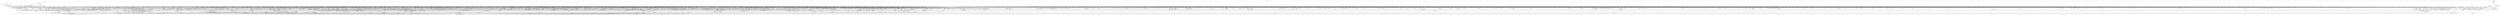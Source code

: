 digraph kerncollapsed {
    "xas_next_offset" [color="black"];
    "memzero_explicit" [color="black"];
    "__remove_hrtimer" [color="black"];
    "fsnotify_xattr" [color="black"];
    "rcu_segcblist_move_seglen" [color="black"];
    "security_task_getsecid_obj" [color="black"];
    "rb_erase_cached.isra.0" [color="black"];
    "netlink_has_listeners" [color="black"];
    "__percpu_add_case_64.constprop.0" [color="black"];
    "security_inode_post_setxattr" [color="black"];
    "do_raw_spin_lock_97" [color="black"];
    "__raw_spin_unlock_irqrestore.constprop.0_1" [color="black"];
    "num_other_online_cpus" [color="black"];
    "timer_delete" [color="black"];
    "entity_eligible" [color="black"];
    "bstats_update" [color="black"];
    "fpsimd_save_state" [color="black"];
    "vma_interval_tree_iter_next" [color="black"];
    "attach_task" [color="black"];
    "Indirect call172" [color="black"];
    "Indirect call11" [color="black"];
    "Indirect call12" [color="black"];
    "__kern_my_cpu_offset_61" [color="black"];
    "mas_put_in_tree" [color="black"];
    "pde_subdir_first" [color="black"];
    "Indirect call162" [color="black"];
    "Indirect call62" [color="black"];
    "irq_chip_retrigger_hierarchy" [color="black"];
    "clear_bit_unlock.constprop.0" [color="black"];
    "__audit_uring_entry" [color="black"];
    "Indirect call199" [color="black"];
    "xas_error.isra.0" [color="black"];
    "_compound_head_3" [color="black"];
    "device_pm_check_callbacks" [color="black"];
    "access_ok_16" [color="black"];
    "sched_asym_prefer" [color="black"];
    "__raw_spin_lock_22" [color="black"];
    "pick_next_task_idle" [color="black"];
    "__raw_spin_lock_irq_19" [color="black"];
    "vmf_pte_changed" [color="black"];
    "__local_bh_enable_ip" [color="black"];
    "__rb_insert_augmented" [color="black"];
    "user_disable_single_step" [color="black"];
    "__fget_light" [color="black"];
    "sched_clock_cpu" [color="black"];
    "mast_ascend" [color="black"];
    "__percpu_add_case_32_3" [color="black"];
    "queued_write_lock.constprop.0_1" [color="black"];
    "mte_sync_tags" [color="black"];
    "virt_to_folio" [color="black"];
    "page_try_share_anon_rmap" [color="black"];
    "invalid_mkclean_vma" [color="black"];
    "hrtimer_try_to_cancel" [color="black"];
    "__wb_calc_thresh" [color="black"];
    "page_move_anon_rmap" [color="black"];
    "xas_set_mark" [color="black"];
    "capacity_of" [color="black"];
    "xas_init_marks" [color="black"];
    "cpu_clock_sample" [color="black"];
    "_prb_commit" [color="black"];
    "mtree_load" [color="black"];
    "__raw_spin_unlock_irqrestore_29" [color="black"];
    "system_supports_address_auth_1" [color="black"];
    "mapping_shrinkable_2" [color="black"];
    "_find_first_and_bit" [color="black"];
    "is_software_node" [color="black"];
    "__pageblock_pfn_to_page" [color="black"];
    "list_del_4" [color="black"];
    "cpumask_copy_1" [color="black"];
    "Indirect call196" [color="black"];
    "Indirect call22" [color="black"];
    "__xchg_case_mb_64.constprop.0_3" [color="black"];
    "csum_partial" [color="black"];
    "__raw_spin_unlock_irq_7" [color="black"];
    "Indirect call195" [color="black"];
    "__audit_inode" [color="black"];
    "srcu_get_delay.isra.0" [color="black"];
    "do_raw_spin_lock_30" [color="black"];
    "task_sigpending_2" [color="black"];
    "__raw_spin_unlock_irqrestore_33" [color="black"];
    "rcu_gpnum_ovf" [color="black"];
    "__raw_spin_lock_30" [color="black"];
    "anon_vma_interval_tree_iter_first" [color="black"];
    "steal_suitable_fallback" [color="black"];
    "__kern_my_cpu_offset_2" [color="black"];
    "fatal_signal_pending_3" [color="black"];
    "list_lru_add" [color="black"];
    "__kern_my_cpu_offset_47" [color="black"];
    "__raw_spin_lock_64" [color="black"];
    "folio_evictable_1" [color="black"];
    "Indirect call210" [color="black"];
    "update_newidle_cost" [color="black"];
    "Indirect call83" [color="black"];
    "system_supports_generic_auth" [color="black"];
    "Indirect call144" [color="black"];
    "int_sqrt" [color="black"];
    "sock_rmem_free" [color="black"];
    "do_raw_spin_lock_44" [color="black"];
    "find_next_bit.constprop.0_14" [color="black"];
    "zone_watermark_ok_safe" [color="black"];
    "vm_unacct_memory_1" [color="black"];
    "vma_is_secretmem" [color="black"];
    "mnt_set_mountpoint" [color="black"];
    "__kern_my_cpu_offset_133" [color="black"];
    "Indirect call41" [color="black"];
    "split_map_pages" [color="black"];
    "pcpu_block_update" [color="black"];
    "read_seqbegin.constprop.0" [color="black"];
    "get_state_synchronize_rcu" [color="black"];
    "__percpu_add_case_64.constprop.0_3" [color="black"];
    "access_ok_14" [color="black"];
    "workingset_test_recent" [color="black"];
    "Indirect call95" [color="black"];
    "__irq_put_desc_unlock" [color="black"];
    "__cmpxchg_case_acq_32.constprop.0_20" [color="black"];
    "__update_load_avg_se" [color="black"];
    "folio_invalidate" [color="black"];
    "tick_get_broadcast_device" [color="black"];
    "__skb_set_length_1" [color="black"];
    "get_cred_1" [color="black"];
    "__dl_clear_params" [color="black"];
    "do_setxattr" [color="black"];
    "llist_reverse_order" [color="black"];
    "hrtimer_active" [color="black"];
    "__set_fixmap" [color="black"];
    "timespec64_equal" [color="black"];
    "__put_unused_fd" [color="black"];
    "wb_dirty_limits" [color="black"];
    "__raw_spin_lock_24" [color="black"];
    "errseq_sample" [color="black"];
    "zone_reclaimable_pages" [color="black"];
    "__raw_spin_lock_irqsave_25" [color="black"];
    "__kern_my_cpu_offset_18" [color="black"];
    "io_poll_remove_entry" [color="black"];
    "__raw_read_unlock.constprop.0" [color="black"];
    "__raw_spin_lock_2" [color="black"];
    "skb_pfmemalloc" [color="black"];
    "Indirect call102" [color="black"];
    "__io_prep_linked_timeout" [color="black"];
    "Indirect call204" [color="black"];
    "io_fill_cqe_aux" [color="black"];
    "set_work_data" [color="black"];
    "find_next_bit_8" [color="black"];
    "__irq_get_desc_lock" [color="black"];
    "count_vm_event_1" [color="black"];
    "irq_domain_activate_irq" [color="black"];
    "audit_mark_compare" [color="black"];
    "cpumask_weight.constprop.0_5" [color="black"];
    "security_file_set_fowner" [color="black"];
    "percpu_counter_set" [color="black"];
    "update_dl_migration" [color="black"];
    "mas_pause" [color="black"];
    "Indirect call117" [color="black"];
    "count_vm_events" [color="black"];
    "list_del_2" [color="black"];
    "arch_local_irq_disable_2" [color="black"];
    "find_next_bit_13" [color="black"];
    "find_next_bit_15" [color="black"];
    "__raw_spin_unlock_irq.constprop.0_1" [color="black"];
    "Indirect call25" [color="black"];
    "io_acct_cancel_pending_work" [color="black"];
    "__raw_spin_lock_irqsave_17" [color="black"];
    "__raw_spin_unlock_irq_45" [color="black"];
    "security_sk_free" [color="black"];
    "__raw_spin_unlock_irq_38" [color="black"];
    "recalc_sigpending_tsk" [color="black"];
    "xas_next_entry.constprop.0" [color="black"];
    "arch_local_irq_save_4" [color="black"];
    "Indirect call84" [color="black"];
    "data_push_tail" [color="black"];
    "capable_wrt_inode_uidgid" [color="black"];
    "free_pcppages_bulk" [color="black"];
    "raw_spin_rq_lock" [color="black"];
    "__update_load_avg_cfs_rq" [color="black"];
    "do_raw_spin_lock_88" [color="black"];
    "kmap_atomic_1" [color="black"];
    "mab_mas_cp" [color="black"];
    "Indirect call63" [color="black"];
    "__do_once_start" [color="black"];
    "rcu_segcblist_init" [color="black"];
    "folio_mapped" [color="black"];
    "__accumulate_pelt_segments" [color="black"];
    "__raw_spin_unlock_irqrestore_5" [color="black"];
    "copy_fd_bitmaps" [color="black"];
    "__put_cpu_fpsimd_context" [color="black"];
    "put_ldops.constprop.0" [color="black"];
    "rb_erase" [color="black"];
    "sock_inuse_add" [color="black"];
    "enqueue_timer" [color="black"];
    "__page_cache_release" [color="black"];
    "do_raw_spin_lock_48" [color="black"];
    "folio_nr_pages_1" [color="black"];
    "do_raw_spin_lock_13" [color="black"];
    "__page_dup_rmap.constprop.0" [color="black"];
    "space_used" [color="black"];
    "__raw_spin_unlock_irqrestore_2" [color="black"];
    "new_context" [color="black"];
    "do_raw_spin_lock_27" [color="black"];
    "__cmpxchg_case_mb_32_2" [color="black"];
    "group_balance_cpu" [color="black"];
    "Indirect call139" [color="black"];
    "__rt_mutex_slowtrylock" [color="black"];
    "mod_zone_page_state" [color="black"];
    "sane_fdtable_size" [color="black"];
    "check_preempt_curr" [color="black"];
    "osq_unlock" [color="black"];
    "io_schedule_prepare" [color="black"];
    "cpu_clock_sample_group" [color="black"];
    "cap_inode_setxattr" [color="black"];
    "Indirect call9" [color="black"];
    "Indirect call68" [color="black"];
    "_atomic_dec_and_lock" [color="black"];
    "mas_wr_end_piv" [color="black"];
    "mte_dead_leaves.constprop.0" [color="black"];
    "first_zones_zonelist" [color="black"];
    "Indirect call54" [color="black"];
    "__kern_my_cpu_offset_134" [color="black"];
    "set_swapper_pgd" [color="black"];
    "find_next_and_bit.constprop.0" [color="black"];
    "split_page" [color="black"];
    "__raw_spin_unlock_irq_28" [color="black"];
    "put_dec_trunc8" [color="black"];
    "__wb_update_bandwidth.constprop.0" [color="black"];
    "radix_tree_next_chunk" [color="black"];
    "fasync_insert_entry" [color="black"];
    "mm_set_has_pinned_flag" [color="black"];
    "do_raw_spin_lock_8" [color="black"];
    "find_first_bit_6" [color="black"];
    "__raw_spin_lock_irq_21" [color="black"];
    "__next_zones_zonelist" [color="black"];
    "xas_retry" [color="black"];
    "blake2s_update" [color="black"];
    "copy_from_kernel_nofault_allowed" [color="black"];
    "copyin" [color="black"];
    "update_cached_migrate" [color="black"];
    "__raw_spin_lock_irqsave_22" [color="black"];
    "workingset_refault" [color="black"];
    "group_classify" [color="black"];
    "__raw_spin_lock_irqsave.constprop.0_8" [color="black"];
    "folio_evictable" [color="black"];
    "find_worker_executing_work" [color="black"];
    "mapping_shrinkable_1" [color="black"];
    "____core____" [color="kernel"];
    "__note_gp_changes" [color="black"];
    "pm_qos_update_flags" [color="black"];
    "qdisc_qstats_cpu_qlen_dec" [color="black"];
    "vma_interval_tree_iter_first" [color="black"];
    "__raw_spin_unlock_irqrestore.constprop.0_2" [color="black"];
    "task_call_func" [color="black"];
    "__percpu_add_case_64" [color="black"];
    "lru_move_tail_fn" [color="black"];
    "invalid_folio_referenced_vma" [color="black"];
    "disable_irq_nosync" [color="black"];
    "skb_has_frag_list" [color="black"];
    "Indirect call194" [color="black"];
    "set_pageblock_migratetype" [color="black"];
    "__raw_spin_unlock_irqrestore_18" [color="black"];
    "Indirect call175" [color="black"];
    "Indirect call161" [color="black"];
    "Indirect call171" [color="black"];
    "_compound_head_5" [color="black"];
    "__raw_spin_lock_irqsave_5" [color="black"];
    "memcg_charge_kernel_stack.part.0" [color="black"];
    "__list_del_entry_2" [color="black"];
    "Indirect call158" [color="black"];
    "__raw_spin_lock_63" [color="black"];
    "migrate_disable" [color="black"];
    "find_next_bit_3" [color="black"];
    "__vfs_getxattr" [color="black"];
    "__mnt_is_readonly" [color="black"];
    "__mnt_want_write" [color="black"];
    "tty_termios_baud_rate" [color="black"];
    "__cmpxchg_case_acq_32.constprop.0" [color="black"];
    "kthread_data" [color="black"];
    "parent_len" [color="black"];
    "__udelay" [color="black"];
    "__raw_spin_lock_irqsave_11" [color="black"];
    "fpsimd_flush_task_state" [color="black"];
    "__mutex_init" [color="black"];
    "can_set_direct_map" [color="black"];
    "__rb_change_child.constprop.0" [color="black"];
    "should_zap_page" [color="black"];
    "mntget" [color="black"];
    "dl_set_overload.part.0" [color="black"];
    "io_acct_run_queue" [color="black"];
    "find_next_bit.constprop.0_6" [color="black"];
    "signalfd_cleanup" [color="black"];
    "ihold" [color="black"];
    "rcu_gp_is_normal" [color="black"];
    "__kern_my_cpu_offset_14" [color="black"];
    "Indirect call126" [color="black"];
    "Indirect call20" [color="black"];
    "account_pipe_buffers" [color="black"];
    "fsnotify_group_assert_locked" [color="black"];
    "fpsimd_thread_switch" [color="black"];
    "do_raw_spin_lock_37" [color="black"];
    "peernet2id" [color="black"];
    "get_data" [color="black"];
    "Indirect call89" [color="black"];
    "Indirect call157" [color="black"];
    "mnt_want_write_file" [color="black"];
    "Indirect call106" [color="black"];
    "cpu_do_switch_mm" [color="black"];
    "vma_address" [color="black"];
    "sync_icache_aliases" [color="black"];
    "replace_mark_chunk" [color="black"];
    "__raw_spin_unlock_irqrestore_4" [color="black"];
    "Indirect call35" [color="black"];
    "drain_pages_zone" [color="black"];
    "find_next_bit.constprop.0_21" [color="black"];
    "percpu_ref_put_many.constprop.0" [color="black"];
    "__d_instantiate" [color="black"];
    "desc_make_final" [color="black"];
    "__irq_disable" [color="black"];
    "__dl_add" [color="black"];
    "ktime_add_safe" [color="black"];
    "irqd_set.isra.0_1" [color="black"];
    "arch_local_irq_save_1" [color="black"];
    "extract_entropy.constprop.0" [color="black"];
    "post_init_entity_util_avg" [color="black"];
    "__raw_write_lock_irq.constprop.0" [color="black"];
    "find_task_by_vpid" [color="black"];
    "_find_next_or_bit" [color="black"];
    "update_cfs_rq_load_avg.isra.0" [color="black"];
    "system_supports_tlb_range" [color="black"];
    "copy_user_highpage" [color="black"];
    "pid_task" [color="black"];
    "mas_allocated.isra.0" [color="black"];
    "dev_bus_name" [color="black"];
    "arm64_kernel_unmapped_at_el0_2" [color="black"];
    "__raw_spin_lock_irqsave_41" [color="black"];
    "mutex_can_spin_on_owner" [color="black"];
    "sk_leave_memory_pressure" [color="black"];
    "Indirect call81" [color="black"];
    "srcu_read_unlock.constprop.0" [color="black"];
    "security_d_instantiate" [color="black"];
    "srcu_gp_start" [color="black"];
    "find_next_bit.constprop.0_8" [color="black"];
    "__irq_domain_activate_irq" [color="black"];
    "__rt_mutex_futex_trylock" [color="black"];
    "wq_worker_running" [color="black"];
    "__wake_up_common_lock" [color="black"];
    "task_clear_jobctl_trapping" [color="black"];
    "__raw_spin_lock_14" [color="black"];
    "compact_lock_irqsave" [color="black"];
    "_copy_from_iter" [color="black"];
    "find_unlink_vmap_area" [color="black"];
    "mas_find_setup.constprop.0" [color="black"];
    "__rb_rotate_set_parents" [color="black"];
    "load_unaligned_zeropad_1" [color="black"];
    "Indirect call96" [color="black"];
    "dl_rq_of_se" [color="black"];
    "audit_file" [color="black"];
    "init_completion" [color="black"];
    "get_new_cred" [color="black"];
    "__mnt_want_write_file" [color="black"];
    "__raw_spin_lock_21" [color="black"];
    "__rb_erase_color" [color="black"];
    "IS_ERR_OR_NULL_3" [color="black"];
    "audit_alloc_name" [color="black"];
    "__set_task_special" [color="black"];
    "kernfs_leftmost_descendant" [color="black"];
    "find_next_bit.constprop.0_11" [color="black"];
    "__raw_spin_lock_15" [color="black"];
    "fd_install" [color="black"];
    "test_ti_thread_flag_7" [color="black"];
    "__pfn_to_section" [color="black"];
    "do_raw_spin_lock.constprop.0_13" [color="black"];
    "Indirect call125" [color="black"];
    "Indirect call7" [color="black"];
    "tlb_gather_mmu" [color="black"];
    "__const_udelay" [color="black"];
    "dput_to_list" [color="black"];
    "Indirect call72" [color="black"];
    "__kern_my_cpu_offset_6" [color="black"];
    "anon_vma_interval_tree_pre_update_vma" [color="black"];
    "__wake_up_pollfree" [color="black"];
    "Indirect call58" [color="black"];
    "do_raw_spin_lock_28" [color="black"];
    "radix_tree_tag_get" [color="black"];
    "get_mm_exe_file" [color="black"];
    "class_raw_spinlock_irqsave_destructor" [color="black"];
    "Indirect call189" [color="black"];
    "folio_lruvec_relock_irq.constprop.0" [color="black"];
    "__irq_can_set_affinity" [color="black"];
    "__kern_my_cpu_offset_49" [color="black"];
    "slab_is_available" [color="black"];
    "__cmpwait_case_32_1" [color="black"];
    "__attach_mnt" [color="black"];
    "mmgrab_1" [color="black"];
    "set_kpti_asid_bits" [color="black"];
    "pfn_is_map_memory" [color="black"];
    "stackinfo_on_stack" [color="black"];
    "printk_parse_prefix" [color="black"];
    "wb_stat_error" [color="black"];
    "sme_save_state" [color="black"];
    "__raw_spin_lock_irq_11" [color="black"];
    "is_migration_entry" [color="black"];
    "io_wq_exit_start" [color="black"];
    "__io_disarm_linked_timeout" [color="black"];
    "tty_update_time" [color="black"];
    "xas_next_entry" [color="black"];
    "find_next_zero_bit_2" [color="black"];
    "__anon_vma_interval_tree_subtree_search" [color="black"];
    "device_match_devt" [color="black"];
    "xas_pause" [color="black"];
    "folio_not_mapped" [color="black"];
    "files_lookup_fd_raw" [color="black"];
    "mast_split_data" [color="black"];
    "Indirect call127" [color="black"];
    "lockref_put_or_lock" [color="black"];
    "do_raw_spin_lock_93" [color="black"];
    "__task_will_free_mem" [color="black"];
    "lock_mount_hash" [color="black"];
    "fsnotify_first_mark" [color="black"];
    "clear_ti_thread_flag_6" [color="black"];
    "__raw_spin_lock_irqsave_18" [color="black"];
    "fsnotify_connector_sb" [color="black"];
    "do_raw_spin_lock_67" [color="black"];
    "percpu_ref_get_many" [color="black"];
    "__irq_work_queue_local" [color="black"];
    "__futex_queue" [color="black"];
    "Indirect call191" [color="black"];
    "_compound_head_13" [color="black"];
    "Indirect call30" [color="black"];
    "rb_insert_color_cached" [color="black"];
    "__raw_spin_lock_34" [color="black"];
    "do_csum" [color="black"];
    "arch_irq_work_raise" [color="black"];
    "io_cancel_ctx_cb" [color="black"];
    "folio_anon_vma" [color="black"];
    "xa_mk_value" [color="black"];
    "xas_set_offset" [color="black"];
    "rcu_stall_is_suppressed" [color="black"];
    "lock_timer_base" [color="black"];
    "__raw_spin_lock_irq_3" [color="black"];
    "do_softirq" [color="black"];
    "deactivate_task" [color="black"];
    "mas_pop_node" [color="black"];
    "arch_timer_evtstrm_available" [color="black"];
    "_compound_head" [color="black"];
    "list_del_init_8" [color="black"];
    "cpudl_heapify" [color="black"];
    "cpumask_next.constprop.0" [color="black"];
    "update_dl_rq_load_avg" [color="black"];
    "lock_parent" [color="black"];
    "pvm_determine_end_from_reverse" [color="black"];
    "__preempt_count_sub" [color="black"];
    "__raw_spin_lock_irq_4" [color="black"];
    "mnt_dec_writers" [color="black"];
    "unlock_page" [color="black"];
    "atomic_notifier_call_chain" [color="black"];
    "__raw_spin_lock_irq_43" [color="black"];
    "__raw_spin_unlock_bh.constprop.0" [color="black"];
    "__wake_up_bit" [color="black"];
    "page_ref_inc_4" [color="black"];
    "Indirect call152" [color="black"];
    "ktime_get_mono_fast_ns" [color="black"];
    "security_audit_rule_match" [color="black"];
    "need_active_balance" [color="black"];
    "vfsgid_in_group_p" [color="black"];
    "__cmpwait_case_32_3" [color="black"];
    "security_secid_to_secctx" [color="black"];
    "find_first_bit_3" [color="black"];
    "folio_try_get_rcu" [color="black"];
    "security_inode_setxattr" [color="black"];
    "set_area_direct_map" [color="black"];
    "pcpu_chunk_populated" [color="black"];
    "cd_forget" [color="black"];
    "do_raw_spin_lock_3" [color="black"];
    "Indirect call42" [color="black"];
    "update_min_vruntime" [color="black"];
    "Indirect call128" [color="black"];
    "__percpu_add_case_32_21" [color="black"];
    "strnlen" [color="black"];
    "should_fail_alloc_page" [color="black"];
    "prepend" [color="black"];
    "io_match_task_safe" [color="black"];
    "vfs_setxattr" [color="black"];
    "mutex_is_locked" [color="black"];
    "do_raw_spin_lock_9" [color="black"];
    "osq_lock" [color="black"];
    "tty_ldisc_open" [color="black"];
    "try_to_take_rt_mutex" [color="black"];
    "page_ref_inc_6" [color="black"];
    "__cmpxchg_case_acq_32.constprop.0_10" [color="black"];
    "down_read_trylock" [color="black"];
    "vma_last_pgoff" [color="black"];
    "pvm_find_va_enclose_addr" [color="black"];
    "signal_pending" [color="black"];
    "Indirect call40" [color="black"];
    "__find_vmap_area.constprop.0" [color="black"];
    "sk_error_report" [color="black"];
    "__init_waitqueue_head" [color="black"];
    "do_kernel_restart" [color="black"];
    "get_ucounts_or_wrap" [color="black"];
    "strcpy" [color="black"];
    "__bitmap_intersects" [color="black"];
    "rpm_check_suspend_allowed" [color="black"];
    "io_run_local_work_continue" [color="black"];
    "tty_driver_flush_buffer" [color="black"];
    "__kern_my_cpu_offset_77" [color="black"];
    "pcpu_chunk_slot" [color="black"];
    "io_req_complete_defer" [color="black"];
    "_find_next_and_bit" [color="black"];
    "cpudl_find" [color="black"];
    "lockref_mark_dead" [color="black"];
    "mas_find" [color="black"];
    "percpu_counter_dec" [color="black"];
    "hrtimer_sleeper_start_expires" [color="black"];
    "mas_wr_walk_index.isra.0" [color="black"];
    "calc_delta_fair" [color="black"];
    "io_cancel_cb" [color="black"];
    "__cmpxchg_case_acq_32.constprop.0_19" [color="black"];
    "__raw_spin_unlock_irq_17" [color="black"];
    "io_is_timeout_noseq" [color="black"];
    "generic_exec_single" [color="black"];
    "io_poll_get_ownership" [color="black"];
    "req_set_fail_4" [color="black"];
    "netlink_overrun" [color="black"];
    "tlb_remove_table_smp_sync" [color="black"];
    "Indirect call176" [color="black"];
    "smp_call_function_many" [color="black"];
    "__radix_tree_lookup" [color="black"];
    "__arm64_sys_fsetxattr" [color="black"];
    "io_wq_worker_running" [color="black"];
    "mte_zero_clear_page_tags" [color="black"];
    "fprop_reflect_period_percpu.isra.0" [color="black"];
    "signal_pending_state_2" [color="black"];
    "inode_to_bdi" [color="black"];
    "generic_permission" [color="black"];
    "mod_node_page_state" [color="black"];
    "Indirect call53" [color="black"];
    "hrtimer_force_reprogram.constprop.0" [color="black"];
    "kthread_probe_data" [color="black"];
    "Indirect call82" [color="black"];
    "blake2s_compress" [color="black"];
    "tls_preserve_current_state" [color="black"];
    "put_dec" [color="black"];
    "wake_up_var" [color="black"];
    "__zone_watermark_ok" [color="black"];
    "wp_page_reuse" [color="black"];
    "prb_next_seq" [color="black"];
    "__raw_spin_unlock_irq_19" [color="black"];
    "do_raw_spin_lock" [color="black"];
    "test_ti_thread_flag_4" [color="black"];
    "__page_set_anon_rmap" [color="black"];
    "__raw_spin_lock_irqsave_6" [color="black"];
    "cpudl_set" [color="black"];
    "mab_calc_split" [color="black"];
    "Indirect call2" [color="black"];
    "__wake_up_locked_key" [color="black"];
    "Indirect call156" [color="black"];
    "get_random_bytes" [color="black"];
    "ttwu_queue_wakelist" [color="black"];
    "__raw_spin_unlock_irqrestore_15" [color="black"];
    "find_lock_task_mm" [color="black"];
    "__percpu_add_case_32_15" [color="black"];
    "arch_get_random_seed_longs" [color="black"];
    "post_alloc_hook" [color="black"];
    "do_raw_spin_lock_38" [color="black"];
    "futex_cmpxchg_value_locked" [color="black"];
    "__wake_up_parent" [color="black"];
    "__kern_my_cpu_offset_50" [color="black"];
    "invalid_migration_vma" [color="black"];
    "Indirect call107" [color="black"];
    "do_raw_spin_lock_6" [color="black"];
    "cpu_online_3" [color="black"];
    "__raw_spin_lock_irqsave_4" [color="black"];
    "__raw_spin_lock_irq.constprop.0_2" [color="black"];
    "find_vm_area" [color="black"];
    "Indirect call140" [color="black"];
    "pcpu_init_md_blocks" [color="black"];
    "anon_vma_interval_tree_iter_next" [color="black"];
    "skip_atoi" [color="black"];
    "test_ti_thread_flag_21" [color="black"];
    "virt_to_head_page.isra.0" [color="black"];
    "__list_del_entry" [color="black"];
    "cpumask_and.isra.0_1" [color="black"];
    "kthread_should_stop" [color="black"];
    "security_release_secctx" [color="black"];
    "do_raw_spin_lock_12" [color="black"];
    "fdget_2" [color="black"];
    "kernfs_next_descendant_post" [color="black"];
    "is_bad_inode" [color="black"];
    "group_open_release" [color="black"];
    "is_rlimit_overlimit" [color="black"];
    "read_sanitised_ftr_reg" [color="black"];
    "io_prep_async_link" [color="black"];
    "Indirect call43" [color="black"];
    "add_timer" [color="black"];
    "Indirect call1" [color="black"];
    "__cmpxchg_case_acq_32.constprop.0_8" [color="black"];
    "__flush_tlb_kernel_pgtable" [color="black"];
    "folio_mapped_3" [color="black"];
    "Indirect call216" [color="black"];
    "do_raw_spin_lock_83" [color="black"];
    "irq_to_desc" [color="black"];
    "get_sd_balance_interval" [color="black"];
    "arch_local_irq_save_2" [color="black"];
    "rwsem_read_trylock" [color="black"];
    "vm_commit_limit" [color="black"];
    "__task_rq_lock" [color="black"];
    "__raw_read_unlock.constprop.0_2" [color="black"];
    "__raw_spin_lock_irqsave_12" [color="black"];
    "rcu_is_watching" [color="black"];
    "select_collect" [color="black"];
    "_task_util_est" [color="black"];
    "local_bh_enable" [color="black"];
    "mas_descend" [color="black"];
    "iov_iter_revert" [color="black"];
    "tlb_flush_mmu_tlbonly" [color="black"];
    "enqueue_pushable_dl_task" [color="black"];
    "exit_rcu" [color="black"];
    "domain_dirty_limits" [color="black"];
    "list_move_1" [color="black"];
    "console_srcu_read_unlock" [color="black"];
    "test_ti_thread_flag_10" [color="black"];
    "page_ref_dec_and_test_2" [color="black"];
    "rcu_poll_gp_seq_end" [color="black"];
    "__percpu_add_case_64_3" [color="black"];
    "unhash_mnt" [color="black"];
    "__attach_to_pi_owner" [color="black"];
    "Indirect call39" [color="black"];
    "rcu_segcblist_entrain" [color="black"];
    "arch_smp_send_reschedule" [color="black"];
    "rt_mutex_top_waiter" [color="black"];
    "arch_send_call_function_ipi_mask" [color="black"];
    "mas_wr_walk_descend" [color="black"];
    "__smp_call_single_queue" [color="black"];
    "compaction_suitable" [color="black"];
    "__raw_spin_lock_irqsave_3" [color="black"];
    "__dequeue_entity" [color="black"];
    "mte_update_gcr_excl.isra.0" [color="black"];
    "__tlb_reset_range" [color="black"];
    "irq_enable" [color="black"];
    "__lock_parent" [color="black"];
    "double_rq_lock" [color="black"];
    "mas_parent_type" [color="black"];
    "__add_wait_queue" [color="black"];
    "Indirect call71" [color="black"];
    "__xchg_case_mb_64.constprop.0_2" [color="black"];
    "convert_prio" [color="black"];
    "fsnotify_update_flags" [color="black"];
    "free_vmap_area_rb_augment_cb_rotate" [color="black"];
    "igrab" [color="black"];
    "io_wq_work_match_item" [color="black"];
    "Indirect call15" [color="black"];
    "rcu_seq_snap" [color="black"];
    "page_ref_add" [color="black"];
    "mm_trace_rss_stat" [color="black"];
    "dev_pm_disable_wake_irq_check" [color="black"];
    "mte_set_pivot" [color="black"];
    "io_wq_cancel_pending_work" [color="black"];
    "fatal_signal_pending_4" [color="black"];
    "dl_task_is_earliest_deadline" [color="black"];
    "update_rq_clock" [color="black"];
    "put_dec_full8" [color="black"];
    "tty_audit_fork" [color="black"];
    "move_freepages_block" [color="black"];
    "Indirect call147" [color="black"];
    "io_file_get_flags" [color="black"];
    "__mnt_drop_write_file" [color="black"];
    "do_raw_spin_lock_23" [color="black"];
    "smp_call_function_many_cond" [color="black"];
    "__raw_spin_unlock_irq.constprop.0_2" [color="black"];
    "task_rq_lock" [color="black"];
    "skb_may_tx_timestamp.part.0" [color="black"];
    "tty_port_kopened" [color="black"];
    "__cmpxchg_case_mb_32_3" [color="black"];
    "clear_ti_thread_flag_3" [color="black"];
    "kmalloc_size_roundup" [color="black"];
    "dcache_clean_pou" [color="black"];
    "dget" [color="black"];
    "Indirect call169" [color="black"];
    "update_sd_lb_stats" [color="black"];
    "find_next_bit.constprop.0_1" [color="black"];
    "update_sctlr_el1" [color="black"];
    "irqd_irq_disabled.isra.0" [color="black"];
    "Indirect call16" [color="black"];
    "__raw_spin_lock" [color="black"];
    "__raw_spin_lock_irq_5" [color="black"];
    "workingset_activation" [color="black"];
    "__raw_spin_unlock_irq_18" [color="black"];
    "__arch_copy_from_user" [color="black"];
    "__cmpxchg_case_acq_32.constprop.0_13" [color="black"];
    "is_current_pgrp_orphaned" [color="black"];
    "tty_termios_input_baud_rate" [color="black"];
    "cap_convert_nscap" [color="black"];
    "audit_rate_check.part.0" [color="black"];
    "raw_spin_rq_lock_nested" [color="black"];
    "__clear_close_on_exec.isra.0" [color="black"];
    "rcu_segcblist_extract_done_cbs" [color="black"];
    "pagefault_enable_1" [color="black"];
    "prb_first_valid_seq" [color="black"];
    "anon_vma_interval_tree_post_update_vma" [color="black"];
    "__mod_timer" [color="black"];
    "tag_get" [color="black"];
    "this_cpu_has_cap" [color="black"];
    "zone_page_state_snapshot" [color="black"];
    "Indirect call85" [color="black"];
    "do_raw_spin_lock_32" [color="black"];
    "do_raw_spin_lock_99" [color="black"];
    "__d_find_any_alias" [color="black"];
    "__pm_relax" [color="black"];
    "fsnotify_put_sb_connectors" [color="black"];
    "sub_running_bw.isra.0" [color="black"];
    "prb_final_commit" [color="black"];
    "find_next_bit_6" [color="black"];
    "mas_set_parent.constprop.0" [color="black"];
    "__siphash_unaligned" [color="black"];
    "folio_test_uptodate" [color="black"];
    "__nr_to_section" [color="black"];
    "__bitmap_equal" [color="black"];
    "copy_thread" [color="black"];
    "__percpu_add_case_64_6" [color="black"];
    "ksize" [color="black"];
    "this_cpu_has_cap.part.0" [color="black"];
    "find_next_zero_bit" [color="black"];
    "__raw_spin_lock_46" [color="black"];
    "page_ref_add_1" [color="black"];
    "lru_deactivate_fn" [color="black"];
    "__raw_spin_lock_irqsave_21" [color="black"];
    "posix_cputimers_group_init" [color="black"];
    "find_next_bit_11" [color="black"];
    "mas_wr_node_walk" [color="black"];
    "irq_get_irq_data" [color="black"];
    "__raw_read_lock.constprop.0_5" [color="black"];
    "cpus_share_cache" [color="black"];
    "system_supports_mte" [color="black"];
    "allow_write_access" [color="black"];
    "__cmpxchg_case_acq_32.constprop.0_6" [color="black"];
    "find_last_bit" [color="black"];
    "access_ok_12" [color="black"];
    "u64_stats_inc" [color="black"];
    "Indirect call24" [color="black"];
    "inode_io_list_del" [color="black"];
    "Indirect call101" [color="black"];
    "recalc_sigpending" [color="black"];
    "security_inode_setsecurity" [color="black"];
    "__srcu_read_lock" [color="black"];
    "__raw_spin_lock_irqsave_42" [color="black"];
    "_atomic_dec_and_lock_irqsave" [color="black"];
    "__cmpxchg_case_acq_32.constprop.0_21" [color="black"];
    "security_task_kill" [color="black"];
    "tlb_gather_mmu_fullmm" [color="black"];
    "dev_to_swnode" [color="black"];
    "kernfs_name_hash" [color="black"];
    "tag_set" [color="black"];
    "__cmpxchg_case_acq_32.constprop.0_9" [color="black"];
    "strncpy_from_user" [color="black"];
    "Indirect call164" [color="black"];
    "i_gid_into_vfsgid" [color="black"];
    "Indirect call208" [color="black"];
    "Indirect call212" [color="black"];
    "__raw_spin_unlock_irq_6" [color="black"];
    "xattr_resolve_name" [color="black"];
    "desc_read" [color="black"];
    "Indirect call78" [color="black"];
    "wb_io_lists_populated" [color="black"];
    "__percpu_add_case_64.constprop.0_1" [color="black"];
    "folio_mapped_1" [color="black"];
    "__kmem_obj_info" [color="black"];
    "do_softirq_own_stack" [color="black"];
    "__count_vm_events" [color="black"];
    "kmap_local_page" [color="black"];
    "mast_fill_bnode" [color="black"];
    "deny_write_access.isra.0" [color="black"];
    "cpumask_any_and_distribute" [color="black"];
    "percpu_ref_noop_confirm_switch" [color="black"];
    "_compound_head_2" [color="black"];
    "get_file.isra.0" [color="black"];
    "rcu_cblist_dequeue" [color="black"];
    "__raw_spin_lock_irq" [color="black"];
    "gup_signal_pending" [color="black"];
    "prepare_to_wait" [color="black"];
    "__raw_spin_lock_3" [color="black"];
    "__balance_callbacks" [color="black"];
    "Indirect call36" [color="black"];
    "internal_add_timer" [color="black"];
    "skb_tailroom_1" [color="black"];
    "rcu_segcblist_first_pend_cb" [color="black"];
    "task_sigpending_1" [color="black"];
    "Indirect call148" [color="black"];
    "redirty_tail_locked" [color="black"];
    "find_mergeable_anon_vma" [color="black"];
    "Indirect call173" [color="black"];
    "pagefault_enable_2" [color="black"];
    "sve_get_vl" [color="black"];
    "change_page_range" [color="black"];
    "do_raw_spin_lock_87" [color="black"];
    "page_ref_inc" [color="black"];
    "__cmpxchg_case_acq_32" [color="black"];
    "membarrier_update_current_mm" [color="black"];
    "aio_nr_sub" [color="black"];
    "arch_local_irq_save_3" [color="black"];
    "rcu_cblist_init" [color="black"];
    "futex_q_lock" [color="black"];
    "vmemdup_user" [color="black"];
    "__to_kthread" [color="black"];
    "do_raw_spin_lock_45" [color="black"];
    "proto_memory_pcpu_drain" [color="black"];
    "__reset_isolation_pfn" [color="black"];
    "find_next_bit_7" [color="black"];
    "print_tainted" [color="black"];
    "eth_type_vlan" [color="black"];
    "Indirect call132" [color="black"];
    "task_curr" [color="black"];
    "queued_read_lock_slowpath" [color="black"];
    "lru_lazyfree_fn" [color="black"];
    "__reuseport_detach_sock.isra.0" [color="black"];
    "ldsem_down_read_trylock" [color="black"];
    "ktime_get_real_ts64" [color="black"];
    "detach_if_pending" [color="black"];
    "mod_zone_state" [color="black"];
    "get_group_info.isra.0" [color="black"];
    "set_task_reclaim_state" [color="black"];
    "mte_thread_switch" [color="black"];
    "percpu_ref_put_many.constprop.0_1" [color="black"];
    "cpumask_subset" [color="black"];
    "fsnotify_detach_connector_from_object" [color="black"];
    "find_submount" [color="black"];
    "mas_wr_new_end" [color="black"];
    "notifier_call_chain" [color="black"];
    "arch_local_irq_save_7" [color="black"];
    "__raw_spin_lock_5" [color="black"];
    "__raw_spin_lock_52" [color="black"];
    "cfs_rq_of" [color="black"];
    "tag_clear_highpage" [color="black"];
    "Indirect call56" [color="black"];
    "Indirect call90" [color="black"];
    "pid_nr_ns" [color="black"];
    "idr_find" [color="black"];
    "PageMovable" [color="black"];
    "__raw_spin_lock_31" [color="black"];
    "__cmpxchg_case_acq_32.constprop.0_1" [color="black"];
    "do_raw_spin_lock_26" [color="black"];
    "cpu_util_cfs" [color="black"];
    "Indirect call209" [color="black"];
    "__mutex_trylock" [color="black"];
    "Indirect call118" [color="black"];
    "sched_clock_noinstr" [color="black"];
    "task_set_jobctl_pending" [color="black"];
    "rcu_segcblist_enqueue" [color="black"];
    "memmove" [color="black"];
    "__bitmap_subset" [color="black"];
    "active_load_balance_cpu_stop" [color="black"];
    "__raw_spin_lock_irq_1" [color="black"];
    "audit_comparator" [color="black"];
    "detach_entity_load_avg" [color="black"];
    "device_links_read_unlock" [color="black"];
    "Indirect call123" [color="black"];
    "Indirect call27" [color="black"];
    "cpumask_weight" [color="black"];
    "setxattr" [color="black"];
    "__pi_memcmp" [color="black"];
    "Indirect call108" [color="black"];
    "__audit_file" [color="black"];
    "vma_interval_tree_augment_rotate" [color="black"];
    "__cmpxchg_case_mb_64" [color="black"];
    "raw_spin_rq_unlock_irqrestore" [color="black"];
    "find_next_bit_10" [color="black"];
    "mte_parent_slot" [color="black"];
    "Indirect call6" [color="black"];
    "set_tlb_ubc_flush_pending" [color="black"];
    "tlb_flush_1" [color="black"];
    "_compound_head_7" [color="black"];
    "task_work_cancel_match" [color="black"];
    "__percpu_add_case_32_8" [color="black"];
    "pwq_activate_inactive_work" [color="black"];
    "set_tsk_need_resched" [color="black"];
    "xas_set_order.part.0" [color="black"];
    "mas_max_gap" [color="black"];
    "get_ldops" [color="black"];
    "__bitmap_weight" [color="black"];
    "arch_local_irq_save" [color="black"];
    "siginfo_layout" [color="black"];
    "allow_direct_reclaim" [color="black"];
    "rb_insert_color" [color="black"];
    "fast_dput" [color="black"];
    "pagetable_pte_dtor" [color="black"];
    "tk_xtime.constprop.0" [color="black"];
    "shrink_lock_dentry" [color="black"];
    "folio_size_2" [color="black"];
    "__raw_spin_lock_54" [color="black"];
    "timer_delete_sync" [color="black"];
    "next_online_pgdat" [color="black"];
    "resched_curr" [color="black"];
    "ptep_clear_flush" [color="black"];
    "_prb_read_valid" [color="black"];
    "cpu_active" [color="black"];
    "folio_nr_pages_3" [color="black"];
    "Indirect call73" [color="black"];
    "timer_delete_hook" [color="black"];
    "dev_xmit_recursion_inc" [color="black"];
    "Indirect call193" [color="black"];
    "__xchg_case_acq_64.isra.0" [color="black"];
    "page_ref_inc_1" [color="black"];
    "fpsimd_preserve_current_state" [color="black"];
    "__clear_open_fd" [color="black"];
    "__kern_my_cpu_offset_67" [color="black"];
    "__kern_my_cpu_offset_80" [color="black"];
    "freezing" [color="black"];
    "__preempt_count_add.constprop.0_1" [color="black"];
    "smp_call_function" [color="black"];
    "do_raw_spin_lock_72" [color="black"];
    "arch_teardown_dma_ops" [color="black"];
    "calc_wheel_index" [color="black"];
    "pcpu_chunk_refresh_hint" [color="black"];
    "__cmpxchg_case_acq_32.constprop.0_2" [color="black"];
    "__kern_my_cpu_offset_53" [color="black"];
    "rcu_seq_end_1" [color="black"];
    "wake_up_klogd" [color="black"];
    "purge_fragmented_block" [color="black"];
    "__dl_sub" [color="black"];
    "arch_local_irq_enable_2" [color="black"];
    "get_vfs_caps_from_disk" [color="black"];
    "Indirect call98" [color="black"];
    "kernfs_should_drain_open_files" [color="black"];
    "skb_tailroom_2" [color="black"];
    "__raw_spin_unlock_irqrestore_31" [color="black"];
    "d_flags_for_inode" [color="black"];
    "dev_nit_active" [color="black"];
    "move_linked_works" [color="black"];
    "in_group_p" [color="black"];
    "add_device_randomness" [color="black"];
    "__raw_write_unlock_irq_4" [color="black"];
    "tsk_fork_get_node" [color="black"];
    "_compound_head_1" [color="black"];
    "lru_deactivate_file_fn" [color="black"];
    "security_inode_getsecid" [color="black"];
    "Indirect call184" [color="black"];
    "__ksize" [color="black"];
    "io_prep_async_work" [color="black"];
    "cpu_util.constprop.0" [color="black"];
    "rt_mutex_proxy_unlock" [color="black"];
    "dev_xmit_recursion_dec" [color="black"];
    "__fprop_add_percpu" [color="black"];
    "Indirect call76" [color="black"];
    "osq_wait_next" [color="black"];
    "fatal_signal_pending_5" [color="black"];
    "_double_lock_balance" [color="black"];
    "wb_has_dirty_io" [color="black"];
    "find_next_and_bit" [color="black"];
    "set_page_dirty" [color="black"];
    "Indirect call86" [color="black"];
    "__kern_my_cpu_offset_42" [color="black"];
    "arch_stack_walk" [color="black"];
    "pageblock_pfn_to_page" [color="black"];
    "__raw_spin_unlock_irq_29" [color="black"];
    "cpuhp_invoke_callback" [color="black"];
    "folio_nr_pages" [color="black"];
    "strreplace" [color="black"];
    "__cmpxchg_case_acq_32.constprop.0_15" [color="black"];
    "__raw_spin_lock_irqsave.constprop.0_7" [color="black"];
    "_mix_pool_bytes" [color="black"];
    "mapping_shrinkable" [color="black"];
    "dl_clear_overload.part.0" [color="black"];
    "futex_top_waiter" [color="black"];
    "is_vmalloc_addr" [color="black"];
    "do_raw_spin_lock_116" [color="black"];
    "futex_q_unlock" [color="black"];
    "pi_state_update_owner" [color="black"];
    "Indirect call135" [color="black"];
    "__raw_write_lock_irq" [color="black"];
    "pud_set_huge" [color="black"];
    "do_raw_spin_lock_66" [color="black"];
    "cpumask_first_and" [color="black"];
    "console_is_usable" [color="black"];
    "bsearch" [color="black"];
    "mas_data_end" [color="black"];
    "Indirect call179" [color="black"];
    "mas_rewalk_if_dead" [color="black"];
    "__delay" [color="black"];
    "do_raw_spin_lock_65" [color="black"];
    "Indirect call177" [color="black"];
    "cpu_mitigations_off" [color="black"];
    "hlist_del_init" [color="black"];
    "min_deadline_cb_rotate" [color="black"];
    "xattr_permission" [color="black"];
    "netlink_lock_table" [color="black"];
    "rcu_jiffies_till_stall_check" [color="black"];
    "hlist_bl_lock" [color="black"];
    "dequeue_task" [color="black"];
    "add_nr_running" [color="black"];
    "__raw_spin_lock_28" [color="black"];
    "__kern_my_cpu_offset_28" [color="black"];
    "__sw_hweight32" [color="black"];
    "Indirect call213" [color="black"];
    "inc_tlb_flush_pending" [color="black"];
    "__cmpxchg_case_acq_32_3" [color="black"];
    "netdev_name" [color="black"];
    "__printk_safe_exit" [color="black"];
    "__cmpxchg_case_acq_32_2" [color="black"];
    "memblock_is_map_memory" [color="black"];
    "pcpu_chunk_relocate" [color="black"];
    "Indirect call206" [color="black"];
    "vma_interval_tree_insert" [color="black"];
    "kill_super_notify" [color="black"];
    "sock_flag_3" [color="black"];
    "hlist_del_init_2" [color="black"];
    "__kern_my_cpu_offset_83" [color="black"];
    "netdev_start_xmit" [color="black"];
    "rcu_seq_end" [color="black"];
    "mnt_add_count" [color="black"];
    "find_vmap_area" [color="black"];
    "kernfs_release_file.part.0.isra.0" [color="black"];
    "__mutex_add_waiter" [color="black"];
    "__raw_write_unlock_irq_5" [color="black"];
    "__kern_my_cpu_offset_54" [color="black"];
    "list_move_tail" [color="black"];
    "mte_destroy_descend.constprop.0" [color="black"];
    "dec_rlimit_ucounts" [color="black"];
    "inode_cgwb_move_to_attached" [color="black"];
    "__kern_my_cpu_offset_37" [color="black"];
    "clear_page" [color="black"];
    "cpumask_empty_3" [color="black"];
    "__set_close_on_exec.isra.0" [color="black"];
    "arch_local_irq_save_8" [color="black"];
    "Indirect call109" [color="black"];
    "mab_set_b_end" [color="black"];
    "kthread_is_per_cpu" [color="black"];
    "io_req_defer_failed" [color="black"];
    "mas_bulk_rebalance" [color="black"];
    "kmsg_dump" [color="black"];
    "check_stable_address_space" [color="black"];
    "set_secondary_fwnode" [color="black"];
    "dev_driver_string" [color="black"];
    "auditsc_get_stamp" [color="black"];
    "cpumask_intersects.constprop.0_1" [color="black"];
    "__raw_spin_unlock_irqrestore_1" [color="black"];
    "__srcu_read_unlock" [color="black"];
    "do_raw_spin_lock_64" [color="black"];
    "csum_partial_ext" [color="black"];
    "folio_isolate_lru" [color="black"];
    "__cmpxchg_case_acq_32_1" [color="black"];
    "Indirect call34" [color="black"];
    "__var_waitqueue" [color="black"];
    "xas_reload" [color="black"];
    "ptrauth_keys_install_user" [color="black"];
    "Indirect call183" [color="black"];
    "flush_dcache_folio" [color="black"];
    "Indirect call45" [color="black"];
    "Indirect call119" [color="black"];
    "net_eq_idr" [color="black"];
    "do_raw_spin_lock_58" [color="black"];
    "_find_next_bit" [color="black"];
    "mutex_spin_on_owner" [color="black"];
    "__init_rwsem" [color="black"];
    "Indirect call48" [color="black"];
    "Indirect call115" [color="black"];
    "do_raw_spin_lock_7" [color="black"];
    "clear_inode" [color="black"];
    "arch_local_irq_restore_2" [color="black"];
    "Indirect call55" [color="black"];
    "get_cred" [color="black"];
    "idr_for_each" [color="black"];
    "__task_pid_nr_ns" [color="black"];
    "__vfs_setxattr_locked" [color="black"];
    "fsnotify_data_inode" [color="black"];
    "flush_tlb_kernel_range" [color="black"];
    "mte_clear_page_tags" [color="black"];
    "list_del_init_7" [color="black"];
    "xa_find" [color="black"];
    "mod_timer" [color="black"];
    "pick_next_pushable_dl_task" [color="black"];
    "ktime_get_coarse_real_ts64" [color="black"];
    "number" [color="black"];
    "memchr" [color="black"];
    "d_path" [color="black"];
    "__raw_spin_lock.constprop.0" [color="black"];
    "fill_contig_page_info" [color="black"];
    "Indirect call198" [color="black"];
    "cleanup_timerqueue" [color="black"];
    "compound_order_1" [color="black"];
    "__skb_fill_page_desc" [color="black"];
    "get_pfnblock_flags_mask" [color="black"];
    "spin_lock_irqsave_ssp_contention" [color="black"];
    "list_lru_del" [color="black"];
    "pmd_set_huge" [color="black"];
    "clear_ti_thread_flag_5" [color="black"];
    "memblock_search" [color="black"];
    "inode_lru_list_del" [color="black"];
    "count_vm_event_2" [color="black"];
    "do_raw_spin_lock.constprop.0_6" [color="black"];
    "fatal_signal_pending_1" [color="black"];
    "sched_post_fork" [color="black"];
    "futex_hash" [color="black"];
    "cpumask_and" [color="black"];
    "__raw_spin_unlock_irq_5" [color="black"];
    "arch_asym_cpu_priority" [color="black"];
    "pcpu_free_area.isra.0" [color="black"];
    "hlist_del_init_4" [color="black"];
    "__raw_spin_lock_42" [color="black"];
    "Indirect call29" [color="black"];
    "prepare_to_swait_event" [color="black"];
    "arch_local_irq_save_5" [color="black"];
    "kernel_init_pages" [color="black"];
    "Indirect call207" [color="black"];
    "mas_prev_setup.constprop.0" [color="black"];
    "Indirect call67" [color="black"];
    "tick_get_wakeup_device" [color="black"];
    "mas_store_b_node" [color="black"];
    "pcpu_size_to_slot" [color="black"];
    "Indirect call202" [color="black"];
    "d_hash" [color="black"];
    "raw_spin_rq_unlock" [color="black"];
    "__raw_spin_lock_bh.constprop.0_5" [color="black"];
    "__xchg_case_64.constprop.0" [color="black"];
    "dec_mm_counter" [color="black"];
    "__raw_spin_lock_irqsave_7" [color="black"];
    "task_get_vl" [color="black"];
    "__cmpxchg_case_mb_32_5" [color="black"];
    "__cmpxchg_case_acq_32.constprop.0_14" [color="black"];
    "inc_rlimit_ucounts" [color="black"];
    "folio_nr_pages_4" [color="black"];
    "__raw_write_lock_irq_1" [color="black"];
    "chacha_block_generic" [color="black"];
    "mas_new_ma_node" [color="black"];
    "__wait_on_bit" [color="black"];
    "add_mm_rss_vec" [color="black"];
    "__raw_spin_lock_irq_25" [color="black"];
    "task_will_free_mem" [color="black"];
    "kmem_valid_obj" [color="black"];
    "set_cpu_online" [color="black"];
    "arch_get_random_longs" [color="black"];
    "show_mem_node_skip" [color="black"];
    "do_raw_spin_lock_1" [color="black"];
    "Indirect call143" [color="black"];
    "task_active_pid_ns" [color="black"];
    "_find_first_zero_bit" [color="black"];
    "first_online_pgdat" [color="black"];
    "__raw_read_lock.constprop.0_1" [color="black"];
    "do_raw_spin_lock_11" [color="black"];
    "nsec_to_clock_t" [color="black"];
    "unmask_irq" [color="black"];
    "queued_write_lock_slowpath" [color="black"];
    "mas_wr_walk" [color="black"];
    "__io_put_kbuf" [color="black"];
    "cpudl_heapify_up" [color="black"];
    "Indirect call120" [color="black"];
    "xas_load" [color="black"];
    "prepare_to_wait_exclusive" [color="black"];
    "security_current_getsecid_subj" [color="black"];
    "__raw_spin_unlock_irqrestore_37" [color="black"];
    "need_seqretry" [color="black"];
    "__dput_to_list" [color="black"];
    "rcu_segcblist_advance" [color="black"];
    "__mod_node_page_state" [color="black"];
    "test_ti_thread_flag_1" [color="black"];
    "security_capable" [color="black"];
    "mas_walk" [color="black"];
    "__pi_strlen" [color="black"];
    "test_taint" [color="black"];
    "__raw_spin_lock.constprop.0_1" [color="black"];
    "tk_clock_read" [color="black"];
    "mast_spanning_rebalance.isra.0" [color="black"];
    "__raw_spin_lock_23" [color="black"];
    "mte_dead_walk" [color="black"];
    "vma_fs_can_writeback" [color="black"];
    "vma_interval_tree_subtree_search" [color="black"];
    "io_cancel_task_cb" [color="black"];
    "vma_interval_tree_remove" [color="black"];
    "exit_task_stack_account" [color="black"];
    "do_raw_spin_lock_118" [color="black"];
    "__raw_spin_lock_32" [color="black"];
    "Indirect call150" [color="black"];
    "do_raw_spin_lock_51" [color="black"];
    "override_creds" [color="black"];
    "flush_tlb_batched_pending" [color="black"];
    "lru_note_cost" [color="black"];
    "mmgrab_2" [color="black"];
    "__io_put_kbuf_list" [color="black"];
    "d_lru_del" [color="black"];
    "Indirect call75" [color="black"];
    "prepend_char" [color="black"];
    "__update_min_deadline" [color="black"];
    "compaction_defer_reset" [color="black"];
    "rb_next" [color="black"];
    "prepend_path" [color="black"];
    "activate_task" [color="black"];
    "Indirect call222" [color="black"];
    "cpupri_set" [color="black"];
    "slab_want_init_on_free" [color="black"];
    "Indirect call94" [color="black"];
    "__prepare_to_swait" [color="black"];
    "init_multi_vma_prep" [color="black"];
    "Indirect call5" [color="black"];
    "take_dentry_name_snapshot" [color="black"];
    "pm_runtime_put_noidle_2" [color="black"];
    "__raw_spin_unlock_irq_12" [color="black"];
    "tick_get_broadcast_mask" [color="black"];
    "hrtimer_reprogram.constprop.0" [color="black"];
    "pagefault_disable" [color="black"];
    "pmd_clear_huge" [color="black"];
    "try_to_unmap_flush_dirty" [color="black"];
    "__cmpxchg_case_mb_32_8" [color="black"];
    "__raw_spin_lock_irqsave_23" [color="black"];
    "do_raw_spin_lock_47" [color="black"];
    "mm_counter_file" [color="black"];
    "prb_read_valid" [color="black"];
    "compaction_zonelist_suitable" [color="black"];
    "page_ref_dec_and_test_1" [color="black"];
    "clear_buddies.isra.0" [color="black"];
    "io_wq_work_match_all" [color="black"];
    "do_raw_spin_lock_18" [color="black"];
    "__raw_spin_lock_irq_41" [color="black"];
    "do_raw_spin_lock_29" [color="black"];
    "__raw_spin_lock_6" [color="black"];
    "security_inode_init_security_anon" [color="black"];
    "mas_safe_min" [color="black"];
    "to_desc" [color="black"];
    "set_next_task" [color="black"];
    "console_verbose" [color="black"];
    "rcu_segcblist_ready_cbs" [color="black"];
    "device_links_read_lock" [color="black"];
    "Indirect call8" [color="black"];
    "__remove_shared_vm_struct.constprop.0" [color="black"];
    "__raw_spin_unlock_irqrestore_24" [color="black"];
    "__kern_my_cpu_offset_78" [color="black"];
    "mas_next_sibling" [color="black"];
    "__raw_spin_lock_irq_31" [color="black"];
    "flush_tlb_mm_1" [color="black"];
    "get_task_exe_file" [color="black"];
    "Indirect call134" [color="black"];
    "pte_mkdirty" [color="black"];
    "__cmpxchg_case_8" [color="black"];
    "anon_vma_interval_tree_remove" [color="black"];
    "fragmentation_index" [color="black"];
    "fatal_signal_pending" [color="black"];
    "is_subdir" [color="black"];
    "__raw_spin_lock_irq_18" [color="black"];
    "__cmpxchg_case_acq_32.constprop.0_16" [color="black"];
    "Indirect call77" [color="black"];
    "page_mapping" [color="black"];
    "console_trylock" [color="black"];
    "find_next_zero_bit_1" [color="black"];
    "mas_update_gap" [color="black"];
    "__raw_spin_trylock_1" [color="black"];
    "test_tsk_need_resched" [color="black"];
    "Indirect call105" [color="black"];
    "arm_smccc_1_1_get_conduit" [color="black"];
    "sock_flag.constprop.0" [color="black"];
    "Indirect call32" [color="black"];
    "Indirect call110" [color="black"];
    "__fsnotify_recalc_mask" [color="black"];
    "next_signal" [color="black"];
    "skb_copy_bits" [color="black"];
    "__percpu_add_case_32" [color="black"];
    "__list_del_entry_1" [color="black"];
    "__enqueue_entity" [color="black"];
    "_find_next_zero_bit" [color="black"];
    "__lock_task_sighand" [color="black"];
    "__kern_my_cpu_offset_21" [color="black"];
    "Indirect call181" [color="black"];
    "__percpu_add_case_64_7" [color="black"];
    "Indirect call113" [color="black"];
    "list_del_init_3" [color="black"];
    "__kern_my_cpu_offset_74" [color="black"];
    "__bitmap_set" [color="black"];
    "gup_folio_next" [color="black"];
    "Indirect call112" [color="black"];
    "kill_device" [color="black"];
    "access_ok_39" [color="black"];
    "__wake_up_sync_key" [color="black"];
    "xa_load" [color="black"];
    "__bpf_free_used_maps" [color="black"];
    "debug_locks_off" [color="black"];
    "vmalloc_to_page" [color="black"];
    "do_raw_spin_lock_5" [color="black"];
    "rcu_poll_gp_seq_end_unlocked" [color="black"];
    "mapping_allow_writable" [color="black"];
    "crng_make_state" [color="black"];
    "__percpu_add_case_64_4" [color="black"];
    "pcpu_next_fit_region.constprop.0" [color="black"];
    "__raw_spin_lock_irqsave.constprop.0_3" [color="black"];
    "mas_is_err" [color="black"];
    "fsnotify" [color="black"];
    "access_ok_42" [color="black"];
    "find_task_by_pid_ns" [color="black"];
    "addr_to_vb_xa" [color="black"];
    "__irq_startup" [color="black"];
    "__cmpxchg_case_acq_64_1" [color="black"];
    "workingset_age_nonresident" [color="black"];
    "__raw_spin_lock_irqsave_1" [color="black"];
    "__iget" [color="black"];
    "wb_update_bandwidth" [color="black"];
    "rt_mutex_setprio" [color="black"];
    "audit_uid_comparator" [color="black"];
    "timerqueue_del" [color="black"];
    "__kern_my_cpu_offset_11" [color="black"];
    "to_kthread" [color="black"];
    "node_tag_clear" [color="black"];
    "sve_save_state" [color="black"];
    "free_unref_page_commit" [color="black"];
    "set_pud" [color="black"];
    "__lock_timer" [color="black"];
    "__msecs_to_jiffies" [color="black"];
    "xa_find_after" [color="black"];
    "rcu_segcblist_pend_cbs" [color="black"];
    "tag_clear" [color="black"];
    "__raw_spin_unlock_irqrestore_10" [color="black"];
    "find_buddy_page_pfn" [color="black"];
    "Indirect call188" [color="black"];
    "fsnotify_free_mark" [color="black"];
    "__kern_my_cpu_offset_44" [color="black"];
    "__pick_first_entity" [color="black"];
    "__skb_checksum" [color="black"];
    "Indirect call214" [color="black"];
    "skb_headers_offset_update" [color="black"];
    "ktime_get_real_seconds" [color="black"];
    "radix_tree_lookup" [color="black"];
    "__mod_zone_page_state" [color="black"];
    "from_vfsuid" [color="black"];
    "__raw_spin_lock_irq_12" [color="black"];
    "pcpu_alloc_area" [color="black"];
    "cpumask_and.isra.0_3" [color="black"];
    "put_cpu_fpsimd_context" [color="black"];
    "init_timer_key" [color="black"];
    "propagate_mount_unlock" [color="black"];
    "__fswab32_10" [color="black"];
    "rcu_poll_gp_seq_start" [color="black"];
    "Indirect call52" [color="black"];
    "update_rt_rq_load_avg" [color="black"];
    "first_zones_zonelist_1" [color="black"];
    "__mutex_trylock_common" [color="black"];
    "io_poll_remove_entries" [color="black"];
    "Indirect call218" [color="black"];
    "sub_rq_bw.isra.0" [color="black"];
    "__raw_spin_lock_43" [color="black"];
    "__set_open_fd" [color="black"];
    "io_run_cancel" [color="black"];
    "maybe_mkwrite.isra.0" [color="black"];
    "xas_result" [color="black"];
    "lookup_mountpoint" [color="black"];
    "Indirect call141" [color="black"];
    "cpu_timer_task_rcu" [color="black"];
    "sync_exp_work_done" [color="black"];
    "signal_set_stop_flags" [color="black"];
    "update_blocked_averages" [color="black"];
    "__skb_dequeue_3" [color="black"];
    "auditd_test_task" [color="black"];
    "do_raw_spin_lock_61" [color="black"];
    "folio_activate_fn" [color="black"];
    "pte_offset_kernel.isra.0" [color="black"];
    "rcu_segcblist_add_len" [color="black"];
    "find_suitable_fallback" [color="black"];
    "io_wq_hash_work" [color="black"];
    "get_pwq" [color="black"];
    "req_set_fail" [color="black"];
    "clear_siginfo" [color="black"];
    "pm_qos_read_value" [color="black"];
    "set_ptes.constprop.0.isra.0_1" [color="black"];
    "__kern_my_cpu_offset_38" [color="black"];
    "hrtimer_forward" [color="black"];
    "folio_unlock" [color="black"];
    "prb_commit" [color="black"];
    "__raw_spin_unlock_irqrestore_9" [color="black"];
    "__kern_my_cpu_offset_16" [color="black"];
    "__kern_my_cpu_offset_71" [color="black"];
    "will_become_orphaned_pgrp" [color="black"];
    "bump_cpu_timer" [color="black"];
    "online_section_nr" [color="black"];
    "Indirect call91" [color="black"];
    "Indirect call65" [color="black"];
    "pud_clear_huge" [color="black"];
    "do_raw_spin_lock_14" [color="black"];
    "Indirect call159" [color="black"];
    "Indirect call4" [color="black"];
    "skb_zcopy_clear" [color="black"];
    "mas_push_data" [color="black"];
    "get_task_mm" [color="black"];
    "arm64_kernel_unmapped_at_el0_4" [color="black"];
    "Indirect call44" [color="black"];
    "Indirect call211" [color="black"];
    "__d_drop" [color="black"];
    "do_raw_spin_lock_24" [color="black"];
    "folio_pfn" [color="black"];
    "attach_entity_load_avg" [color="black"];
    "xas_clear_mark" [color="black"];
    "__raw_spin_unlock_irqrestore_32" [color="black"];
    "prep_new_page" [color="black"];
    "Indirect call180" [color="black"];
    "check_preempt_curr_dl" [color="black"];
    "__raw_spin_lock_irqsave_44" [color="black"];
    "wb_io_lists_depopulated" [color="black"];
    "set_ptes.isra.0" [color="black"];
    "mas_leaf_max_gap" [color="black"];
    "find_first_bit_4" [color="black"];
    "__raw_spin_lock_49" [color="black"];
    "find_busiest_group" [color="black"];
    "hrtimer_cancel" [color="black"];
    "current_is_kswapd" [color="black"];
    "set_task_cpu" [color="black"];
    "access_ok_2" [color="black"];
    "__raw_spin_unlock_irqrestore_8" [color="black"];
    "drain_pages" [color="black"];
    "Indirect call114" [color="black"];
    "xas_find_marked" [color="black"];
    "__kern_my_cpu_offset_55" [color="black"];
    "compaction_free" [color="black"];
    "arch_local_irq_restore_1" [color="black"];
    "__cmpxchg_case_mb_64_6" [color="black"];
    "tick_get_device" [color="black"];
    "__raw_spin_lock_4" [color="black"];
    "__raw_spin_lock_irqsave.constprop.0_1" [color="black"];
    "folio_mark_dirty" [color="black"];
    "wb_stat_mod" [color="black"];
    "wakeup_source_deactivate" [color="black"];
    "Indirect call219" [color="black"];
    "mas_next_range" [color="black"];
    "u64_stats_add_1" [color="black"];
    "process_shares_mm" [color="black"];
    "rcu_seq_start" [color="black"];
    "copy_highpage" [color="black"];
    "freezing_slow_path" [color="black"];
    "arch_local_irq_restore_3" [color="black"];
    "futex_get_value_locked" [color="black"];
    "timerqueue_add" [color="black"];
    "Indirect call49" [color="black"];
    "mm_counter" [color="black"];
    "d_find_alias" [color="black"];
    "__raw_spin_unlock_irq_11" [color="black"];
    "percpu_ref_put_many" [color="black"];
    "double_unlock_balance" [color="black"];
    "_raw_spin_rq_lock_irqsave" [color="black"];
    "__skb_zcopy_downgrade_managed" [color="black"];
    "mas_mab_cp" [color="black"];
    "group_close_release" [color="black"];
    "__raw_spin_trylock_3" [color="black"];
    "dequeue_load_avg" [color="black"];
    "__percpu_add_case_64_2" [color="black"];
    "put_prev_task" [color="black"];
    "__rpm_get_callback" [color="black"];
    "fsnotify_compare_groups" [color="black"];
    "list_del_1" [color="black"];
    "__get_task_comm" [color="black"];
    "blake2s_final" [color="black"];
    "copy_from_kernel_nofault" [color="black"];
    "__fprop_add_percpu_max" [color="black"];
    "find_alive_thread.isra.0" [color="black"];
    "get_work_pwq" [color="black"];
    "plist_add" [color="black"];
    "add_wait_queue_exclusive" [color="black"];
    "do_raw_spin_lock.constprop.0_7" [color="black"];
    "hlist_bl_unlock" [color="black"];
    "strscpy" [color="black"];
    "lockref_get_not_zero" [color="black"];
    "____do_softirq" [color="black"];
    "crng_fast_key_erasure" [color="black"];
    "__init_swait_queue_head" [color="black"];
    "io_poll_can_finish_inline.isra.0" [color="black"];
    "__raw_spin_unlock_irqrestore_38" [color="black"];
    "cpu_switch_to" [color="black"];
    "__kern_my_cpu_offset_62" [color="black"];
    "ttwu_do_activate.constprop.0" [color="black"];
    "__raw_spin_unlock_irq_4" [color="black"];
    "__dl_update" [color="black"];
    "xa_err" [color="black"];
    "io_wq_get_acct" [color="black"];
    "__kern_my_cpu_offset_19" [color="black"];
    "__gfp_pfmemalloc_flags" [color="black"];
    "timer_wait_running" [color="black"];
    "pfn_valid_1" [color="black"];
    "inode_owner_or_capable" [color="black"];
    "Indirect call137" [color="black"];
    "call_on_irq_stack" [color="black"];
    "__integrity_iint_find" [color="black"];
    "oom_badness" [color="black"];
    "srcu_funnel_exp_start" [color="black"];
    "signal_pending_11" [color="black"];
    "oom_unkillable_task.isra.0" [color="black"];
    "skb_zcopy" [color="black"];
    "posix_cpu_timer_rearm" [color="black"];
    "pagefault_enable" [color="black"];
    "__kern_my_cpu_offset_36" [color="black"];
    "prepend_name" [color="black"];
    "__wait_for_common" [color="black"];
    "posixtimer_rearm" [color="black"];
    "get_arm64_ftr_reg_nowarn" [color="black"];
    "skb_tailroom" [color="black"];
    "__kern_my_cpu_offset_60" [color="black"];
    "check_class_changed" [color="black"];
    "do_raw_spin_lock_16" [color="black"];
    "security_sock_rcv_skb" [color="black"];
    "Indirect call136" [color="black"];
    "d_shrink_del" [color="black"];
    "sched_cgroup_fork" [color="black"];
    "spin_lock_irqsave_check_contention" [color="black"];
    "__percpu_add_case_32_20" [color="black"];
    "count_vm_event" [color="black"];
    "__raw_spin_unlock_irq_20" [color="black"];
    "__disable_irq_nosync" [color="black"];
    "__xchg_case_mb_32.constprop.0" [color="black"];
    "Indirect call31" [color="black"];
    "Indirect call221" [color="black"];
    "__cmpxchg_case_acq_32.constprop.0_18" [color="black"];
    "filemap_release_folio" [color="black"];
    "__get_cpu_fpsimd_context" [color="black"];
    "rcu_advance_cbs" [color="black"];
    "pmd_install" [color="black"];
    "data_alloc" [color="black"];
    "update_group_capacity" [color="black"];
    "rb_first" [color="black"];
    "filemap_check_errors" [color="black"];
    "rcu_poll_gp_seq_start_unlocked" [color="black"];
    "__raw_read_unlock.constprop.0_6" [color="black"];
    "pcpu_find_block_fit" [color="black"];
    "__raw_spin_trylock_5" [color="black"];
    "__raw_spin_lock_19" [color="black"];
    "Indirect call178" [color="black"];
    "enqueue_task" [color="black"];
    "__percpu_add_case_32_2" [color="black"];
    "get_work_pool" [color="black"];
    "set_ti_thread_flag_4" [color="black"];
    "timekeeping_get_ns" [color="black"];
    "tty_name" [color="black"];
    "should_failslab" [color="black"];
    "other_cpu_in_panic" [color="black"];
    "tlb_flush" [color="black"];
    "folio_total_mapcount" [color="black"];
    "rb_prev" [color="black"];
    "zone_page_state_add" [color="black"];
    "Indirect call131" [color="black"];
    "__wb_writeout_add" [color="black"];
    "zone_watermark_ok" [color="black"];
    "pgattr_change_is_safe" [color="black"];
    "irq_work_queue" [color="black"];
    "__raw_spin_lock_irq_26" [color="black"];
    "__ipi_send_mask" [color="black"];
    "Indirect call151" [color="black"];
    "Indirect call149" [color="black"];
    "data_check_size" [color="black"];
    "Indirect call92" [color="black"];
    "Indirect call163" [color="black"];
    "wakeup_kcompactd" [color="black"];
    "__cmpxchg_case_mb_32_4" [color="black"];
    "pmd_offset.isra.0" [color="black"];
    "signal_pending_state_1" [color="black"];
    "Indirect call133" [color="black"];
    "skb_zcopy_downgrade_managed" [color="black"];
    "count_vm_events_2" [color="black"];
    "test_ti_thread_flag_6" [color="black"];
    "mas_wr_store_setup" [color="black"];
    "__sk_mem_reclaim" [color="black"];
    "check_cb_ovld_locked" [color="black"];
    "mas_leaf_set_meta" [color="black"];
    "do_raw_spin_lock_56" [color="black"];
    "__hlist_del" [color="black"];
    "Indirect call70" [color="black"];
    "get_page" [color="black"];
    "mas_safe_pivot" [color="black"];
    "hrtimer_start_range_ns" [color="black"];
    "check_vma_flags" [color="black"];
    "mas_set_split_parent.isra.0" [color="black"];
    "noop_dirty_folio" [color="black"];
    "mutex_trylock" [color="black"];
    "fpsimd_save" [color="black"];
    "irq_work_claim" [color="black"];
    "Indirect call187" [color="black"];
    "jiffies_to_msecs" [color="black"];
    "skb_queue_tail" [color="black"];
    "privileged_wrt_inode_uidgid" [color="black"];
    "__cmpxchg_case_mb_64_2" [color="black"];
    "mnt_get_count" [color="black"];
    "skb_orphan_1" [color="black"];
    "do_raw_spin_lock_57" [color="black"];
    "__raw_spin_lock_irq_6" [color="black"];
    "radix_tree_iter_tag_clear" [color="black"];
    "io_put_kbuf" [color="black"];
    "list_del_init_2" [color="black"];
    "__xas_next" [color="black"];
    "__raw_spin_unlock_irq_43" [color="black"];
    "percpu_counter_add_batch" [color="black"];
    "Indirect call197" [color="black"];
    "retain_dentry" [color="black"];
    "__raw_spin_trylock_4" [color="black"];
    "mtree_range_walk" [color="black"];
    "Indirect call154" [color="black"];
    "___d_drop" [color="black"];
    "__cmpxchg_case_acq_64" [color="black"];
    "__count_vm_events_2" [color="black"];
    "jiffies_to_usecs" [color="black"];
    "tlb_remove_table_sync_one" [color="black"];
    "do_raw_spin_lock_36" [color="black"];
    "se_weight.isra.0" [color="black"];
    "__raw_spin_lock_irqsave_51" [color="black"];
    "eventfd_signal_mask" [color="black"];
    "do_raw_spin_lock_63" [color="black"];
    "tty_driver_name" [color="black"];
    "klist_node_attached" [color="black"];
    "sk_memory_allocated_sub" [color="black"];
    "mte_copy_page_tags" [color="black"];
    "__cmpxchg_case_acq_32.constprop.0_5" [color="black"];
    "find_first_bit_1" [color="black"];
    "rcu_dynticks_snap" [color="black"];
    "try_release_thread_stack_to_cache" [color="black"];
    "folio_mapped_2" [color="black"];
    "__ptrace_link" [color="black"];
    "fdput.isra.0_2" [color="black"];
    "clear_nonspinnable" [color="black"];
    "qdisc_run_begin" [color="black"];
    "forward_timer_base" [color="black"];
    "__folio_cancel_dirty" [color="black"];
    "d_instantiate" [color="black"];
    "llist_add_batch" [color="black"];
    "__kern_my_cpu_offset_23" [color="black"];
    "compound_order" [color="black"];
    "io_should_retry_thread" [color="black"];
    "rcu_start_this_gp" [color="black"];
    "may_write_xattr" [color="black"];
    "do_raw_spin_lock_60" [color="black"];
    "mnt_get_writers" [color="black"];
    "try_to_unmap_flush" [color="black"];
    "__raw_spin_lock_irq_35" [color="black"];
    "inode_add_lru" [color="black"];
    "find_vma" [color="black"];
    "set_ti_thread_flag_5" [color="black"];
    "__kern_my_cpu_offset_51" [color="black"];
    "do_raw_spin_lock_52" [color="black"];
    "__raw_spin_unlock_irqrestore_6" [color="black"];
    "xas_update.isra.0" [color="black"];
    "posix_cpu_timers_exit_group" [color="black"];
    "timer_base.isra.0" [color="black"];
    "rt_mutex_futex_trylock" [color="black"];
    "security_audit_rule_free" [color="black"];
    "radix_tree_load_root" [color="black"];
    "pde_subdir_find" [color="black"];
    "need_mlock_drain" [color="black"];
    "__raw_spin_lock_20" [color="black"];
    "compound_order_2" [color="black"];
    "skb_header_pointer_2" [color="black"];
    "__anon_vma_interval_tree_augment_propagate" [color="black"];
    "__flush_tlb_page_nosync" [color="black"];
    "cpumask_any_distribute" [color="black"];
    "thread_group_cputime" [color="black"];
    "rcu_seq_start_1" [color="black"];
    "__raw_spin_unlock_irqrestore_14" [color="black"];
    "reweight_task" [color="black"];
    "Indirect call103" [color="black"];
    "do_raw_spin_lock_46" [color="black"];
    "audit_copy_inode" [color="black"];
    "__do_set_cpus_allowed" [color="black"];
    "do_raw_spin_lock_17" [color="black"];
    "rcu_is_cpu_rrupt_from_idle" [color="black"];
    "do_raw_spin_lock.constprop.0_10" [color="black"];
    "ma_pivots" [color="black"];
    "Indirect call99" [color="black"];
    "mas_prev_slot" [color="black"];
    "next_zone" [color="black"];
    "inactive_is_low.constprop.0" [color="black"];
    "__raw_spin_lock_18" [color="black"];
    "no_blink" [color="black"];
    "arch_send_call_function_single_ipi" [color="black"];
    "task_clear_jobctl_pending" [color="black"];
    "__cmpxchg_case_acq_32.constprop.0_7" [color="black"];
    "do_raw_spin_lock_34" [color="black"];
    "finish_wait" [color="black"];
    "raw_spin_rq_trylock" [color="black"];
    "xas_find_conflict" [color="black"];
    "current_wq_worker" [color="black"];
    "Indirect call129" [color="black"];
    "Indirect call64" [color="black"];
    "__raw_spin_unlock_irq_21" [color="black"];
    "__finalize_skb_around" [color="black"];
    "fsnotify_grab_connector" [color="black"];
    "__kern_my_cpu_offset_24" [color="black"];
    "__posix_timers_find" [color="black"];
    "has_managed_dma" [color="black"];
    "folio_wake_bit" [color="black"];
    "Indirect call17" [color="black"];
    "xas_error.isra.0_1" [color="black"];
    "Indirect call61" [color="black"];
    "task_participate_group_stop" [color="black"];
    "list_del_init_5" [color="black"];
    "io_cqring_wake" [color="black"];
    "do_raw_spin_lock_42" [color="black"];
    "rcu_segcblist_accelerate" [color="black"];
    "__raw_spin_lock_irq_17" [color="black"];
    "vma_interval_tree_augment_propagate" [color="black"];
    "d_walk" [color="black"];
    "HAS_UNMAPPED_ID" [color="black"];
    "__wake_q_add" [color="black"];
    "rcu_inkernel_boot_has_ended" [color="black"];
    "Indirect call190" [color="black"];
    "cpu_timer_dequeue" [color="black"];
    "__cmpwait_case_32_2" [color="black"];
    "__raw_spin_lock_irq_20" [color="black"];
    "task_rq_unlock" [color="black"];
    "__io_acct_run_queue" [color="black"];
    "timerqueue_iterate_next" [color="black"];
    "Indirect call185" [color="black"];
    "__peernet2id" [color="black"];
    "virt_to_slab" [color="black"];
    "lock_mnt_tree" [color="black"];
    "mas_set_alloc_req" [color="black"];
    "wants_signal" [color="black"];
    "init_entity_runnable_average" [color="black"];
    "Indirect call23" [color="black"];
    "grow_tree_refs" [color="black"];
    "_find_first_bit" [color="black"];
    "mas_next_slot" [color="black"];
    "mas_set_height" [color="black"];
    "__count_vm_events_1" [color="black"];
    "__raw_spin_lock_irqsave_39" [color="black"];
    "collect_posix_cputimers" [color="black"];
    "Indirect call145" [color="black"];
    "posix_cpu_timers_exit" [color="black"];
    "list_splice" [color="black"];
    "Indirect call111" [color="black"];
    "pmd_offset.isra.0_1" [color="black"];
    "Indirect call69" [color="black"];
    "is_zero_page" [color="black"];
    "setxattr_copy" [color="black"];
    "__cmpxchg_case_rel_32" [color="black"];
    "queued_read_unlock.constprop.0_2" [color="black"];
    "raw_spin_rq_lock_1" [color="black"];
    "__wake_up_locked_key_bookmark" [color="black"];
    "xa_is_node" [color="black"];
    "__cmpxchg_case_mb_32.constprop.0" [color="black"];
    "list_del_3" [color="black"];
    "call_function_single_prep_ipi" [color="black"];
    "__cmpxchg_case_mb_64_7" [color="black"];
    "clear_ti_thread_flag_4" [color="black"];
    "queued_spin_lock_slowpath" [color="black"];
    "mt_find" [color="black"];
    "Indirect call47" [color="black"];
    "rcu_exp_need_qs" [color="black"];
    "signal_pending_state" [color="black"];
    "csum_block_add_ext" [color="black"];
    "find_later_rq" [color="black"];
    "put_tree_ref" [color="black"];
    "irq_set_thread_affinity" [color="black"];
    "__raise_softirq_irqoff" [color="black"];
    "__raw_spin_lock_irqsave_29" [color="black"];
    "__vfs_setxattr" [color="black"];
    "path_get" [color="black"];
    "__raw_spin_unlock_irq_36" [color="black"];
    "__raw_spin_unlock_irq_25" [color="black"];
    "search_cmp_ftr_reg" [color="black"];
    "__bitmap_clear" [color="black"];
    "__skb_flow_get_ports" [color="black"];
    "put_filesystem" [color="black"];
    "do_raw_spin_lock_85" [color="black"];
    "__raw_spin_lock_irqsave_15" [color="black"];
    "remove_nodes.constprop.0" [color="black"];
    "do_raw_spin_lock.constprop.0_3" [color="black"];
    "Indirect call14" [color="black"];
    "Indirect call51" [color="black"];
    "__fsnotify_update_child_dentry_flags" [color="black"];
    "io_put_kbuf_comp.isra.0" [color="black"];
    "__wake_up" [color="black"];
    "flush_dcache_page" [color="black"];
    "__cmpxchg_case_mb_64_4" [color="black"];
    "memset" [color="black"];
    "Indirect call166" [color="black"];
    "Indirect call121" [color="black"];
    "__cmpxchg_case_mb_32_6" [color="black"];
    "__hrtimer_next_event_base.constprop.0" [color="black"];
    "__printk_safe_enter" [color="black"];
    "Indirect call155" [color="black"];
    "__raw_spin_unlock_irqrestore_21" [color="black"];
    "Indirect call165" [color="black"];
    "__raw_spin_unlock_irq_1" [color="black"];
    "futex_hb_waiters_dec" [color="black"];
    "Indirect call168" [color="black"];
    "skb_header_cloned" [color="black"];
    "__set_task_comm" [color="black"];
    "__finish_swait" [color="black"];
    "Indirect call192" [color="black"];
    "__raw_spin_unlock_irq_37" [color="black"];
    "vma_iter_config" [color="black"];
    "io_poll_find.constprop.0" [color="black"];
    "Indirect call124" [color="black"];
    "set_next_entity" [color="black"];
    "kmalloc_slab" [color="black"];
    "pcpu_post_unmap_tlb_flush" [color="black"];
    "remove_wait_queue" [color="black"];
    "vma_interval_tree_insert_after" [color="black"];
    "__raw_spin_lock_irq_23" [color="black"];
    "skb_flow_get_icmp_tci" [color="black"];
    "__raw_spin_lock_irqsave_19" [color="black"];
    "dl_bw_cpus" [color="black"];
    "folio_order" [color="black"];
    "blake2s.constprop.0" [color="black"];
    "xas_start" [color="black"];
    "d_ancestor" [color="black"];
    "__cmpxchg_case_64.isra.0" [color="black"];
    "mask_irq" [color="black"];
    "check_and_switch_context" [color="black"];
    "__fdget" [color="black"];
    "mas_alloc_req.isra.0" [color="black"];
    "__efistub_caches_clean_inval_pou" [color="black"];
    "Indirect call59" [color="black"];
    "chacha_permute" [color="black"];
    "mas_push_node" [color="black"];
    "do_raw_spin_lock_33" [color="black"];
    "llist_del_first" [color="black"];
    "do_init_timer.constprop.0" [color="black"];
    "Indirect call97" [color="black"];
    "req_ref_put_and_test" [color="black"];
    "mmget" [color="black"];
    "cpu_util_cfs_boost" [color="black"];
    "__sync_icache_dcache" [color="black"];
    "sibling_imbalance.isra.0" [color="black"];
    "audit_gid_comparator" [color="black"];
    "page_vma_mapped_walk_done_1" [color="black"];
    "reusable_anon_vma" [color="black"];
    "is_posix_acl_xattr" [color="black"];
    "idle_cpu" [color="black"];
    "__raw_spin_lock_irqsave_52" [color="black"];
    "find_next_bit.constprop.0_5" [color="black"];
    "test_ti_thread_flag_19" [color="black"];
    "percpu_counter_add" [color="black"];
    "folio_trylock_1" [color="black"];
    "Indirect call37" [color="black"];
    "defer_console_output" [color="black"];
    "fsnotify_handle_inode_event.isra.0" [color="black"];
    "tty_ldisc_close" [color="black"];
    "__sw_hweight64" [color="black"];
    "mas_split_final_node.isra.0" [color="black"];
    "kobj_child_ns_ops" [color="black"];
    "Indirect call26" [color="black"];
    "lockref_put_return" [color="black"];
    "mas_start" [color="black"];
    "unlock_task_sighand.isra.0_1" [color="black"];
    "inode_io_list_move_locked" [color="black"];
    "mas_ascend" [color="black"];
    "ma_data_end" [color="black"];
    "__printk_cpu_sync_put" [color="black"];
    "simple_xattr_space" [color="black"];
    "enqueue_hrtimer.constprop.0" [color="black"];
    "put_unused_fd" [color="black"];
    "get_state_synchronize_rcu_full" [color="black"];
    "list_del_init_6" [color="black"];
    "slab_want_init_on_alloc" [color="black"];
    "cpumask_next_and" [color="black"];
    "page_ref_dec_and_test" [color="black"];
    "folio_size" [color="black"];
    "__raw_spin_lock_irqsave.constprop.0_2" [color="black"];
    "sched_clock" [color="black"];
    "lockref_get" [color="black"];
    "strchr" [color="black"];
    "get_file" [color="black"];
    "set_pfnblock_flags_mask" [color="black"];
    "__raw_read_lock_irqsave.constprop.0_1" [color="black"];
    "xas_find" [color="black"];
    "Indirect call57" [color="black"];
    "pte_to_swp_entry" [color="black"];
    "timer_reduce" [color="black"];
    "__skb_header_pointer" [color="black"];
    "set_ptes.constprop.0.isra.0" [color="black"];
    "decay_load" [color="black"];
    "__flow_hash_from_keys" [color="black"];
    "queued_read_lock.constprop.0" [color="black"];
    "make_vfsuid" [color="black"];
    "__raw_spin_lock_irq_7" [color="black"];
    "do_raw_spin_lock_35" [color="black"];
    "no_page_table" [color="black"];
    "down_trylock" [color="black"];
    "io_poll_add_hash" [color="black"];
    "percpu_down_read_1" [color="black"];
    "flush_signal_handlers" [color="black"];
    "find_next_bit_18" [color="black"];
    "Indirect call138" [color="black"];
    "rwsem_set_nonspinnable" [color="black"];
    "qdisc_maybe_clear_missed" [color="black"];
    "folio_account_cleaned" [color="black"];
    "hrtimer_start_expires" [color="black"];
    "rwsem_spin_on_owner" [color="black"];
    "gfp_pfmemalloc_allowed" [color="black"];
    "rcu_exp_jiffies_till_stall_check" [color="black"];
    "mnt_drop_write_file" [color="black"];
    "wake_up_bit" [color="black"];
    "pcpu_block_update_hint_alloc" [color="black"];
    "mas_prev" [color="black"];
    "drain_local_pages" [color="black"];
    "u64_stats_add_2" [color="black"];
    "Indirect call21" [color="black"];
    "desc_make_reusable" [color="black"];
    "kick_process" [color="black"];
    "fatal_signal_pending_6" [color="black"];
    "__inode_add_lru" [color="black"];
    "__cmpwait_case_32" [color="black"];
    "update_load_avg" [color="black"];
    "__lookup_mnt" [color="black"];
    "pcpu_next_md_free_region" [color="black"];
    "clear_ti_thread_flag" [color="black"];
    "update_curr" [color="black"];
    "__disable_irq" [color="black"];
    "xas_not_node" [color="black"];
    "panic_smp_self_stop" [color="black"];
    "vma_needs_dirty_tracking" [color="black"];
    "console_srcu_read_lock" [color="black"];
    "__raw_spin_lock_26" [color="black"];
    "Indirect call205" [color="black"];
    "is_cpu_allowed" [color="black"];
    "__sk_mem_reduce_allocated" [color="black"];
    "ptep_set_access_flags" [color="black"];
    "mod_node_state" [color="black"];
    "ma_dead_node" [color="black"];
    "Indirect call19" [color="black"];
    "release_thread" [color="black"];
    "get_file_1" [color="black"];
    "__wake_up_common" [color="black"];
    "__kern_my_cpu_offset_89" [color="black"];
    "unreserve_highatomic_pageblock" [color="black"];
    "i_uid_into_vfsuid" [color="black"];
    "copy_page" [color="black"];
    "__remove_inode_hash" [color="black"];
    "__reuseport_detach_closed_sock" [color="black"];
    "__kern_my_cpu_offset_4" [color="black"];
    "__kern_my_cpu_offset_76" [color="black"];
    "arm_timer" [color="black"];
    "clear_ti_thread_flag_1" [color="black"];
    "exit_oom_victim" [color="black"];
    "__free_one_page" [color="black"];
    "find_next_bit_17" [color="black"];
    "can_migrate_task" [color="black"];
    "cpu_online_2" [color="black"];
    "page_vma_mapped_walk_done" [color="black"];
    "strncmp" [color="black"];
    "rcu_seq_set_state" [color="black"];
    "count_vm_events_1" [color="black"];
    "pgdat_balanced" [color="black"];
    "sched_ttwu_pending" [color="black"];
    "Indirect call80" [color="black"];
    "do_raw_spin_lock_117" [color="black"];
    "__raw_spin_lock_irqsave_32" [color="black"];
    "get_file_2" [color="black"];
    "__cmpxchg_case_acq_32.constprop.0_12" [color="black"];
    "__kern_my_cpu_offset_27" [color="black"];
    "do_raw_spin_lock_41" [color="black"];
    "task_fits_cpu" [color="black"];
    "kthread_insert_work_sanity_check" [color="black"];
    "read_seqbegin_or_lock" [color="black"];
    "io_cqe_cache_refill" [color="black"];
    "__cmpxchg_case_mb_32_13" [color="black"];
    "Indirect call46" [color="black"];
    "Indirect call28" [color="black"];
    "do_raw_spin_lock_10" [color="black"];
    "__kern_my_cpu_offset_29" [color="black"];
    "Indirect call88" [color="black"];
    "expand" [color="black"];
    "skb_cloned" [color="black"];
    "arch_local_irq_restore" [color="black"];
    "tlb_flush_mmu_tlbonly_1" [color="black"];
    "Indirect call201" [color="black"];
    "test_and_set_ti_thread_flag_1" [color="black"];
    "task_join_group_stop" [color="black"];
    "smp_call_function_single" [color="black"];
    "efi_reboot" [color="black"];
    "__percpu_add_case_32_1" [color="black"];
    "__bitmap_and" [color="black"];
    "avg_vruntime" [color="black"];
    "__raw_spin_lock_irqsave_50" [color="black"];
    "__acct_reclaim_writeback" [color="black"];
    "global_dirtyable_memory" [color="black"];
    "__raw_spin_unlock_irq_3" [color="black"];
    "__kern_my_cpu_offset_70" [color="black"];
    "Indirect call3" [color="black"];
    "system_supports_tlb_range_1" [color="black"];
    "bit_waitqueue" [color="black"];
    "task_ppid_nr" [color="black"];
    "d_find_any_alias" [color="black"];
    "pfn_swap_entry_to_page" [color="black"];
    "prb_reserve_in_last" [color="black"];
    "inode_maybe_inc_iversion" [color="black"];
    "next_mnt" [color="black"];
    "__raw_spin_unlock_irq_35" [color="black"];
    "__down_trylock_console_sem.constprop.0" [color="black"];
    "netlink_unlock_table" [color="black"];
    "__raw_spin_lock_41" [color="black"];
    "io_cancel_req_match" [color="black"];
    "rcu_segcblist_inc_len" [color="black"];
    "__kern_my_cpu_offset_91" [color="black"];
    "isolation_suitable.isra.0" [color="black"];
    "list_del_init" [color="black"];
    "__printk_cpu_sync_try_get" [color="black"];
    "attach_pid" [color="black"];
    "qdisc_qstats_cpu_backlog_dec" [color="black"];
    "__cmpxchg_case_64" [color="black"];
    "kobj_ns_ops" [color="black"];
    "Indirect call13" [color="black"];
    "find_next_bit.constprop.0_7" [color="black"];
    "rcu_accelerate_cbs" [color="black"];
    "folio_trylock_4" [color="black"];
    "extfrag_for_order" [color="black"];
    "get_next_ino" [color="black"];
    "set_load_weight" [color="black"];
    "__kern_my_cpu_offset_15" [color="black"];
    "cpu_online_1" [color="black"];
    "folio_trylock" [color="black"];
    "__hrtimer_get_next_event" [color="black"];
    "groups_search" [color="black"];
    "Indirect call130" [color="black"];
    "__mod_lruvec_state" [color="black"];
    "cpu_online" [color="black"];
    "__raw_spin_unlock_irqrestore_17" [color="black"];
    "prepare_alloc_pages.constprop.0" [color="black"];
    "__pi_strcmp" [color="black"];
    "__try_to_del_timer_sync" [color="black"];
    "kernfs_get" [color="black"];
    "page_ref_inc_3" [color="black"];
    "Indirect call146" [color="black"];
    "test_and_set_bit_lock.constprop.0" [color="black"];
    "unlock_mount_hash" [color="black"];
    "anon_vma_interval_tree_insert" [color="black"];
    "__count_vm_events_3" [color="black"];
    "Indirect call200" [color="black"];
    "local_bh_disable" [color="black"];
    "page_ref_inc_2" [color="black"];
    "desc_read_finalized_seq" [color="black"];
    "tcp_get_info_chrono_stats" [color="black"];
    "lowest_in_progress" [color="black"];
    "ktime_get_with_offset" [color="black"];
    "sk_mem_reclaim" [color="black"];
    "qdisc_qstats_cpu_qlen_inc" [color="black"];
    "lru_add_fn" [color="black"];
    "__percpu_add_case_64_1" [color="black"];
    "mas_state_walk" [color="black"];
    "Indirect call74" [color="black"];
    "Indirect call79" [color="black"];
    "__cmpxchg_case_mb_32_10" [color="black"];
    "__raw_spin_lock_16" [color="black"];
    "Indirect call170" [color="black"];
    "Indirect call38" [color="black"];
    "Indirect call142" [color="black"];
    "file_ns_capable" [color="black"];
    "clear_ti_thread_flag_8" [color="black"];
    "copy_to_user_page" [color="black"];
    "Indirect call33" [color="black"];
    "io_poll_mark_cancelled" [color="black"];
    "_get_random_bytes" [color="black"];
    "Indirect call93" [color="black"];
    "mas_prev_sibling" [color="black"];
    "sve_state_size" [color="black"];
    "get_cpu_fpsimd_context" [color="black"];
    "skb_frag_ref" [color="black"];
    "free_vmap_area_rb_augment_cb_propagate" [color="black"];
    "__percpu_counter_sum" [color="black"];
    "cpumask_first" [color="black"];
    "__kern_my_cpu_offset_22" [color="black"];
    "Indirect call186" [color="black"];
    "select_collect2" [color="black"];
    "zone_watermark_fast.constprop.0" [color="black"];
    "Indirect call220" [color="black"];
    "__raw_spin_unlock_irq" [color="black"];
    "sock_rfree" [color="black"];
    "set_ti_thread_flag" [color="black"];
    "__raw_spin_lock_irq.constprop.0_1" [color="black"];
    "Indirect call160" [color="black"];
    "pcpu_page_idx" [color="black"];
    "__update_gt_cputime" [color="black"];
    "io_get_cqe_overflow" [color="black"];
    "synchronize_rcu.part.0" [color="black"];
    "__kern_my_cpu_offset_52" [color="black"];
    "__raw_spin_lock_irq_32" [color="black"];
    "do_raw_spin_lock_80" [color="black"];
    "Indirect call215" [color="black"];
    "task_sched_runtime" [color="black"];
    "sync_rcu_exp_done_unlocked" [color="black"];
    "__raw_spin_unlock_irqrestore_11" [color="black"];
    "__timer_delete_sync" [color="black"];
    "__raw_spin_lock_irqsave_34" [color="black"];
    "__lshrti3" [color="black"];
    "test_ti_thread_flag_11" [color="black"];
    "__raw_spin_unlock_irqrestore" [color="black"];
    "Indirect call104" [color="black"];
    "ktime_get" [color="black"];
    "Indirect call174" [color="black"];
    "__isolate_free_page" [color="black"];
    "sock_flag_1" [color="black"];
    "__printk_cpu_sync_wait" [color="black"];
    "is_valid_gup_args" [color="black"];
    "do_raw_spin_lock_15" [color="black"];
    "folio_trylock_2" [color="black"];
    "__percpu_down_write_trylock" [color="black"];
    "__cmpxchg_case_mb_64_1" [color="black"];
    "flush_tlb_mm" [color="black"];
    "__dev_fwnode" [color="black"];
    "folio_nr_pages_2" [color="black"];
    "irq_disable" [color="black"];
    "workingset_update_node" [color="black"];
    "workingset_eviction" [color="black"];
    "mas_adopt_children.isra.0" [color="black"];
    "mab_shift_right" [color="black"];
    "rcu_gp_is_expedited" [color="black"];
    "io_timeout_extract" [color="black"];
    "__kern_my_cpu_offset_79" [color="black"];
    "d_set_d_op" [color="black"];
    "__cmpxchg_case_acq_32.constprop.0_17" [color="black"];
    "__dev_put.part.0" [color="black"];
    "pm_runtime_deactivate_timer" [color="black"];
    "lock_hrtimer_base" [color="black"];
    "irq_work_single" [color="black"];
    "pageblock_skip_persistent" [color="black"];
    "audit_string_contains_control" [color="black"];
    "pte_to_swp_entry_2" [color="black"];
    "strscpy_pad" [color="black"];
    "move_queued_task.constprop.0" [color="black"];
    "mas_next" [color="black"];
    "dl_bw_of" [color="black"];
    "__timer_delete" [color="black"];
    "__raw_spin_lock_62" [color="black"];
    "do_raw_spin_lock_43" [color="black"];
    "find_lock_later_rq" [color="black"];
    "wake_all_kswapds" [color="black"];
    "__kern_my_cpu_offset_26" [color="black"];
    "folio_mapping" [color="black"];
    "__raw_spin_unlock_irq_23" [color="black"];
    "folio_add_new_anon_rmap" [color="black"];
    "mas_store_prealloc.part.0" [color="black"];
    "audit_tree_lookup" [color="black"];
    "super_wake" [color="black"];
    "Indirect call182" [color="black"];
    "__anon_vma_interval_tree_augment_rotate" [color="black"];
    "sig_handler_ignored" [color="black"];
    "inode_permission" [color="black"];
    "__raw_spin_lock_irqsave" [color="black"];
    "mas_next_setup.constprop.0" [color="black"];
    "__futex_unqueue" [color="black"];
    "pm_runtime_autosuspend_expiration" [color="black"];
    "plist_del" [color="black"];
    "vm_stat_account" [color="black"];
    "find_vma_prev" [color="black"];
    "local_cpu_stop" [color="black"];
    "pfn_valid_2" [color="black"];
    "__kern_my_cpu_offset_25" [color="black"];
    "pm_runtime_get_noresume" [color="black"];
    "__cmpxchg_case_rel_64" [color="black"];
    "system_supports_mte_1" [color="black"];
    "do_raw_spin_lock_25" [color="black"];
    "skb_checksum" [color="black"];
    "__percpu_add_return_case_32_1" [color="black"];
    "rt_mutex_slowtrylock" [color="black"];
    "task_pid_vnr_1" [color="black"];
    "percpu_ref_get_many.constprop.0" [color="black"];
    "zone_page_state_snapshot.constprop.0" [color="black"];
    "gup_must_unshare" [color="black"];
    "pm_ops_is_empty" [color="black"];
    "prepare_to_wait_event" [color="black"];
    "update_misfit_status" [color="black"];
    "__mnt_drop_write" [color="black"];
    "mas_prev_range" [color="black"];
    "try_check_zero" [color="black"];
    "__raw_spin_unlock_irqrestore_3" [color="black"];
    "Indirect call50" [color="black"];
    "min_deadline_cb_propagate" [color="black"];
    "__mutex_remove_waiter" [color="black"];
    "fprop_fraction_percpu" [color="black"];
    "make_vfsgid" [color="black"];
    "__dev_pm_qos_resume_latency" [color="black"];
    "security_inode_permission" [color="black"];
    "__kern_my_cpu_offset_17" [color="black"];
    "Indirect call66" [color="black"];
    "Indirect call0" [color="black"];
    "post_ttbr_update_workaround" [color="black"];
    "node_dirty_ok" [color="black"];
    "req_set_fail_3" [color="black"];
    "__vfs_setxattr_noperm" [color="black"];
    "__raw_spin_lock_12" [color="black"];
    "mte_update_sctlr_user" [color="black"];
    "__raw_spin_unlock_irqrestore_12" [color="black"];
    "kernfs_root" [color="black"];
    "fetch_robust_entry" [color="black"];
    "prb_reserve" [color="black"];
    "__xa_clear_mark" [color="black"];
    "rseq_migrate" [color="black"];
    "Indirect call122" [color="black"];
    "do_raw_spin_lock_31" [color="black"];
    "do_raw_spin_lock.constprop.0_14" [color="black"];
    "mas_find_child" [color="black"];
    "__cmpxchg_case_acq_32.constprop.0_4" [color="black"];
    "d_shrink_add" [color="black"];
    "__wake_up_klogd.part.0" [color="black"];
    "lazy_max_pages" [color="black"];
    "do_raw_spin_lock_2" [color="black"];
    "Indirect call87" [color="black"];
    "get_arm64_ftr_reg" [color="black"];
    "Indirect call10" [color="black"];
    "pcpu_update_empty_pages" [color="black"];
    "__raw_spin_lock_27" [color="black"];
    "__raw_write_lock.constprop.0_1" [color="black"];
    "arch_tlbbatch_should_defer.constprop.0" [color="black"];
    "find_next_bit_29" [color="black"];
    "__raw_spin_trylock" [color="black"];
    "Indirect call153" [color="black"];
    "do_raw_spin_lock_73" [color="black"];
    "__percpu_add_case_32_13" [color="black"];
    "_compound_head_4" [color="black"];
    "sb_clear_inode_writeback" [color="black"];
    "list_splice_tail_init" [color="black"];
    "pcpu_unit_page_offset" [color="black"];
    "task_pid_vnr" [color="black"];
    "test_ti_thread_flag_22" [color="black"];
    "Indirect call167" [color="black"];
    "rwsem_set_reader_owned" [color="black"];
    "strcspn" [color="black"];
    "_find_last_bit" [color="black"];
    "add_wait_queue" [color="black"];
    "__kern_my_cpu_offset_56" [color="black"];
    "do_raw_spin_lock_50" [color="black"];
    "audit_serial" [color="black"];
    "folio_trylock_flag" [color="black"];
    "mab_no_null_split" [color="black"];
    "update_pm_runtime_accounting" [color="black"];
    "wakeup_kswapd" [color="black"];
    "move_freelist_tail" [color="black"];
    "del_page_from_free_list" [color="black"];
    "rt_mutex_init_proxy_locked" [color="black"];
    "try_grab_page" [color="black"];
    "propagation_next" [color="black"];
    "arm64_kernel_unmapped_at_el0_3" [color="black"];
    "__skb_set_length" [color="black"];
    "lru_note_cost_refault" [color="black"];
    "pcpu_block_refresh_hint" [color="black"];
    "finish_swait" [color="black"];
    "ma_slots" [color="black"];
    "__kern_my_cpu_offset_35" [color="black"];
    "_copy_from_user_7" [color="black"];
    "prep_compound_page" [color="black"];
    "do_raw_spin_lock_69" [color="black"];
    "Indirect call100" [color="black"];
    "add_timer_on" [color="black"];
    "__raw_spin_lock_irq_34" [color="black"];
    "mapping_unmap_writable" [color="black"];
    "__raw_spin_lock.constprop.0_2" [color="black"];
    "__irq_domain_deactivate_irq" [color="black"];
    "Indirect call217" [color="black"];
    "percpu_up_read_1" [color="black"];
    "Indirect call18" [color="black"];
    "Indirect call116" [color="black"];
    "do_raw_spin_lock_86" [color="black"];
    "Indirect call203" [color="black"];
    "__raw_spin_lock_irqsave.constprop.0_9" [color="black"];
    "Indirect call60" [color="black"];
    "node_page_state_add" [color="black"];
    "current_wq_worker" -> "kthread_data" [color="black"];
    "__wake_up_bit" -> "__wake_up" [color="black"];
    "security_inode_init_security_anon" -> "Indirect call70" [color="black"];
    "mas_next_setup.constprop.0" -> "mas_walk" [color="black"];
    "get_task_exe_file" -> "get_mm_exe_file" [color="black"];
    "get_task_exe_file" -> "__raw_spin_lock" [color="black"];
    "folio_activate_fn" -> "__mod_zone_page_state" [color="black"];
    "folio_activate_fn" -> "list_del_1" [color="black"];
    "folio_activate_fn" -> "folio_nr_pages_2" [color="black"];
    "folio_activate_fn" -> "__count_vm_events" [color="black"];
    "folio_activate_fn" -> "__mod_lruvec_state" [color="black"];
    "security_inode_getsecid" -> "Indirect call216" [color="black"];
    "cpumask_and" -> "__bitmap_and" [color="black"];
    "try_check_zero" -> "__udelay" [color="black"];
    "try_check_zero" -> "find_next_bit.constprop.0_5" [color="black"];
    "try_check_zero" -> "srcu_get_delay.isra.0" [color="black"];
    "security_current_getsecid_subj" -> "Indirect call148" [color="black"];
    "__lock_timer" -> "__raw_spin_lock_irqsave_17" [color="black"];
    "__lock_timer" -> "__raw_spin_unlock_irqrestore_14" [color="black"];
    "__lock_timer" -> "__posix_timers_find" [color="black"];
    "__raw_spin_lock_63" -> "queued_spin_lock_slowpath" [color="black"];
    "cpudl_set" -> "__raw_spin_unlock_irqrestore_3" [color="black"];
    "cpudl_set" -> "cpudl_heapify_up" [color="black"];
    "cpudl_set" -> "cpudl_heapify" [color="black"];
    "cpudl_set" -> "__raw_spin_lock_irqsave_4" [color="black"];
    "filemap_release_folio" -> "Indirect call174" [color="black"];
    "filemap_release_folio" -> "folio_mapping" [color="black"];
    "security_audit_rule_free" -> "Indirect call166" [color="black"];
    "mas_put_in_tree" -> "ma_slots" [color="black"];
    "mas_put_in_tree" -> "mte_parent_slot" [color="black"];
    "mas_put_in_tree" -> "mas_set_height" [color="black"];
    "mas_put_in_tree" -> "mas_parent_type" [color="black"];
    "mab_set_b_end" -> "mas_max_gap" [color="black"];
    "sched_asym_prefer" -> "arch_asym_cpu_priority" [color="black"];
    "rb_insert_color_cached" -> "rb_insert_color" [color="black"];
    "update_blocked_averages" -> "update_dl_rq_load_avg" [color="black"];
    "update_blocked_averages" -> "raw_spin_rq_unlock" [color="black"];
    "update_blocked_averages" -> "update_rq_clock" [color="black"];
    "update_blocked_averages" -> "arch_local_irq_save_2" [color="black"];
    "update_blocked_averages" -> "raw_spin_rq_lock_1" [color="black"];
    "update_blocked_averages" -> "update_cfs_rq_load_avg.isra.0" [color="black"];
    "update_blocked_averages" -> "update_rt_rq_load_avg" [color="black"];
    "__raw_spin_lock_irqsave_21" -> "do_raw_spin_lock_35" [color="black"];
    "kmalloc_size_roundup" -> "kmalloc_slab" [color="black"];
    "set_area_direct_map" -> "Indirect call210" [color="black"];
    "spin_lock_irqsave_ssp_contention" -> "spin_lock_irqsave_check_contention" [color="black"];
    "spin_lock_irqsave_ssp_contention" -> "__raw_spin_trylock" [color="black"];
    "spin_lock_irqsave_ssp_contention" -> "__raw_spin_lock_irqsave_11" [color="black"];
    "ksize" -> "__ksize" [color="black"];
    "__raw_spin_lock_49" -> "do_raw_spin_lock_86" [color="black"];
    "__do_set_cpus_allowed" -> "Indirect call6" [color="black"];
    "__do_set_cpus_allowed" -> "set_next_task" [color="black"];
    "__do_set_cpus_allowed" -> "put_prev_task" [color="black"];
    "__do_set_cpus_allowed" -> "enqueue_task" [color="black"];
    "__do_set_cpus_allowed" -> "dequeue_task" [color="black"];
    "cpu_timer_dequeue" -> "timerqueue_del" [color="black"];
    "prepend_path" -> "prepend_char" [color="black"];
    "prepend_path" -> "need_seqretry" [color="black"];
    "prepend_path" -> "read_seqbegin_or_lock" [color="black"];
    "prepend_path" -> "prepend_name" [color="black"];
    "prb_reserve_in_last" -> "prb_commit" [color="black"];
    "prb_reserve_in_last" -> "desc_read" [color="black"];
    "prb_reserve_in_last" -> "space_used" [color="black"];
    "prb_reserve_in_last" -> "data_check_size" [color="black"];
    "prb_reserve_in_last" -> "data_push_tail" [color="black"];
    "prb_reserve_in_last" -> "get_data" [color="black"];
    "prb_reserve_in_last" -> "data_alloc" [color="black"];
    "prb_reserve_in_last" -> "__cmpxchg_case_mb_64_1" [color="black"];
    "prb_reserve_in_last" -> "to_desc" [color="black"];
    "prb_reserve_in_last" -> "memmove" [color="black"];
    "__raw_spin_lock_irq_32" -> "do_raw_spin_lock_65" [color="black"];
    "split_map_pages" -> "split_page" [color="black"];
    "split_map_pages" -> "post_alloc_hook" [color="black"];
    "pcpu_chunk_slot" -> "pcpu_size_to_slot" [color="black"];
    "__raw_spin_lock_irq_19" -> "do_raw_spin_lock_33" [color="black"];
    "find_next_and_bit" -> "_find_next_and_bit" [color="black"];
    "d_find_any_alias" -> "__d_find_any_alias" [color="black"];
    "d_find_any_alias" -> "__raw_spin_lock_21" [color="black"];
    "wake_up_bit" -> "bit_waitqueue" [color="black"];
    "wake_up_bit" -> "__wake_up_bit" [color="black"];
    "__raw_spin_lock_26" -> "do_raw_spin_lock_51" [color="black"];
    "skb_may_tx_timestamp.part.0" -> "__local_bh_enable_ip" [color="black"];
    "skb_may_tx_timestamp.part.0" -> "file_ns_capable" [color="black"];
    "skb_may_tx_timestamp.part.0" -> "__preempt_count_add.constprop.0_1" [color="black"];
    "skb_may_tx_timestamp.part.0" -> "queued_read_lock_slowpath" [color="black"];
    "wb_dirty_limits" -> "__percpu_counter_sum" [color="black"];
    "wb_dirty_limits" -> "wb_stat_error" [color="black"];
    "wb_dirty_limits" -> "__wb_calc_thresh" [color="black"];
    "percpu_counter_add" -> "percpu_counter_add_batch" [color="black"];
    "add_wait_queue_exclusive" -> "__raw_spin_unlock_irqrestore_4" [color="black"];
    "add_wait_queue_exclusive" -> "__raw_spin_lock_irqsave_5" [color="black"];
    "page_mapping" -> "folio_mapping" [color="black"];
    "page_mapping" -> "_compound_head_1" [color="black"];
    "__percpu_add_case_32_3" -> "__percpu_add_case_32_3" [color="black"];
    "folio_isolate_lru" -> "__mod_zone_page_state" [color="black"];
    "folio_isolate_lru" -> "__mod_node_page_state" [color="black"];
    "folio_isolate_lru" -> "__raw_spin_unlock_irq_21" [color="black"];
    "folio_isolate_lru" -> "folio_nr_pages_3" [color="black"];
    "folio_isolate_lru" -> "__raw_spin_lock_irq_21" [color="black"];
    "folio_isolate_lru" -> "list_del_2" [color="black"];
    "task_clear_jobctl_trapping" -> "wake_up_bit" [color="black"];
    "arch_irq_work_raise" -> "__ipi_send_mask" [color="black"];
    "arch_irq_work_raise" -> "__kern_my_cpu_offset_11" [color="black"];
    "xas_next_entry" -> "xas_find" [color="black"];
    "unhash_mnt" -> "__hlist_del" [color="black"];
    "unhash_mnt" -> "hlist_del_init_2" [color="black"];
    "unhash_mnt" -> "list_del_init_6" [color="black"];
    "do_raw_spin_lock_2" -> "__cmpxchg_case_acq_32.constprop.0_2" [color="black"];
    "do_raw_spin_lock_2" -> "queued_spin_lock_slowpath" [color="black"];
    "dput_to_list" -> "retain_dentry" [color="black"];
    "dput_to_list" -> "__dput_to_list" [color="black"];
    "dput_to_list" -> "fast_dput" [color="black"];
    "put_unused_fd" -> "__raw_spin_lock_23" [color="black"];
    "put_unused_fd" -> "__put_unused_fd" [color="black"];
    "find_later_rq" -> "__kern_my_cpu_offset_23" [color="black"];
    "find_later_rq" -> "cpudl_find" [color="black"];
    "find_later_rq" -> "cpumask_any_and_distribute" [color="black"];
    "find_later_rq" -> "cpumask_any_distribute" [color="black"];
    "pfn_swap_entry_to_page" -> "_compound_head_5" [color="black"];
    "pfn_swap_entry_to_page" -> "is_migration_entry" [color="black"];
    "__raw_write_lock_irq" -> "__cmpxchg_case_acq_32.constprop.0_15" [color="black"];
    "__raw_write_lock_irq" -> "queued_write_lock_slowpath" [color="black"];
    "kobj_child_ns_ops" -> "Indirect call108" [color="black"];
    "__percpu_add_case_32" -> "__percpu_add_case_32" [color="black"];
    "__timer_delete" -> "lock_timer_base" [color="black"];
    "__timer_delete" -> "__raw_spin_unlock_irqrestore_11" [color="black"];
    "__timer_delete" -> "detach_if_pending" [color="black"];
    "__raw_spin_lock_30" -> "queued_spin_lock_slowpath" [color="black"];
    "get_task_mm" -> "mmget" [color="black"];
    "get_task_mm" -> "__raw_spin_lock" [color="black"];
    "pageblock_skip_persistent" -> "_compound_head_2" [color="black"];
    "pageblock_skip_persistent" -> "compound_order_1" [color="black"];
    "pwq_activate_inactive_work" -> "move_linked_works" [color="black"];
    "pwq_activate_inactive_work" -> "get_work_pwq" [color="black"];
    "timekeeping_get_ns" -> "tk_clock_read" [color="black"];
    "__fprop_add_percpu" -> "percpu_counter_add_batch" [color="black"];
    "__fprop_add_percpu" -> "fprop_reflect_period_percpu.isra.0" [color="black"];
    "__raw_spin_lock_irqsave_22" -> "__cmpxchg_case_acq_32.constprop.0_10" [color="black"];
    "__raw_spin_lock_irqsave_22" -> "queued_spin_lock_slowpath" [color="black"];
    "irq_enable" -> "irqd_irq_disabled.isra.0" [color="black"];
    "irq_enable" -> "unmask_irq" [color="black"];
    "irq_enable" -> "Indirect call120" [color="black"];
    "inode_permission" -> "Indirect call217" [color="black"];
    "inode_permission" -> "HAS_UNMAPPED_ID" [color="black"];
    "inode_permission" -> "generic_permission" [color="black"];
    "inode_permission" -> "__raw_spin_lock_19" [color="black"];
    "inode_permission" -> "security_inode_permission" [color="black"];
    "__raw_spin_lock_irq_3" -> "do_raw_spin_lock_3" [color="black"];
    "find_next_bit.constprop.0_11" -> "_find_next_bit" [color="black"];
    "do_softirq_own_stack" -> "call_on_irq_stack" [color="black"];
    "do_softirq_own_stack" -> "____do_softirq" [color="black"];
    "inode_cgwb_move_to_attached" -> "list_del_init_7" [color="black"];
    "inode_cgwb_move_to_attached" -> "wb_io_lists_depopulated" [color="black"];
    "task_work_cancel_match" -> "Indirect call23" [color="black"];
    "task_work_cancel_match" -> "__cmpxchg_case_mb_64" [color="black"];
    "task_work_cancel_match" -> "do_raw_spin_lock_6" [color="black"];
    "__raw_spin_lock_irqsave_50" -> "do_raw_spin_lock_93" [color="black"];
    "do_raw_spin_lock_26" -> "queued_spin_lock_slowpath" [color="black"];
    "wakeup_kswapd" -> "__wake_up" [color="black"];
    "wakeup_kswapd" -> "pgdat_balanced" [color="black"];
    "wakeup_kswapd" -> "wakeup_kcompactd" [color="black"];
    "set_ptes.constprop.0.isra.0_1" -> "mte_sync_tags" [color="black"];
    "set_ptes.constprop.0.isra.0_1" -> "__sync_icache_dcache" [color="black"];
    "__skb_fill_page_desc" -> "_compound_head_13" [color="black"];
    "mas_update_gap" -> "mas_max_gap" [color="black"];
    "mas_update_gap" -> "mas_parent_type" [color="black"];
    "mas_update_gap" -> "mte_parent_slot" [color="black"];
    "get_cpu_fpsimd_context" -> "__get_cpu_fpsimd_context" [color="black"];
    "__raw_spin_lock_irq_4" -> "do_raw_spin_lock_5" [color="black"];
    "__percpu_add_case_64_2" -> "__percpu_add_case_64_2" [color="black"];
    "ldsem_down_read_trylock" -> "__cmpxchg_case_mb_64_6" [color="black"];
    "inode_io_list_del" -> "list_del_init_7" [color="black"];
    "inode_io_list_del" -> "inode_to_bdi" [color="black"];
    "inode_io_list_del" -> "wb_io_lists_depopulated" [color="black"];
    "inode_io_list_del" -> "__raw_spin_lock_26" [color="black"];
    "kthread_should_stop" -> "to_kthread" [color="black"];
    "super_wake" -> "wake_up_var" [color="black"];
    "super_wake" -> "__sw_hweight32" [color="black"];
    "find_next_bit_6" -> "_find_next_bit" [color="black"];
    "do_raw_spin_lock_28" -> "queued_spin_lock_slowpath" [color="black"];
    "radix_tree_next_chunk" -> "radix_tree_load_root" [color="black"];
    "radix_tree_next_chunk" -> "tag_get" [color="black"];
    "__raw_spin_lock_19" -> "queued_spin_lock_slowpath" [color="black"];
    "rcu_poll_gp_seq_start" -> "rcu_seq_start_1" [color="black"];
    "strncpy_from_user" -> "access_ok_42" [color="black"];
    "__sk_mem_reduce_allocated" -> "sk_leave_memory_pressure" [color="black"];
    "__sk_mem_reduce_allocated" -> "sk_memory_allocated_sub" [color="black"];
    "fsnotify_xattr" -> "fsnotify" [color="black"];
    "fsnotify_xattr" -> "____core____" [color="black"];
    "do_raw_spin_lock_1" -> "queued_spin_lock_slowpath" [color="black"];
    "do_raw_spin_lock_1" -> "__cmpxchg_case_acq_32.constprop.0_1" [color="black"];
    "__bpf_free_used_maps" -> "Indirect call83" [color="black"];
    "__raw_spin_lock_irq_11" -> "do_raw_spin_lock_23" [color="black"];
    "__wait_on_bit" -> "prepare_to_wait" [color="black"];
    "__wait_on_bit" -> "finish_wait" [color="black"];
    "__wait_on_bit" -> "Indirect call53" [color="black"];
    "__raw_spin_trylock_4" -> "__cmpxchg_case_acq_32.constprop.0_16" [color="black"];
    "kthread_data" -> "to_kthread" [color="black"];
    "get_sd_balance_interval" -> "__msecs_to_jiffies" [color="black"];
    "__raw_spin_lock_irqsave.constprop.0_3" -> "queued_spin_lock_slowpath" [color="black"];
    "skb_queue_tail" -> "__raw_spin_unlock_irqrestore_37" [color="black"];
    "skb_queue_tail" -> "__raw_spin_lock_irqsave_50" [color="black"];
    "cap_inode_setxattr" -> "____core____" [color="black"];
    "cap_inode_setxattr" -> "__pi_strcmp" [color="black"];
    "cap_inode_setxattr" -> "strncmp" [color="black"];
    "do_raw_spin_lock_83" -> "queued_spin_lock_slowpath" [color="black"];
    "d_shrink_add" -> "__kern_my_cpu_offset_60" [color="black"];
    "d_shrink_add" -> "__percpu_add_case_64_3" [color="black"];
    "memblock_is_map_memory" -> "memblock_search" [color="black"];
    "__raw_spin_trylock_5" -> "__cmpxchg_case_acq_32_3" [color="black"];
    "rcu_poll_gp_seq_end" -> "rcu_seq_end_1" [color="black"];
    "folio_evictable_1" -> "folio_mapping" [color="black"];
    "__task_pid_nr_ns" -> "pid_nr_ns" [color="black"];
    "__task_pid_nr_ns" -> "task_active_pid_ns" [color="black"];
    "vma_interval_tree_iter_first" -> "vma_interval_tree_subtree_search" [color="black"];
    "add_timer" -> "__mod_timer" [color="black"];
    "get_next_ino" -> "__kern_my_cpu_offset_61" [color="black"];
    "task_pid_vnr_1" -> "__task_pid_nr_ns" [color="black"];
    "sk_mem_reclaim" -> "__sk_mem_reclaim" [color="black"];
    "radix_tree_iter_tag_clear" -> "node_tag_clear" [color="black"];
    "fsnotify_free_mark" -> "Indirect call51" [color="black"];
    "fsnotify_free_mark" -> "__raw_spin_lock_30" [color="black"];
    "lock_mount_hash" -> "__raw_spin_lock_24" [color="black"];
    "__raw_spin_lock_2" -> "do_raw_spin_lock_5" [color="black"];
    "update_curr" -> "resched_curr" [color="black"];
    "update_curr" -> "calc_delta_fair" [color="black"];
    "update_curr" -> "clear_buddies.isra.0" [color="black"];
    "update_curr" -> "update_min_vruntime" [color="black"];
    "local_cpu_stop" -> "set_cpu_online" [color="black"];
    "local_cpu_stop" -> "__kern_my_cpu_offset_11" [color="black"];
    "mas_next" -> "mas_next_setup.constprop.0" [color="black"];
    "mas_next" -> "mas_next_slot" [color="black"];
    "lock_mnt_tree" -> "next_mnt" [color="black"];
    "__percpu_add_case_32_1" -> "__percpu_add_case_32_1" [color="black"];
    "io_poll_remove_entries" -> "io_poll_remove_entry" [color="black"];
    "try_to_take_rt_mutex" -> "__xchg_case_acq_64.isra.0" [color="black"];
    "try_to_take_rt_mutex" -> "rb_insert_color_cached" [color="black"];
    "try_to_take_rt_mutex" -> "rt_mutex_top_waiter" [color="black"];
    "try_to_take_rt_mutex" -> "__raw_spin_lock_5" [color="black"];
    "try_to_take_rt_mutex" -> "rb_erase_cached.isra.0" [color="black"];
    "ktime_get_with_offset" -> "timekeeping_get_ns" [color="black"];
    "__get_cpu_fpsimd_context" -> "__kern_my_cpu_offset_4" [color="black"];
    "vma_interval_tree_insert_after" -> "__rb_insert_augmented" [color="black"];
    "vma_interval_tree_insert_after" -> "vma_last_pgoff" [color="black"];
    "vma_interval_tree_insert_after" -> "vma_interval_tree_augment_rotate" [color="black"];
    "__futex_queue" -> "plist_add" [color="black"];
    "online_section_nr" -> "__nr_to_section" [color="black"];
    "read_seqbegin_or_lock" -> "queued_spin_lock_slowpath" [color="black"];
    "security_capable" -> "Indirect call34" [color="black"];
    "update_min_vruntime" -> "__pick_first_entity" [color="black"];
    "task_rq_unlock" -> "__raw_spin_unlock_irqrestore_2" [color="black"];
    "find_next_zero_bit" -> "_find_next_zero_bit" [color="black"];
    "exit_oom_victim" -> "__wake_up" [color="black"];
    "prb_read_valid" -> "_prb_read_valid" [color="black"];
    "override_creds" -> "get_new_cred" [color="black"];
    "wake_up_var" -> "__var_waitqueue" [color="black"];
    "wake_up_var" -> "__wake_up_bit" [color="black"];
    "pcpu_chunk_relocate" -> "list_move_1" [color="black"];
    "pcpu_chunk_relocate" -> "pcpu_chunk_slot" [color="black"];
    "do_raw_spin_lock_63" -> "queued_spin_lock_slowpath" [color="black"];
    "_mix_pool_bytes" -> "blake2s_update" [color="black"];
    "__dl_add" -> "__dl_update" [color="black"];
    "d_lru_del" -> "list_lru_del" [color="black"];
    "d_lru_del" -> "__kern_my_cpu_offset_60" [color="black"];
    "d_lru_del" -> "__percpu_add_case_64_3" [color="black"];
    "do_raw_spin_lock_67" -> "queued_spin_lock_slowpath" [color="black"];
    "__raw_spin_lock_irqsave.constprop.0_1" -> "queued_spin_lock_slowpath" [color="black"];
    "__raw_spin_lock_irq_31" -> "do_raw_spin_lock_61" [color="black"];
    "__raw_spin_lock_31" -> "__cmpxchg_case_acq_32.constprop.0_18" [color="black"];
    "__raw_spin_lock_31" -> "queued_spin_lock_slowpath" [color="black"];
    "__raw_spin_lock_46" -> "do_raw_spin_lock_69" [color="black"];
    "new_context" -> "arm64_kernel_unmapped_at_el0_2" [color="black"];
    "new_context" -> "find_next_bit.constprop.0_1" [color="black"];
    "new_context" -> "__bitmap_clear" [color="black"];
    "new_context" -> "memmove" [color="black"];
    "new_context" -> "memset" [color="black"];
    "new_context" -> "set_kpti_asid_bits" [color="black"];
    "new_context" -> "find_next_zero_bit" [color="black"];
    "enqueue_task" -> "Indirect call4" [color="black"];
    "enqueue_task" -> "update_rq_clock" [color="black"];
    "io_cancel_cb" -> "io_cancel_req_match" [color="black"];
    "__raw_spin_lock_irqsave_29" -> "do_raw_spin_lock_67" [color="black"];
    "page_try_share_anon_rmap" -> "_compound_head_7" [color="black"];
    "do_raw_spin_lock_51" -> "queued_spin_lock_slowpath" [color="black"];
    "num_other_online_cpus" -> "__kern_my_cpu_offset_11" [color="black"];
    "down_read_trylock" -> "rwsem_set_reader_owned" [color="black"];
    "down_read_trylock" -> "__cmpxchg_case_acq_64_1" [color="black"];
    "do_raw_spin_lock_52" -> "queued_spin_lock_slowpath" [color="black"];
    "do_raw_spin_lock_85" -> "queued_spin_lock_slowpath" [color="black"];
    "steal_suitable_fallback" -> "get_pfnblock_flags_mask" [color="black"];
    "steal_suitable_fallback" -> "set_pageblock_migratetype" [color="black"];
    "steal_suitable_fallback" -> "move_freepages_block" [color="black"];
    "wp_page_reuse" -> "count_vm_event_1" [color="black"];
    "wp_page_reuse" -> "maybe_mkwrite.isra.0" [color="black"];
    "wp_page_reuse" -> "ptep_set_access_flags" [color="black"];
    "wp_page_reuse" -> "pte_mkdirty" [color="black"];
    "__raw_spin_lock_irq_35" -> "do_raw_spin_lock_73" [color="black"];
    "percpu_ref_get_many.constprop.0" -> "__kern_my_cpu_offset_70" [color="black"];
    "percpu_ref_get_many.constprop.0" -> "__percpu_add_case_64_7" [color="black"];
    "update_pm_runtime_accounting" -> "ktime_get_mono_fast_ns" [color="black"];
    "__mod_zone_page_state" -> "__kern_my_cpu_offset_52" [color="black"];
    "__mod_zone_page_state" -> "zone_page_state_add" [color="black"];
    "find_next_bit_17" -> "_find_next_bit" [color="black"];
    "timer_delete_sync" -> "__timer_delete_sync" [color="black"];
    "folio_invalidate" -> "Indirect call44" [color="black"];
    "__raw_spin_lock_3" -> "do_raw_spin_lock_11" [color="black"];
    "kernfs_leftmost_descendant" -> "rb_first" [color="black"];
    "security_audit_rule_match" -> "Indirect call152" [color="black"];
    "gup_folio_next" -> "_compound_head_4" [color="black"];
    "simple_xattr_space" -> "__pi_strlen" [color="black"];
    "sched_ttwu_pending" -> "__kern_my_cpu_offset_21" [color="black"];
    "sched_ttwu_pending" -> "raw_spin_rq_unlock_irqrestore" [color="black"];
    "sched_ttwu_pending" -> "_raw_spin_rq_lock_irqsave" [color="black"];
    "sched_ttwu_pending" -> "update_rq_clock" [color="black"];
    "sched_ttwu_pending" -> "ttwu_do_activate.constprop.0" [color="black"];
    "find_mergeable_anon_vma" -> "reusable_anon_vma" [color="black"];
    "find_mergeable_anon_vma" -> "mas_walk" [color="black"];
    "find_mergeable_anon_vma" -> "mas_prev" [color="black"];
    "free_pcppages_bulk" -> "__raw_spin_lock_irqsave_23" [color="black"];
    "free_pcppages_bulk" -> "list_del_3" [color="black"];
    "free_pcppages_bulk" -> "__free_one_page" [color="black"];
    "free_pcppages_bulk" -> "__raw_spin_unlock_irqrestore_18" [color="black"];
    "hrtimer_start_expires" -> "hrtimer_start_range_ns" [color="black"];
    "__pm_relax" -> "__raw_spin_lock_irqsave_44" [color="black"];
    "__pm_relax" -> "wakeup_source_deactivate" [color="black"];
    "__pm_relax" -> "__raw_spin_unlock_irqrestore_33" [color="black"];
    "__raw_spin_lock_irq_17" -> "do_raw_spin_lock_30" [color="black"];
    "list_lru_del" -> "do_raw_spin_lock_42" [color="black"];
    "exit_task_stack_account" -> "mod_node_page_state" [color="black"];
    "dev_pm_disable_wake_irq_check" -> "disable_irq_nosync" [color="black"];
    "mab_mas_cp" -> "ma_slots" [color="black"];
    "mab_mas_cp" -> "mas_leaf_set_meta" [color="black"];
    "mab_mas_cp" -> "memmove" [color="black"];
    "mab_mas_cp" -> "ma_pivots" [color="black"];
    "may_write_xattr" -> "make_vfsgid" [color="black"];
    "may_write_xattr" -> "make_vfsuid" [color="black"];
    "kmem_valid_obj" -> "pfn_is_map_memory" [color="black"];
    "kmem_valid_obj" -> "virt_to_folio" [color="black"];
    "tty_ldisc_open" -> "Indirect call200" [color="black"];
    "cpuhp_invoke_callback" -> "Indirect call193" [color="black"];
    "cpu_util_cfs_boost" -> "cpu_util.constprop.0" [color="black"];
    "__smp_call_single_queue" -> "call_function_single_prep_ipi" [color="black"];
    "__smp_call_single_queue" -> "llist_add_batch" [color="black"];
    "__smp_call_single_queue" -> "arch_send_call_function_single_ipi" [color="black"];
    "qdisc_qstats_cpu_qlen_inc" -> "__kern_my_cpu_offset_89" [color="black"];
    "qdisc_qstats_cpu_qlen_inc" -> "__percpu_add_case_32_20" [color="black"];
    "io_put_kbuf" -> "__io_put_kbuf" [color="black"];
    "pcpu_free_area.isra.0" -> "find_next_bit_17" [color="black"];
    "pcpu_free_area.isra.0" -> "pcpu_chunk_relocate" [color="black"];
    "pcpu_free_area.isra.0" -> "pcpu_chunk_refresh_hint" [color="black"];
    "pcpu_free_area.isra.0" -> "find_last_bit" [color="black"];
    "pcpu_free_area.isra.0" -> "pcpu_update_empty_pages" [color="black"];
    "pcpu_free_area.isra.0" -> "pcpu_chunk_slot" [color="black"];
    "pcpu_free_area.isra.0" -> "__bitmap_clear" [color="black"];
    "pcpu_free_area.isra.0" -> "_find_next_bit" [color="black"];
    "pcpu_free_area.isra.0" -> "pcpu_block_update" [color="black"];
    "__sk_mem_reclaim" -> "__sk_mem_reduce_allocated" [color="black"];
    "access_ok_16" -> "test_ti_thread_flag_11" [color="black"];
    "do_raw_spin_lock_37" -> "queued_spin_lock_slowpath" [color="black"];
    "mte_sync_tags" -> "mte_clear_page_tags" [color="black"];
    "__raw_spin_lock_irqsave_15" -> "do_raw_spin_lock_27" [color="black"];
    "__printk_safe_exit" -> "__kern_my_cpu_offset_29" [color="black"];
    "__printk_safe_exit" -> "__percpu_add_case_32_2" [color="black"];
    "task_call_func" -> "Indirect call204" [color="black"];
    "task_call_func" -> "__cmpwait_case_32" [color="black"];
    "task_call_func" -> "__raw_spin_unlock_irqrestore_2" [color="black"];
    "task_call_func" -> "__raw_spin_lock_irqsave_3" [color="black"];
    "task_call_func" -> "__task_rq_lock" [color="black"];
    "min_deadline_cb_propagate" -> "__update_min_deadline" [color="black"];
    "llist_del_first" -> "__cmpxchg_case_mb_64_4" [color="black"];
    "mask_irq" -> "Indirect call126" [color="black"];
    "mask_irq" -> "irqd_set.isra.0_1" [color="black"];
    "__raw_spin_lock_irq_7" -> "do_raw_spin_lock_15" [color="black"];
    "do_raw_spin_lock_93" -> "queued_spin_lock_slowpath" [color="black"];
    "mas_prev_slot" -> "ma_slots" [color="black"];
    "mas_prev_slot" -> "ma_data_end" [color="black"];
    "mas_prev_slot" -> "mas_ascend" [color="black"];
    "mas_prev_slot" -> "mas_data_end" [color="black"];
    "mas_prev_slot" -> "mas_safe_min" [color="black"];
    "mas_prev_slot" -> "ma_pivots" [color="black"];
    "mas_prev_slot" -> "mas_state_walk" [color="black"];
    "mas_prev_slot" -> "ma_dead_node" [color="black"];
    "mas_prev_slot" -> "mas_rewalk_if_dead" [color="black"];
    "do_raw_spin_lock_65" -> "queued_spin_lock_slowpath" [color="black"];
    "should_zap_page" -> "_compound_head_5" [color="black"];
    "__audit_uring_entry" -> "ktime_get_coarse_real_ts64" [color="black"];
    "cpumask_weight.constprop.0_5" -> "__bitmap_weight" [color="black"];
    "__enqueue_entity" -> "min_deadline_cb_rotate" [color="black"];
    "__enqueue_entity" -> "min_deadline_cb_propagate" [color="black"];
    "__enqueue_entity" -> "__rb_insert_augmented" [color="black"];
    "update_group_capacity" -> "find_next_bit_7" [color="black"];
    "update_group_capacity" -> "__msecs_to_jiffies" [color="black"];
    "update_group_capacity" -> "capacity_of" [color="black"];
    "mas_leaf_max_gap" -> "ma_pivots" [color="black"];
    "mas_leaf_max_gap" -> "ma_slots" [color="black"];
    "mas_leaf_max_gap" -> "ma_data_end" [color="black"];
    "pm_runtime_deactivate_timer" -> "hrtimer_try_to_cancel" [color="black"];
    "vfs_setxattr" -> "__pi_strcmp" [color="black"];
    "vfs_setxattr" -> "____core____" [color="black"];
    "vfs_setxattr" -> "__vfs_setxattr_locked" [color="black"];
    "vfs_setxattr" -> "cap_convert_nscap" [color="black"];
    "prepare_to_swait_event" -> "__raw_spin_lock_irqsave_5" [color="black"];
    "prepare_to_swait_event" -> "__prepare_to_swait" [color="black"];
    "prepare_to_swait_event" -> "list_del_init_2" [color="black"];
    "prepare_to_swait_event" -> "__raw_spin_unlock_irqrestore_4" [color="black"];
    "prepare_to_swait_event" -> "signal_pending_state" [color="black"];
    "set_kpti_asid_bits" -> "memset" [color="black"];
    "__raw_spin_lock.constprop.0" -> "queued_spin_lock_slowpath" [color="black"];
    "posixtimer_rearm" -> "Indirect call202" [color="black"];
    "posixtimer_rearm" -> "__raw_spin_unlock_irqrestore_14" [color="black"];
    "posixtimer_rearm" -> "__lock_timer" [color="black"];
    "d_walk" -> "__raw_spin_lock_21" [color="black"];
    "d_walk" -> "Indirect call177" [color="black"];
    "d_walk" -> "read_seqbegin.constprop.0" [color="black"];
    "posix_cputimers_group_init" -> "memset" [color="black"];
    "__fget_light" -> "files_lookup_fd_raw" [color="black"];
    "__fget_light" -> "____core____" [color="black"];
    "__do_once_start" -> "queued_spin_lock_slowpath" [color="black"];
    "mas_new_ma_node" -> "mas_pop_node" [color="black"];
    "mnt_get_count" -> "find_next_bit.constprop.0_11" [color="black"];
    "pcpu_block_update_hint_alloc" -> "pcpu_block_refresh_hint" [color="black"];
    "pcpu_block_update_hint_alloc" -> "pcpu_update_empty_pages" [color="black"];
    "pcpu_block_update_hint_alloc" -> "_find_next_zero_bit" [color="black"];
    "pcpu_block_update_hint_alloc" -> "pcpu_chunk_refresh_hint" [color="black"];
    "__skb_zcopy_downgrade_managed" -> "skb_frag_ref" [color="black"];
    "inode_io_list_move_locked" -> "wb_io_lists_depopulated" [color="black"];
    "inode_io_list_move_locked" -> "wb_io_lists_populated" [color="black"];
    "blake2s_final" -> "blake2s_compress" [color="black"];
    "blake2s_final" -> "memmove" [color="black"];
    "blake2s_final" -> "memset" [color="black"];
    "inactive_is_low.constprop.0" -> "int_sqrt" [color="black"];
    "panic_smp_self_stop" -> "local_cpu_stop" [color="black"];
    "lru_deactivate_fn" -> "folio_nr_pages_2" [color="black"];
    "lru_deactivate_fn" -> "__count_vm_events" [color="black"];
    "lru_deactivate_fn" -> "__mod_lruvec_state" [color="black"];
    "lru_deactivate_fn" -> "__mod_zone_page_state" [color="black"];
    "lru_deactivate_fn" -> "list_del_1" [color="black"];
    "strcspn" -> "strchr" [color="black"];
    "__skb_flow_get_ports" -> "__skb_header_pointer" [color="black"];
    "mast_fill_bnode" -> "mas_ascend" [color="black"];
    "mast_fill_bnode" -> "memset" [color="black"];
    "mast_fill_bnode" -> "mte_parent_slot" [color="black"];
    "mast_fill_bnode" -> "mas_mab_cp" [color="black"];
    "mast_fill_bnode" -> "mab_set_b_end" [color="black"];
    "active_load_balance_cpu_stop" -> "can_migrate_task" [color="black"];
    "active_load_balance_cpu_stop" -> "cpu_active" [color="black"];
    "active_load_balance_cpu_stop" -> "update_rq_clock" [color="black"];
    "active_load_balance_cpu_stop" -> "deactivate_task" [color="black"];
    "active_load_balance_cpu_stop" -> "set_task_cpu" [color="black"];
    "active_load_balance_cpu_stop" -> "attach_task" [color="black"];
    "active_load_balance_cpu_stop" -> "raw_spin_rq_unlock" [color="black"];
    "active_load_balance_cpu_stop" -> "raw_spin_rq_lock_1" [color="black"];
    "active_load_balance_cpu_stop" -> "__kern_my_cpu_offset_22" [color="black"];
    "active_load_balance_cpu_stop" -> "memset" [color="black"];
    "xa_find" -> "xas_find_marked" [color="black"];
    "xa_find" -> "xas_find" [color="black"];
    "fasync_insert_entry" -> "__raw_write_lock_irq" [color="black"];
    "fasync_insert_entry" -> "__raw_spin_lock_20" [color="black"];
    "fasync_insert_entry" -> "__raw_write_unlock_irq_4" [color="black"];
    "do_raw_spin_lock_38" -> "queued_spin_lock_slowpath" [color="black"];
    "qdisc_qstats_cpu_backlog_dec" -> "__kern_my_cpu_offset_89" [color="black"];
    "qdisc_qstats_cpu_backlog_dec" -> "__percpu_add_case_32_20" [color="black"];
    "update_cfs_rq_load_avg.isra.0" -> "do_raw_spin_lock_10" [color="black"];
    "update_cfs_rq_load_avg.isra.0" -> "__update_load_avg_cfs_rq" [color="black"];
    "io_prep_async_link" -> "do_raw_spin_lock_60" [color="black"];
    "io_prep_async_link" -> "io_prep_async_work" [color="black"];
    "__irq_disable" -> "Indirect call125" [color="black"];
    "__irq_disable" -> "irqd_set.isra.0_1" [color="black"];
    "__irq_disable" -> "irqd_irq_disabled.isra.0" [color="black"];
    "__irq_disable" -> "mask_irq" [color="black"];
    "cpumask_and.isra.0_1" -> "__bitmap_and" [color="black"];
    "skb_zcopy_downgrade_managed" -> "__skb_zcopy_downgrade_managed" [color="black"];
    "do_raw_spin_lock_73" -> "queued_spin_lock_slowpath" [color="black"];
    "_get_random_bytes" -> "memset" [color="black"];
    "_get_random_bytes" -> "chacha_block_generic" [color="black"];
    "_get_random_bytes" -> "memzero_explicit" [color="black"];
    "_get_random_bytes" -> "crng_make_state" [color="black"];
    "_get_random_bytes" -> "memmove" [color="black"];
    "chacha_block_generic" -> "memmove" [color="black"];
    "chacha_block_generic" -> "chacha_permute" [color="black"];
    "sb_clear_inode_writeback" -> "do_raw_spin_lock_51" [color="black"];
    "sb_clear_inode_writeback" -> "list_del_init_7" [color="black"];
    "drain_pages" -> "drain_pages_zone" [color="black"];
    "drain_pages" -> "first_online_pgdat" [color="black"];
    "drain_pages" -> "next_zone" [color="black"];
    "audit_rate_check.part.0" -> "__raw_spin_unlock_irqrestore_15" [color="black"];
    "audit_rate_check.part.0" -> "__raw_spin_lock_irqsave_18" [color="black"];
    "tlb_flush_mmu_tlbonly_1" -> "tlb_flush_1" [color="black"];
    "tlb_flush_mmu_tlbonly_1" -> "__tlb_reset_range" [color="black"];
    "__percpu_add_case_32_15" -> "__percpu_add_case_32_15" [color="black"];
    "__inode_add_lru" -> "__percpu_add_case_64_4" [color="black"];
    "__inode_add_lru" -> "mapping_shrinkable_2" [color="black"];
    "__inode_add_lru" -> "list_lru_add" [color="black"];
    "__inode_add_lru" -> "__kern_my_cpu_offset_61" [color="black"];
    "smp_call_function" -> "smp_call_function_many" [color="black"];
    "mnt_dec_writers" -> "__kern_my_cpu_offset_62" [color="black"];
    "mnt_dec_writers" -> "__percpu_add_case_32_8" [color="black"];
    "sync_rcu_exp_done_unlocked" -> "__raw_spin_unlock_irqrestore_9" [color="black"];
    "sync_rcu_exp_done_unlocked" -> "__raw_spin_lock_irqsave_12" [color="black"];
    "__page_cache_release" -> "do_raw_spin_lock_36" [color="black"];
    "__page_cache_release" -> "__mod_node_page_state" [color="black"];
    "__page_cache_release" -> "list_del_1" [color="black"];
    "__page_cache_release" -> "arch_local_irq_save_5" [color="black"];
    "__page_cache_release" -> "__kern_my_cpu_offset_50" [color="black"];
    "__page_cache_release" -> "mod_zone_page_state" [color="black"];
    "__page_cache_release" -> "__mod_zone_page_state" [color="black"];
    "__page_cache_release" -> "__percpu_add_case_64" [color="black"];
    "__page_cache_release" -> "arch_local_irq_restore_3" [color="black"];
    "__page_cache_release" -> "folio_nr_pages_2" [color="black"];
    "mas_mab_cp" -> "ma_slots" [color="black"];
    "mas_mab_cp" -> "memmove" [color="black"];
    "mas_mab_cp" -> "ma_pivots" [color="black"];
    "mas_mab_cp" -> "mas_safe_pivot" [color="black"];
    "smp_call_function_many_cond" -> "arch_send_call_function_ipi_mask" [color="black"];
    "smp_call_function_many_cond" -> "__bitmap_and" [color="black"];
    "smp_call_function_many_cond" -> "cpumask_next_and" [color="black"];
    "smp_call_function_many_cond" -> "arch_send_call_function_single_ipi" [color="black"];
    "smp_call_function_many_cond" -> "__cmpwait_case_32_3" [color="black"];
    "smp_call_function_many_cond" -> "__kern_my_cpu_offset_42" [color="black"];
    "smp_call_function_many_cond" -> "find_next_bit_13" [color="black"];
    "smp_call_function_many_cond" -> "cpumask_first_and" [color="black"];
    "smp_call_function_many_cond" -> "call_function_single_prep_ipi" [color="black"];
    "smp_call_function_many_cond" -> "Indirect call135" [color="black"];
    "smp_call_function_many_cond" -> "llist_add_batch" [color="black"];
    "smp_call_function_many_cond" -> "cpu_online_3" [color="black"];
    "do_raw_spin_lock_42" -> "queued_spin_lock_slowpath" [color="black"];
    "__disable_irq" -> "irq_disable" [color="black"];
    "fpsimd_preserve_current_state" -> "put_cpu_fpsimd_context" [color="black"];
    "fpsimd_preserve_current_state" -> "get_cpu_fpsimd_context" [color="black"];
    "fpsimd_preserve_current_state" -> "fpsimd_save" [color="black"];
    "timerqueue_iterate_next" -> "rb_next" [color="black"];
    "do_raw_spin_lock_99" -> "queued_spin_lock_slowpath" [color="black"];
    "pde_subdir_first" -> "rb_first" [color="black"];
    "rcu_segcblist_accelerate" -> "rcu_segcblist_move_seglen" [color="black"];
    "_copy_from_iter" -> "xas_find" [color="black"];
    "_copy_from_iter" -> "folio_size_2" [color="black"];
    "_copy_from_iter" -> "kmap_local_page" [color="black"];
    "_copy_from_iter" -> "xas_retry" [color="black"];
    "_copy_from_iter" -> "xas_next_entry.constprop.0" [color="black"];
    "_copy_from_iter" -> "copyin" [color="black"];
    "_copy_from_iter" -> "memmove" [color="black"];
    "find_next_bit.constprop.0_21" -> "_find_next_bit" [color="black"];
    "__vfs_setxattr" -> "is_posix_acl_xattr" [color="black"];
    "__vfs_setxattr" -> "Indirect call219" [color="black"];
    "__vfs_setxattr" -> "xattr_resolve_name" [color="black"];
    "hrtimer_start_range_ns" -> "hrtimer_reprogram.constprop.0" [color="black"];
    "hrtimer_start_range_ns" -> "hrtimer_force_reprogram.constprop.0" [color="black"];
    "hrtimer_start_range_ns" -> "__remove_hrtimer" [color="black"];
    "hrtimer_start_range_ns" -> "lock_hrtimer_base" [color="black"];
    "hrtimer_start_range_ns" -> "Indirect call113" [color="black"];
    "hrtimer_start_range_ns" -> "enqueue_hrtimer.constprop.0" [color="black"];
    "hrtimer_start_range_ns" -> "__kern_my_cpu_offset_38" [color="black"];
    "hrtimer_start_range_ns" -> "__raw_spin_unlock_irqrestore_12" [color="black"];
    "hrtimer_start_range_ns" -> "ktime_add_safe" [color="black"];
    "hrtimer_start_range_ns" -> "do_raw_spin_lock_27" [color="black"];
    "xas_load" -> "xas_start" [color="black"];
    "xas_load" -> "xa_is_node" [color="black"];
    "cpumask_and.isra.0_3" -> "__bitmap_and" [color="black"];
    "kthread_is_per_cpu" -> "__to_kthread" [color="black"];
    "fsnotify" -> "Indirect call61" [color="black"];
    "fsnotify" -> "__srcu_read_unlock" [color="black"];
    "fsnotify" -> "__srcu_read_lock" [color="black"];
    "fsnotify" -> "fsnotify_first_mark" [color="black"];
    "fsnotify" -> "fsnotify_handle_inode_event.isra.0" [color="black"];
    "fsnotify" -> "fsnotify_compare_groups" [color="black"];
    "fsnotify" -> "memset" [color="black"];
    "list_del_init_3" -> "__list_del_entry_1" [color="black"];
    "pagetable_pte_dtor" -> "mod_node_page_state" [color="black"];
    "signal_pending_11" -> "test_ti_thread_flag_22" [color="black"];
    "__io_disarm_linked_timeout" -> "hrtimer_try_to_cancel" [color="black"];
    "__udelay" -> "__const_udelay" [color="black"];
    "rcu_poll_gp_seq_start_unlocked" -> "__raw_spin_unlock_irqrestore_9" [color="black"];
    "rcu_poll_gp_seq_start_unlocked" -> "rcu_poll_gp_seq_start" [color="black"];
    "rcu_poll_gp_seq_start_unlocked" -> "__raw_spin_lock_irqsave_12" [color="black"];
    "check_preempt_curr_dl" -> "resched_curr" [color="black"];
    "check_preempt_curr_dl" -> "test_tsk_need_resched" [color="black"];
    "check_preempt_curr_dl" -> "cpudl_find" [color="black"];
    "percpu_counter_add_batch" -> "__kern_my_cpu_offset_71" [color="black"];
    "percpu_counter_add_batch" -> "do_raw_spin_lock_67" [color="black"];
    "pcpu_chunk_populated" -> "pcpu_update_empty_pages" [color="black"];
    "pcpu_chunk_populated" -> "__bitmap_set" [color="black"];
    "osq_wait_next" -> "__kern_my_cpu_offset_26" [color="black"];
    "osq_wait_next" -> "__xchg_case_mb_64.constprop.0_2" [color="black"];
    "rb_erase_cached.isra.0" -> "rb_next" [color="black"];
    "rb_erase_cached.isra.0" -> "rb_erase" [color="black"];
    "__skb_header_pointer" -> "skb_copy_bits" [color="black"];
    "mod_zone_page_state" -> "mod_zone_state" [color="black"];
    "io_should_retry_thread" -> "test_ti_thread_flag_21" [color="black"];
    "__raw_spin_lock_irq_1" -> "do_raw_spin_lock_1" [color="black"];
    "__percpu_add_case_32_13" -> "__percpu_add_case_32_13" [color="black"];
    "__raw_spin_lock_irq_43" -> "do_raw_spin_lock_88" [color="black"];
    "__raw_spin_lock_irq_41" -> "do_raw_spin_lock_86" [color="black"];
    "anon_vma_interval_tree_iter_first" -> "__anon_vma_interval_tree_subtree_search" [color="black"];
    "get_state_synchronize_rcu_full" -> "rcu_seq_snap" [color="black"];
    "__raw_spin_lock_28" -> "queued_spin_lock_slowpath" [color="black"];
    "copy_highpage" -> "mte_copy_page_tags" [color="black"];
    "copy_highpage" -> "copy_page" [color="black"];
    "__raw_spin_lock_irqsave_19" -> "do_raw_spin_lock_33" [color="black"];
    "__vfs_getxattr" -> "Indirect call215" [color="black"];
    "__vfs_getxattr" -> "xattr_resolve_name" [color="black"];
    "__vfs_getxattr" -> "is_posix_acl_xattr" [color="black"];
    "rseq_migrate" -> "set_ti_thread_flag_5" [color="black"];
    "signalfd_cleanup" -> "__wake_up_pollfree" [color="black"];
    "mas_adopt_children.isra.0" -> "mas_set_parent.constprop.0" [color="black"];
    "mas_adopt_children.isra.0" -> "ma_pivots" [color="black"];
    "mas_adopt_children.isra.0" -> "ma_slots" [color="black"];
    "mas_adopt_children.isra.0" -> "ma_data_end" [color="black"];
    "kobj_ns_ops" -> "kobj_child_ns_ops" [color="black"];
    "__irq_work_queue_local" -> "llist_add_batch" [color="black"];
    "__irq_work_queue_local" -> "arch_irq_work_raise" [color="black"];
    "__irq_work_queue_local" -> "__kern_my_cpu_offset_44" [color="black"];
    "shrink_lock_dentry" -> "__raw_spin_lock_21" [color="black"];
    "shrink_lock_dentry" -> "__raw_spin_trylock_4" [color="black"];
    "__siphash_unaligned" -> "load_unaligned_zeropad_1" [color="black"];
    "io_timeout_extract" -> "hrtimer_try_to_cancel" [color="black"];
    "io_timeout_extract" -> "io_cancel_req_match" [color="black"];
    "__finish_swait" -> "list_del_init_2" [color="black"];
    "wb_stat_mod" -> "percpu_counter_add_batch" [color="black"];
    "wants_signal" -> "task_curr" [color="black"];
    "wants_signal" -> "task_sigpending_2" [color="black"];
    "__raw_spin_unlock_bh.constprop.0" -> "__local_bh_enable_ip" [color="black"];
    "srcu_funnel_exp_start" -> "__raw_spin_lock_irqsave_11" [color="black"];
    "srcu_funnel_exp_start" -> "spin_lock_irqsave_ssp_contention" [color="black"];
    "srcu_funnel_exp_start" -> "__raw_spin_unlock_irqrestore_8" [color="black"];
    "wake_up_klogd" -> "__wake_up_klogd.part.0" [color="black"];
    "__mnt_want_write_file" -> "__mnt_is_readonly" [color="black"];
    "__mnt_want_write_file" -> "__mnt_want_write" [color="black"];
    "recalc_sigpending_tsk" -> "set_ti_thread_flag_4" [color="black"];
    "data_push_tail" -> "__cmpxchg_case_mb_64_1" [color="black"];
    "data_push_tail" -> "desc_read" [color="black"];
    "data_push_tail" -> "desc_make_reusable" [color="black"];
    "sched_cgroup_fork" -> "Indirect call145" [color="black"];
    "sched_cgroup_fork" -> "__kern_my_cpu_offset_21" [color="black"];
    "sched_cgroup_fork" -> "__raw_spin_unlock_irqrestore_2" [color="black"];
    "sched_cgroup_fork" -> "__raw_spin_lock_irqsave_3" [color="black"];
    "sched_cgroup_fork" -> "rseq_migrate" [color="black"];
    "prepare_to_wait_event" -> "__raw_spin_unlock_irqrestore_4" [color="black"];
    "prepare_to_wait_event" -> "signal_pending_state" [color="black"];
    "prepare_to_wait_event" -> "__raw_spin_lock_irqsave_5" [color="black"];
    "prepare_to_wait_event" -> "__add_wait_queue" [color="black"];
    "prepare_to_wait_event" -> "list_del_init_2" [color="black"];
    "set_ptes.constprop.0.isra.0" -> "mte_sync_tags" [color="black"];
    "set_ptes.constprop.0.isra.0" -> "__sync_icache_dcache" [color="black"];
    "rb_insert_color" -> "__rb_rotate_set_parents" [color="black"];
    "__update_load_avg_se" -> "decay_load" [color="black"];
    "__update_load_avg_se" -> "__accumulate_pelt_segments" [color="black"];
    "lock_timer_base" -> "__raw_spin_unlock_irqrestore_11" [color="black"];
    "lock_timer_base" -> "do_raw_spin_lock_26" [color="black"];
    "irq_to_desc" -> "mtree_load" [color="black"];
    "vfsgid_in_group_p" -> "in_group_p" [color="black"];
    "set_tlb_ubc_flush_pending" -> "__cmpxchg_case_mb_32_3" [color="black"];
    "set_tlb_ubc_flush_pending" -> "__flush_tlb_page_nosync" [color="black"];
    "__raw_spin_lock_52" -> "do_raw_spin_lock_97" [color="black"];
    "rt_mutex_init_proxy_locked" -> "__xchg_case_acq_64.isra.0" [color="black"];
    "__update_load_avg_cfs_rq" -> "decay_load" [color="black"];
    "__update_load_avg_cfs_rq" -> "__accumulate_pelt_segments" [color="black"];
    "__raw_spin_lock_18" -> "do_raw_spin_lock_48" [color="black"];
    "vma_interval_tree_iter_next" -> "vma_last_pgoff" [color="black"];
    "vma_interval_tree_iter_next" -> "vma_interval_tree_subtree_search" [color="black"];
    "__raw_read_lock.constprop.0_5" -> "queued_read_lock_slowpath" [color="black"];
    "find_first_bit_4" -> "_find_first_bit" [color="black"];
    "enqueue_hrtimer.constprop.0" -> "timerqueue_add" [color="black"];
    "mas_wr_end_piv" -> "mas_safe_min" [color="black"];
    "__raw_spin_lock_irqsave.constprop.0_7" -> "do_raw_spin_lock.constprop.0_10" [color="black"];
    "fatal_signal_pending_5" -> "test_ti_thread_flag_11" [color="black"];
    "do_raw_spin_lock_6" -> "queued_spin_lock_slowpath" [color="black"];
    "csum_partial" -> "do_csum" [color="black"];
    "rcu_is_watching" -> "__kern_my_cpu_offset_36" [color="black"];
    "pgdat_balanced" -> "zone_watermark_ok_safe" [color="black"];
    "find_next_zero_bit_2" -> "_find_next_zero_bit" [color="black"];
    "tlb_flush" -> "arm64_kernel_unmapped_at_el0_3" [color="black"];
    "tlb_flush" -> "flush_tlb_mm" [color="black"];
    "tlb_flush" -> "system_supports_tlb_range" [color="black"];
    "pm_qos_update_flags" -> "__raw_spin_lock_irqsave.constprop.0_3" [color="black"];
    "do_raw_spin_lock_43" -> "queued_spin_lock_slowpath" [color="black"];
    "__raw_spin_lock_64" -> "queued_spin_lock_slowpath" [color="black"];
    "task_sched_runtime" -> "update_rq_clock" [color="black"];
    "task_sched_runtime" -> "Indirect call146" [color="black"];
    "task_sched_runtime" -> "task_rq_unlock" [color="black"];
    "task_sched_runtime" -> "task_rq_lock" [color="black"];
    "do_raw_spin_lock_48" -> "queued_spin_lock_slowpath" [color="black"];
    "do_raw_spin_lock_48" -> "__cmpxchg_case_acq_32.constprop.0_14" [color="black"];
    "folio_not_mapped" -> "folio_mapped_2" [color="black"];
    "timerqueue_add" -> "rb_insert_color" [color="black"];
    "folio_mark_dirty" -> "Indirect call45" [color="black"];
    "folio_mark_dirty" -> "noop_dirty_folio" [color="black"];
    "folio_mark_dirty" -> "folio_mapping" [color="black"];
    "cpu_util_cfs" -> "cpu_util.constprop.0" [color="black"];
    "path_get" -> "dget" [color="black"];
    "path_get" -> "mntget" [color="black"];
    "do_raw_spin_lock_50" -> "__cmpxchg_case_acq_32.constprop.0_17" [color="black"];
    "do_raw_spin_lock_50" -> "queued_spin_lock_slowpath" [color="black"];
    "percpu_ref_put_many.constprop.0" -> "Indirect call160" [color="black"];
    "workingset_refault" -> "workingset_age_nonresident" [color="black"];
    "workingset_refault" -> "workingset_test_recent" [color="black"];
    "workingset_refault" -> "lru_note_cost_refault" [color="black"];
    "workingset_refault" -> "mod_node_page_state" [color="black"];
    "__raw_spin_lock_irqsave_11" -> "do_raw_spin_lock_24" [color="black"];
    "rcu_advance_cbs" -> "rcu_accelerate_cbs" [color="black"];
    "rcu_advance_cbs" -> "rcu_segcblist_pend_cbs" [color="black"];
    "rcu_advance_cbs" -> "rcu_segcblist_advance" [color="black"];
    "task_set_jobctl_pending" -> "fatal_signal_pending_1" [color="black"];
    "__percpu_add_case_64" -> "__percpu_add_case_64" [color="black"];
    "pageblock_pfn_to_page" -> "__pageblock_pfn_to_page" [color="black"];
    "irq_work_single" -> "Indirect call91" [color="black"];
    "__finalize_skb_around" -> "__kern_my_cpu_offset_78" [color="black"];
    "pcpu_post_unmap_tlb_flush" -> "pcpu_unit_page_offset" [color="black"];
    "__raw_spin_lock_14" -> "queued_spin_lock_slowpath" [color="black"];
    "rcu_segcblist_inc_len" -> "rcu_segcblist_add_len" [color="black"];
    "get_cred" -> "get_new_cred" [color="black"];
    "find_next_and_bit.constprop.0" -> "_find_next_and_bit" [color="black"];
    "aio_nr_sub" -> "__raw_spin_lock_32" [color="black"];
    "setxattr" -> "setxattr_copy" [color="black"];
    "setxattr" -> "do_setxattr" [color="black"];
    "setxattr" -> "memset" [color="black"];
    "setxattr" -> "____core____" [color="black"];
    "skb_flow_get_icmp_tci" -> "__skb_header_pointer" [color="black"];
    "__wait_for_common" -> "__finish_swait" [color="black"];
    "__wait_for_common" -> "Indirect call33" [color="black"];
    "__wait_for_common" -> "signal_pending_state" [color="black"];
    "__wait_for_common" -> "__raw_spin_unlock_irq_5" [color="black"];
    "__wait_for_common" -> "__raw_spin_lock_irq_5" [color="black"];
    "__wait_for_common" -> "__prepare_to_swait" [color="black"];
    "percpu_ref_get_many" -> "__kern_my_cpu_offset_67" [color="black"];
    "percpu_ref_get_many" -> "__percpu_add_case_64_6" [color="black"];
    "pfn_valid_2" -> "__pfn_to_section" [color="black"];
    "vma_needs_dirty_tracking" -> "vma_fs_can_writeback" [color="black"];
    "queued_read_lock_slowpath" -> "queued_spin_lock_slowpath" [color="black"];
    "queued_read_lock_slowpath" -> "__cmpxchg_case_acq_32_1" [color="black"];
    "queued_read_lock_slowpath" -> "__cmpwait_case_32_2" [color="black"];
    "__lock_task_sighand" -> "__raw_spin_unlock_irqrestore" [color="black"];
    "__lock_task_sighand" -> "__raw_spin_lock_irqsave" [color="black"];
    "do_raw_spin_lock_8" -> "queued_spin_lock_slowpath" [color="black"];
    "set_pud" -> "set_swapper_pgd" [color="black"];
    "mas_find" -> "mas_find_setup.constprop.0" [color="black"];
    "mas_find" -> "mas_next_slot" [color="black"];
    "do_raw_spin_lock_3" -> "queued_spin_lock_slowpath" [color="black"];
    "do_raw_spin_lock_46" -> "__cmpxchg_case_acq_32.constprop.0_13" [color="black"];
    "do_raw_spin_lock_46" -> "queued_spin_lock_slowpath" [color="black"];
    "do_raw_spin_lock_16" -> "__cmpxchg_case_acq_32_2" [color="black"];
    "do_raw_spin_lock_16" -> "queued_spin_lock_slowpath" [color="black"];
    "first_zones_zonelist_1" -> "__next_zones_zonelist" [color="black"];
    "skb_frag_ref" -> "get_page" [color="black"];
    "prepend_name" -> "prepend_char" [color="black"];
    "prepend_name" -> "prepend" [color="black"];
    "fatal_signal_pending" -> "task_sigpending_1" [color="black"];
    "blake2s_compress" -> "memset" [color="black"];
    "blake2s_compress" -> "memmove" [color="black"];
    "retain_dentry" -> "__percpu_add_case_64_3" [color="black"];
    "retain_dentry" -> "Indirect call37" [color="black"];
    "retain_dentry" -> "list_lru_add" [color="black"];
    "retain_dentry" -> "__kern_my_cpu_offset_60" [color="black"];
    "do_raw_spin_lock_25" -> "__cmpxchg_case_acq_32.constprop.0_9" [color="black"];
    "do_raw_spin_lock_25" -> "queued_spin_lock_slowpath" [color="black"];
    "netdev_name" -> "strchr" [color="black"];
    "mte_destroy_descend.constprop.0" -> "ma_slots" [color="black"];
    "__dev_pm_qos_resume_latency" -> "pm_qos_read_value" [color="black"];
    "__dev_pm_qos_resume_latency" -> "IS_ERR_OR_NULL_3" [color="black"];
    "copy_from_kernel_nofault" -> "pagefault_disable" [color="black"];
    "copy_from_kernel_nofault" -> "pagefault_enable_1" [color="black"];
    "copy_from_kernel_nofault" -> "copy_from_kernel_nofault_allowed" [color="black"];
    "__raw_spin_lock_54" -> "do_raw_spin_lock_99" [color="black"];
    "mas_find_setup.constprop.0" -> "mas_walk" [color="black"];
    "__srcu_read_lock" -> "__kern_my_cpu_offset_35" [color="black"];
    "__srcu_read_lock" -> "__percpu_add_case_64.constprop.0" [color="black"];
    "dec_mm_counter" -> "mm_trace_rss_stat" [color="black"];
    "dec_mm_counter" -> "percpu_counter_add_batch" [color="black"];
    "__flow_hash_from_keys" -> "__pi_memcmp" [color="black"];
    "__flow_hash_from_keys" -> "__siphash_unaligned" [color="black"];
    "__d_find_any_alias" -> "lockref_get" [color="black"];
    "bsearch" -> "Indirect call162" [color="black"];
    "attach_entity_load_avg" -> "se_weight.isra.0" [color="black"];
    "__d_drop" -> "___d_drop" [color="black"];
    "mas_next_slot" -> "mas_rewalk_if_dead" [color="black"];
    "mas_next_slot" -> "mas_ascend" [color="black"];
    "mas_next_slot" -> "ma_dead_node" [color="black"];
    "mas_next_slot" -> "ma_pivots" [color="black"];
    "mas_next_slot" -> "mas_safe_pivot" [color="black"];
    "mas_next_slot" -> "ma_slots" [color="black"];
    "mas_next_slot" -> "ma_data_end" [color="black"];
    "mas_next_slot" -> "mas_state_walk" [color="black"];
    "update_sd_lb_stats" -> "group_classify" [color="black"];
    "update_sd_lb_stats" -> "update_group_capacity" [color="black"];
    "update_sd_lb_stats" -> "capacity_of" [color="black"];
    "update_sd_lb_stats" -> "memset" [color="black"];
    "update_sd_lb_stats" -> "memmove" [color="black"];
    "update_sd_lb_stats" -> "idle_cpu" [color="black"];
    "update_sd_lb_stats" -> "find_next_and_bit" [color="black"];
    "update_sd_lb_stats" -> "cpu_util_cfs" [color="black"];
    "update_sd_lb_stats" -> "sched_asym_prefer" [color="black"];
    "__raw_spin_lock_irq_21" -> "do_raw_spin_lock_38" [color="black"];
    "ktime_get_real_ts64" -> "timekeeping_get_ns" [color="black"];
    "netdev_start_xmit" -> "Indirect call102" [color="black"];
    "netdev_start_xmit" -> "__kern_my_cpu_offset_79" [color="black"];
    "do_raw_spin_lock.constprop.0_6" -> "queued_spin_lock_slowpath" [color="black"];
    "page_move_anon_rmap" -> "_compound_head_7" [color="black"];
    "__set_task_comm" -> "__raw_spin_lock_18" [color="black"];
    "__set_task_comm" -> "strscpy_pad" [color="black"];
    "blake2s_update" -> "blake2s_compress" [color="black"];
    "blake2s_update" -> "memmove" [color="black"];
    "update_dl_migration" -> "dl_clear_overload.part.0" [color="black"];
    "update_dl_migration" -> "dl_set_overload.part.0" [color="black"];
    "first_zones_zonelist" -> "__next_zones_zonelist" [color="black"];
    "__raw_spin_lock_irq.constprop.0_1" -> "do_raw_spin_lock.constprop.0_3" [color="black"];
    "find_first_bit_6" -> "_find_first_bit" [color="black"];
    "xa_find_after" -> "xas_find_marked" [color="black"];
    "xa_find_after" -> "xas_find" [color="black"];
    "set_next_task" -> "Indirect call7" [color="black"];
    "do_raw_spin_lock_116" -> "queued_spin_lock_slowpath" [color="black"];
    "io_poll_remove_entry" -> "do_raw_spin_lock_63" [color="black"];
    "do_raw_spin_lock_13" -> "queued_spin_lock_slowpath" [color="black"];
    "__fdget" -> "__fget_light" [color="black"];
    "io_req_defer_failed" -> "__io_put_kbuf" [color="black"];
    "io_req_defer_failed" -> "Indirect call183" [color="black"];
    "io_req_defer_failed" -> "req_set_fail" [color="black"];
    "io_req_defer_failed" -> "io_req_complete_defer" [color="black"];
    "fprop_reflect_period_percpu.isra.0" -> "percpu_counter_add_batch" [color="black"];
    "fprop_reflect_period_percpu.isra.0" -> "percpu_counter_set" [color="black"];
    "fprop_reflect_period_percpu.isra.0" -> "__percpu_counter_sum" [color="black"];
    "fprop_reflect_period_percpu.isra.0" -> "__raw_spin_lock_irqsave_51" [color="black"];
    "__raw_spin_lock_20" -> "__cmpxchg_case_acq_32.constprop.0_15" [color="black"];
    "__raw_spin_lock_20" -> "queued_spin_lock_slowpath" [color="black"];
    "arch_get_random_longs" -> "this_cpu_has_cap" [color="black"];
    "update_misfit_status" -> "task_fits_cpu" [color="black"];
    "__raw_spin_lock_irq_25" -> "do_raw_spin_lock_51" [color="black"];
    "raw_spin_rq_lock" -> "raw_spin_rq_lock_nested" [color="black"];
    "__irq_domain_activate_irq" -> "Indirect call123" [color="black"];
    "__irq_domain_activate_irq" -> "__irq_domain_deactivate_irq" [color="black"];
    "__irq_domain_activate_irq" -> "__irq_domain_activate_irq" [color="black"];
    "radix_tree_tag_get" -> "tag_get" [color="black"];
    "radix_tree_tag_get" -> "radix_tree_load_root" [color="black"];
    "__raise_softirq_irqoff" -> "__kern_my_cpu_offset_2" [color="black"];
    "__raw_spin_lock_41" -> "do_raw_spin_lock_60" [color="black"];
    "__anon_vma_interval_tree_augment_propagate" -> "vma_last_pgoff" [color="black"];
    "__mod_lruvec_state" -> "__mod_node_page_state" [color="black"];
    "mte_dead_walk" -> "ma_slots" [color="black"];
    "__futex_unqueue" -> "futex_hb_waiters_dec" [color="black"];
    "__futex_unqueue" -> "plist_del" [color="black"];
    "try_release_thread_stack_to_cache" -> "__kern_my_cpu_offset_15" [color="black"];
    "__dl_sub" -> "__dl_update" [color="black"];
    "prepend" -> "copy_from_kernel_nofault" [color="black"];
    "prepend" -> "memset" [color="black"];
    "vmemdup_user" -> "____core____" [color="black"];
    "vmemdup_user" -> "_copy_from_user_7" [color="black"];
    "tlb_gather_mmu" -> "inc_tlb_flush_pending" [color="black"];
    "tlb_gather_mmu" -> "__tlb_reset_range" [color="black"];
    "__put_cpu_fpsimd_context" -> "__kern_my_cpu_offset_4" [color="black"];
    "file_ns_capable" -> "security_capable" [color="black"];
    "inode_add_lru" -> "__inode_add_lru" [color="black"];
    "__raw_spin_lock_irq_5" -> "do_raw_spin_lock_12" [color="black"];
    "mab_calc_split" -> "mab_no_null_split" [color="black"];
    "blake2s.constprop.0" -> "blake2s_update" [color="black"];
    "blake2s.constprop.0" -> "blake2s_final" [color="black"];
    "fprop_fraction_percpu" -> "fprop_reflect_period_percpu.isra.0" [color="black"];
    "mnt_add_count" -> "__kern_my_cpu_offset_62" [color="black"];
    "mnt_add_count" -> "__percpu_add_case_32_8" [color="black"];
    "idr_for_each" -> "Indirect call86" [color="black"];
    "idr_for_each" -> "radix_tree_next_chunk" [color="black"];
    "__raw_spin_lock_42" -> "do_raw_spin_lock_65" [color="black"];
    "cpumask_intersects.constprop.0_1" -> "__bitmap_intersects" [color="black"];
    "data_alloc" -> "__cmpxchg_case_mb_64_1" [color="black"];
    "data_alloc" -> "data_push_tail" [color="black"];
    "__wake_up_common" -> "Indirect call31" [color="black"];
    "dev_xmit_recursion_dec" -> "__kern_my_cpu_offset_79" [color="black"];
    "do_raw_spin_lock_118" -> "queued_spin_lock_slowpath" [color="black"];
    "do_setxattr" -> "is_posix_acl_xattr" [color="black"];
    "do_setxattr" -> "vfs_setxattr" [color="black"];
    "mtree_range_walk" -> "ma_dead_node" [color="black"];
    "mtree_range_walk" -> "ma_pivots" [color="black"];
    "mtree_range_walk" -> "ma_slots" [color="black"];
    "mtree_range_walk" -> "ma_data_end" [color="black"];
    "__ksize" -> "virt_to_folio" [color="black"];
    "gup_signal_pending" -> "test_ti_thread_flag_11" [color="black"];
    "gup_signal_pending" -> "fatal_signal_pending_5" [color="black"];
    "remove_wait_queue" -> "__raw_spin_unlock_irqrestore_4" [color="black"];
    "remove_wait_queue" -> "__raw_spin_lock_irqsave_5" [color="black"];
    "rcu_start_this_gp" -> "__raw_spin_lock_6" [color="black"];
    "inode_lru_list_del" -> "list_lru_del" [color="black"];
    "inode_lru_list_del" -> "__kern_my_cpu_offset_61" [color="black"];
    "inode_lru_list_del" -> "__percpu_add_case_64_4" [color="black"];
    "flush_dcache_page" -> "flush_dcache_folio" [color="black"];
    "min_deadline_cb_rotate" -> "__update_min_deadline" [color="black"];
    "init_timer_key" -> "do_init_timer.constprop.0" [color="black"];
    "put_cpu_fpsimd_context" -> "__put_cpu_fpsimd_context" [color="black"];
    "put_cpu_fpsimd_context" -> "put_cpu_fpsimd_context" [color="black"];
    "put_cpu_fpsimd_context" -> "__local_bh_enable_ip" [color="black"];
    "do_raw_spin_lock_86" -> "queued_spin_lock_slowpath" [color="black"];
    "prb_first_valid_seq" -> "_prb_read_valid" [color="black"];
    "remove_nodes.constprop.0" -> "group_open_release" [color="black"];
    "remove_nodes.constprop.0" -> "group_close_release" [color="black"];
    "folio_unlock" -> "folio_wake_bit" [color="black"];
    "mas_ascend" -> "mte_parent_slot" [color="black"];
    "mas_ascend" -> "mas_parent_type" [color="black"];
    "mas_ascend" -> "ma_dead_node" [color="black"];
    "mas_ascend" -> "ma_pivots" [color="black"];
    "kernfs_release_file.part.0.isra.0" -> "Indirect call74" [color="black"];
    "__vfs_setxattr_noperm" -> "strncmp" [color="black"];
    "__vfs_setxattr_noperm" -> "is_bad_inode" [color="black"];
    "__vfs_setxattr_noperm" -> "__vfs_setxattr" [color="black"];
    "__vfs_setxattr_noperm" -> "fsnotify_xattr" [color="black"];
    "__vfs_setxattr_noperm" -> "security_inode_post_setxattr" [color="black"];
    "__vfs_setxattr_noperm" -> "security_inode_setsecurity" [color="black"];
    "move_queued_task.constprop.0" -> "check_preempt_curr" [color="black"];
    "move_queued_task.constprop.0" -> "set_task_cpu" [color="black"];
    "move_queued_task.constprop.0" -> "raw_spin_rq_lock" [color="black"];
    "move_queued_task.constprop.0" -> "activate_task" [color="black"];
    "move_queued_task.constprop.0" -> "deactivate_task" [color="black"];
    "pmd_install" -> "__raw_spin_lock_12" [color="black"];
    "timer_delete_hook" -> "Indirect call180" [color="black"];
    "isolation_suitable.isra.0" -> "get_pfnblock_flags_mask" [color="black"];
    "__wake_up_locked_key_bookmark" -> "__wake_up_common" [color="black"];
    "skb_zcopy_clear" -> "Indirect call78" [color="black"];
    "skb_zcopy_clear" -> "skb_zcopy" [color="black"];
    "find_next_bit.constprop.0_8" -> "_find_next_bit" [color="black"];
    "post_init_entity_util_avg" -> "cfs_rq_of" [color="black"];
    "flush_tlb_batched_pending" -> "__cmpxchg_case_mb_32_3" [color="black"];
    "xattr_resolve_name" -> "is_bad_inode" [color="black"];
    "__disable_irq_nosync" -> "__irq_get_desc_lock" [color="black"];
    "__disable_irq_nosync" -> "__irq_put_desc_unlock" [color="black"];
    "__disable_irq_nosync" -> "__disable_irq" [color="black"];
    "compaction_zonelist_suitable" -> "__zone_watermark_ok" [color="black"];
    "compaction_zonelist_suitable" -> "_find_next_bit" [color="black"];
    "compaction_zonelist_suitable" -> "zone_reclaimable_pages" [color="black"];
    "compaction_zonelist_suitable" -> "__next_zones_zonelist" [color="black"];
    "pfn_is_map_memory" -> "memblock_is_map_memory" [color="black"];
    "activate_task" -> "enqueue_task" [color="black"];
    "do_raw_spin_lock.constprop.0_14" -> "queued_spin_lock_slowpath" [color="black"];
    "__get_task_comm" -> "strscpy_pad" [color="black"];
    "__get_task_comm" -> "__raw_spin_lock_18" [color="black"];
    "io_fill_cqe_aux" -> "io_get_cqe_overflow" [color="black"];
    "do_raw_spin_lock_56" -> "queued_spin_lock_slowpath" [color="black"];
    "deactivate_task" -> "dequeue_task" [color="black"];
    "attach_task" -> "check_preempt_curr" [color="black"];
    "attach_task" -> "activate_task" [color="black"];
    "timer_delete" -> "__timer_delete" [color="black"];
    "io_acct_cancel_pending_work" -> "__raw_spin_lock_42" [color="black"];
    "io_acct_cancel_pending_work" -> "Indirect call169" [color="black"];
    "io_acct_cancel_pending_work" -> "io_run_cancel" [color="black"];
    "__raw_spin_lock_irq.constprop.0_2" -> "queued_spin_lock_slowpath" [color="black"];
    "lru_note_cost_refault" -> "folio_nr_pages_2" [color="black"];
    "lru_note_cost_refault" -> "lru_note_cost" [color="black"];
    "count_vm_events" -> "__percpu_add_case_64_1" [color="black"];
    "count_vm_events" -> "__kern_my_cpu_offset_51" [color="black"];
    "raw_spin_rq_lock_1" -> "raw_spin_rq_lock_nested" [color="black"];
    "can_migrate_task" -> "kthread_is_per_cpu" [color="black"];
    "can_migrate_task" -> "cfs_rq_of" [color="black"];
    "can_migrate_task" -> "find_next_and_bit" [color="black"];
    "fdput.isra.0_2" -> "____core____" [color="black"];
    "do_raw_spin_lock" -> "__cmpxchg_case_acq_32.constprop.0" [color="black"];
    "do_raw_spin_lock" -> "queued_spin_lock_slowpath" [color="black"];
    "__raw_spin_lock_21" -> "__cmpxchg_case_acq_32.constprop.0_16" [color="black"];
    "__raw_spin_lock_21" -> "queued_spin_lock_slowpath" [color="black"];
    "sched_clock" -> "sched_clock_noinstr" [color="black"];
    "cpumask_next.constprop.0" -> "find_next_bit_11" [color="black"];
    "class_raw_spinlock_irqsave_destructor" -> "__raw_spin_unlock_irqrestore_2" [color="black"];
    "add_wait_queue" -> "__add_wait_queue" [color="black"];
    "add_wait_queue" -> "__raw_spin_unlock_irqrestore_4" [color="black"];
    "add_wait_queue" -> "__raw_spin_lock_irqsave_5" [color="black"];
    "find_next_bit_15" -> "_find_next_bit" [color="black"];
    "io_poll_find.constprop.0" -> "do_raw_spin_lock_63" [color="black"];
    "copy_fd_bitmaps" -> "memmove" [color="black"];
    "copy_fd_bitmaps" -> "memset" [color="black"];
    "get_page" -> "_compound_head_13" [color="black"];
    "smp_call_function_many" -> "smp_call_function_many_cond" [color="black"];
    "__free_one_page" -> "__mod_zone_page_state" [color="black"];
    "__free_one_page" -> "find_buddy_page_pfn" [color="black"];
    "__free_one_page" -> "del_page_from_free_list" [color="black"];
    "security_inode_permission" -> "Indirect call218" [color="black"];
    "irq_domain_activate_irq" -> "__irq_domain_activate_irq" [color="black"];
    "setxattr_copy" -> "strncpy_from_user" [color="black"];
    "setxattr_copy" -> "vmemdup_user" [color="black"];
    "osq_unlock" -> "osq_wait_next" [color="black"];
    "osq_unlock" -> "__kern_my_cpu_offset_26" [color="black"];
    "osq_unlock" -> "__xchg_case_mb_64.constprop.0_2" [color="black"];
    "sync_icache_aliases" -> "__efistub_caches_clean_inval_pou" [color="black"];
    "sync_icache_aliases" -> "dcache_clean_pou" [color="black"];
    "dev_xmit_recursion_inc" -> "__kern_my_cpu_offset_79" [color="black"];
    "mas_pop_node" -> "memset" [color="black"];
    "mas_pop_node" -> "mas_set_alloc_req" [color="black"];
    "mas_pop_node" -> "mas_alloc_req.isra.0" [color="black"];
    "mas_pop_node" -> "mas_allocated.isra.0" [color="black"];
    "do_raw_spin_lock_69" -> "queued_spin_lock_slowpath" [color="black"];
    "__raw_spin_lock_22" -> "do_raw_spin_lock_50" [color="black"];
    "__raw_spin_lock_irqsave_34" -> "do_raw_spin_lock_73" [color="black"];
    "do_raw_spin_lock_29" -> "queued_spin_lock_slowpath" [color="black"];
    "mas_push_node" -> "mas_set_alloc_req" [color="black"];
    "mas_push_node" -> "mas_alloc_req.isra.0" [color="black"];
    "mas_push_node" -> "mas_allocated.isra.0" [color="black"];
    "__audit_file" -> "__audit_inode" [color="black"];
    "task_sigpending_2" -> "test_ti_thread_flag_6" [color="black"];
    "__dequeue_entity" -> "min_deadline_cb_rotate" [color="black"];
    "__dequeue_entity" -> "min_deadline_cb_propagate" [color="black"];
    "__dequeue_entity" -> "__rb_erase_color" [color="black"];
    "__dequeue_entity" -> "rb_next" [color="black"];
    "read_sanitised_ftr_reg" -> "get_arm64_ftr_reg" [color="black"];
    "find_last_bit" -> "_find_last_bit" [color="black"];
    "do_raw_spin_lock_5" -> "queued_spin_lock_slowpath" [color="black"];
    "xas_init_marks" -> "xas_set_mark" [color="black"];
    "xas_init_marks" -> "xas_clear_mark" [color="black"];
    "__raw_spin_lock_bh.constprop.0_5" -> "queued_spin_lock_slowpath" [color="black"];
    "mt_find" -> "mas_next_slot" [color="black"];
    "mt_find" -> "mas_state_walk" [color="black"];
    "__mnt_want_write" -> "__kern_my_cpu_offset_62" [color="black"];
    "__mnt_want_write" -> "__percpu_add_case_32_8" [color="black"];
    "__mnt_want_write" -> "__mnt_is_readonly" [color="black"];
    "__mnt_want_write" -> "mnt_dec_writers" [color="black"];
    "pcpu_find_block_fit" -> "find_next_bit_17" [color="black"];
    "pcpu_find_block_fit" -> "find_next_zero_bit_1" [color="black"];
    "pcpu_find_block_fit" -> "pcpu_next_fit_region.constprop.0" [color="black"];
    "free_unref_page_commit" -> "__count_vm_events_3" [color="black"];
    "free_unref_page_commit" -> "free_pcppages_bulk" [color="black"];
    "__percpu_add_case_32_20" -> "__percpu_add_case_32_20" [color="black"];
    "__isolate_free_page" -> "del_page_from_free_list" [color="black"];
    "__isolate_free_page" -> "get_pfnblock_flags_mask" [color="black"];
    "__isolate_free_page" -> "set_pageblock_migratetype" [color="black"];
    "__isolate_free_page" -> "zone_watermark_ok" [color="black"];
    "__isolate_free_page" -> "__mod_zone_page_state" [color="black"];
    "local_bh_enable" -> "local_bh_enable" [color="black"];
    "local_bh_enable" -> "__local_bh_enable_ip" [color="black"];
    "__printk_cpu_sync_try_get" -> "__cmpxchg_case_acq_32_2" [color="black"];
    "__printk_cpu_sync_try_get" -> "__kern_my_cpu_offset_28" [color="black"];
    "_atomic_dec_and_lock_irqsave" -> "__cmpxchg_case_mb_32_13" [color="black"];
    "_atomic_dec_and_lock_irqsave" -> "do_raw_spin_lock_116" [color="black"];
    "get_ldops" -> "__raw_spin_lock_irqsave.constprop.0_9" [color="black"];
    "mnt_want_write_file" -> "percpu_up_read_1" [color="black"];
    "mnt_want_write_file" -> "__mnt_want_write_file" [color="black"];
    "mnt_want_write_file" -> "percpu_down_read_1" [color="black"];
    "d_find_alias" -> "__raw_spin_lock_21" [color="black"];
    "d_find_alias" -> "__d_find_any_alias" [color="black"];
    "mas_set_split_parent.isra.0" -> "mas_set_parent.constprop.0" [color="black"];
    "defer_console_output" -> "__wake_up_klogd.part.0" [color="black"];
    "check_and_switch_context" -> "__raw_spin_lock_irqsave.constprop.0_1" [color="black"];
    "check_and_switch_context" -> "new_context" [color="black"];
    "check_and_switch_context" -> "cpu_do_switch_mm" [color="black"];
    "check_and_switch_context" -> "Indirect call13" [color="black"];
    "check_and_switch_context" -> "__kern_my_cpu_offset_14" [color="black"];
    "__percpu_add_case_64_4" -> "__percpu_add_case_64_4" [color="black"];
    "irq_disable" -> "__irq_disable" [color="black"];
    "do_raw_spin_lock_45" -> "queued_spin_lock_slowpath" [color="black"];
    "__mutex_trylock" -> "__mutex_trylock_common" [color="black"];
    "copy_user_highpage" -> "flush_dcache_page" [color="black"];
    "copy_user_highpage" -> "copy_highpage" [color="black"];
    "try_to_unmap_flush_dirty" -> "try_to_unmap_flush" [color="black"];
    "do_raw_spin_lock_87" -> "queued_spin_lock_slowpath" [color="black"];
    "__percpu_counter_sum" -> "_find_next_or_bit" [color="black"];
    "__percpu_counter_sum" -> "__raw_spin_unlock_irqrestore_21" [color="black"];
    "__percpu_counter_sum" -> "__raw_spin_lock_irqsave_29" [color="black"];
    "device_links_read_unlock" -> "__srcu_read_unlock" [color="black"];
    "__wake_up_klogd.part.0" -> "irq_work_queue" [color="black"];
    "__wake_up_klogd.part.0" -> "__kern_my_cpu_offset_28" [color="black"];
    "__dev_put.part.0" -> "__kern_my_cpu_offset_80" [color="black"];
    "__dev_put.part.0" -> "__percpu_add_case_32_15" [color="black"];
    "percpu_counter_dec" -> "percpu_counter_add_batch" [color="black"];
    "desc_make_final" -> "to_desc" [color="black"];
    "desc_make_final" -> "__cmpxchg_case_64.isra.0" [color="black"];
    "dl_bw_cpus" -> "cpumask_weight" [color="black"];
    "dl_bw_cpus" -> "find_next_and_bit.constprop.0" [color="black"];
    "dl_bw_cpus" -> "__bitmap_subset" [color="black"];
    "hrtimer_forward" -> "ktime_add_safe" [color="black"];
    "task_join_group_stop" -> "task_set_jobctl_pending" [color="black"];
    "__raw_spin_lock_irqsave_32" -> "do_raw_spin_lock_69" [color="black"];
    "unlock_page" -> "_compound_head_1" [color="black"];
    "unlock_page" -> "folio_unlock" [color="black"];
    "cpumask_any_distribute" -> "_find_first_bit" [color="black"];
    "cpumask_any_distribute" -> "__kern_my_cpu_offset_133" [color="black"];
    "cpumask_any_distribute" -> "find_next_bit_29" [color="black"];
    "update_load_avg" -> "update_cfs_rq_load_avg.isra.0" [color="black"];
    "update_load_avg" -> "detach_entity_load_avg" [color="black"];
    "update_load_avg" -> "attach_entity_load_avg" [color="black"];
    "update_load_avg" -> "__update_load_avg_se" [color="black"];
    "folio_lruvec_relock_irq.constprop.0" -> "do_raw_spin_lock_43" [color="black"];
    "__anon_vma_interval_tree_augment_rotate" -> "vma_last_pgoff" [color="black"];
    "futex_get_value_locked" -> "pagefault_enable" [color="black"];
    "futex_get_value_locked" -> "access_ok_12" [color="black"];
    "__wake_up" -> "__wake_up_common_lock" [color="black"];
    "arch_send_call_function_single_ipi" -> "__ipi_send_mask" [color="black"];
    "hrtimer_force_reprogram.constprop.0" -> "__hrtimer_get_next_event" [color="black"];
    "__raw_read_lock_irqsave.constprop.0_1" -> "queued_read_lock_slowpath" [color="black"];
    "__raw_spin_lock_irq_18" -> "do_raw_spin_lock_31" [color="black"];
    "do_raw_spin_lock_17" -> "queued_spin_lock_slowpath" [color="black"];
    "io_poll_can_finish_inline.isra.0" -> "io_poll_get_ownership" [color="black"];
    "find_next_bit_29" -> "_find_next_bit" [color="black"];
    "do_raw_spin_lock_44" -> "queued_spin_lock_slowpath" [color="black"];
    "find_lock_task_mm" -> "do_raw_spin_lock_34" [color="black"];
    "tk_clock_read" -> "Indirect call73" [color="black"];
    "__raw_spin_lock_irq_12" -> "do_raw_spin_lock_24" [color="black"];
    "__raw_spin_lock_irqsave.constprop.0_8" -> "do_raw_spin_lock.constprop.0_14" [color="black"];
    "mas_prev_sibling" -> "mte_parent_slot" [color="black"];
    "mas_prev_sibling" -> "mas_ascend" [color="black"];
    "mas_prev_sibling" -> "mas_descend" [color="black"];
    "srcu_read_unlock.constprop.0" -> "__srcu_read_unlock" [color="black"];
    "security_inode_post_setxattr" -> "Indirect call220" [color="black"];
    "gfp_pfmemalloc_allowed" -> "__gfp_pfmemalloc_flags" [color="black"];
    "llist_add_batch" -> "__cmpxchg_case_mb_64_4" [color="black"];
    "__raw_spin_lock_24" -> "queued_spin_lock_slowpath" [color="black"];
    "raw_spin_rq_lock_nested" -> "do_raw_spin_lock_9" [color="black"];
    "__raw_spin_lock_irq_6" -> "do_raw_spin_lock_14" [color="black"];
    "do_raw_spin_lock_12" -> "queued_spin_lock_slowpath" [color="black"];
    "find_next_zero_bit_1" -> "_find_next_zero_bit" [color="black"];
    "__raw_spin_lock.constprop.0_1" -> "queued_spin_lock_slowpath" [color="black"];
    "rcu_segcblist_advance" -> "rcu_segcblist_move_seglen" [color="black"];
    "addr_to_vb_xa" -> "__bitmap_weight" [color="black"];
    "__percpu_add_case_64_1" -> "__percpu_add_case_64_1" [color="black"];
    "__wake_up_pollfree" -> "__wake_up" [color="black"];
    "netlink_unlock_table" -> "__wake_up" [color="black"];
    "is_current_pgrp_orphaned" -> "__raw_read_unlock.constprop.0" [color="black"];
    "is_current_pgrp_orphaned" -> "queued_read_lock.constprop.0" [color="black"];
    "is_current_pgrp_orphaned" -> "will_become_orphaned_pgrp" [color="black"];
    "disable_irq_nosync" -> "__disable_irq_nosync" [color="black"];
    "hrtimer_reprogram.constprop.0" -> "__kern_my_cpu_offset_38" [color="black"];
    "hrtimer_try_to_cancel" -> "__raw_spin_unlock_irqrestore_12" [color="black"];
    "hrtimer_try_to_cancel" -> "hrtimer_active" [color="black"];
    "hrtimer_try_to_cancel" -> "__remove_hrtimer" [color="black"];
    "hrtimer_try_to_cancel" -> "lock_hrtimer_base" [color="black"];
    "hrtimer_try_to_cancel" -> "__kern_my_cpu_offset_38" [color="black"];
    "__raw_spin_lock_16" -> "queued_spin_lock_slowpath" [color="black"];
    "__count_vm_events_3" -> "__kern_my_cpu_offset_56" [color="black"];
    "crng_fast_key_erasure" -> "chacha_block_generic" [color="black"];
    "crng_fast_key_erasure" -> "memzero_explicit" [color="black"];
    "crng_fast_key_erasure" -> "memmove" [color="black"];
    "crng_fast_key_erasure" -> "memset" [color="black"];
    "zone_reclaimable_pages" -> "zone_page_state_snapshot" [color="black"];
    "is_cpu_allowed" -> "kthread_is_per_cpu" [color="black"];
    "is_cpu_allowed" -> "cpu_online_1" [color="black"];
    "mm_counter_file" -> "_compound_head_5" [color="black"];
    "find_vm_area" -> "find_vmap_area" [color="black"];
    "xas_update.isra.0" -> "Indirect call29" [color="black"];
    "set_pageblock_migratetype" -> "set_pfnblock_flags_mask" [color="black"];
    "allow_direct_reclaim" -> "zone_reclaimable_pages" [color="black"];
    "allow_direct_reclaim" -> "__wake_up" [color="black"];
    "allow_direct_reclaim" -> "zone_page_state_snapshot" [color="black"];
    "__raw_spin_lock_irqsave_44" -> "do_raw_spin_lock_88" [color="black"];
    "cpumask_first" -> "find_first_bit_4" [color="black"];
    "tty_update_time" -> "ktime_get_real_seconds" [color="black"];
    "tty_update_time" -> "__raw_spin_lock_46" [color="black"];
    "____core____" -> "sub_running_bw.isra.0" [color="black"];
    "____core____" -> "__raw_spin_unlock_irq_23" [color="black"];
    "____core____" -> "kmalloc_slab" [color="black"];
    "____core____" -> "Indirect call41" [color="black"];
    "____core____" -> "del_page_from_free_list" [color="black"];
    "____core____" -> "rcu_is_cpu_rrupt_from_idle" [color="black"];
    "____core____" -> "__bitmap_clear" [color="black"];
    "____core____" -> "io_cancel_cb" [color="black"];
    "____core____" -> "__kern_my_cpu_offset_83" [color="black"];
    "____core____" -> "count_vm_event" [color="black"];
    "____core____" -> "xa_find_after" [color="black"];
    "____core____" -> "fast_dput" [color="black"];
    "____core____" -> "__raw_spin_unlock_irq_7" [color="black"];
    "____core____" -> "netlink_lock_table" [color="black"];
    "____core____" -> "__raw_spin_unlock_irqrestore_14" [color="black"];
    "____core____" -> "pi_state_update_owner" [color="black"];
    "____core____" -> "io_req_defer_failed" [color="black"];
    "____core____" -> "console_is_usable" [color="black"];
    "____core____" -> "srcu_gp_start" [color="black"];
    "____core____" -> "folio_mapped_2" [color="black"];
    "____core____" -> "recalc_sigpending_tsk" [color="black"];
    "____core____" -> "folio_pfn" [color="black"];
    "____core____" -> "mas_alloc_req.isra.0" [color="black"];
    "____core____" -> "security_sock_rcv_skb" [color="black"];
    "____core____" -> "futex_cmpxchg_value_locked" [color="black"];
    "____core____" -> "list_del_1" [color="black"];
    "____core____" -> "tlb_gather_mmu" [color="black"];
    "____core____" -> "mtree_load" [color="black"];
    "____core____" -> "online_section_nr" [color="black"];
    "____core____" -> "__dl_sub" [color="black"];
    "____core____" -> "__raw_spin_unlock_irq_37" [color="black"];
    "____core____" -> "security_inode_init_security_anon" [color="black"];
    "____core____" -> "page_try_share_anon_rmap" [color="black"];
    "____core____" -> "update_newidle_cost" [color="black"];
    "____core____" -> "__xa_clear_mark" [color="black"];
    "____core____" -> "__raw_spin_unlock_irq_3" [color="black"];
    "____core____" -> "strncmp" [color="black"];
    "____core____" -> "find_next_bit_6" [color="black"];
    "____core____" -> "__printk_cpu_sync_try_get" [color="black"];
    "____core____" -> "__raw_spin_unlock_irqrestore_21" [color="black"];
    "____core____" -> "flush_tlb_kernel_range" [color="black"];
    "____core____" -> "set_tlb_ubc_flush_pending" [color="black"];
    "____core____" -> "test_and_set_bit_lock.constprop.0" [color="black"];
    "____core____" -> "folio_lruvec_relock_irq.constprop.0" [color="black"];
    "____core____" -> "fasync_insert_entry" [color="black"];
    "____core____" -> "resched_curr" [color="black"];
    "____core____" -> "Indirect call60" [color="black"];
    "____core____" -> "rcu_poll_gp_seq_end_unlocked" [color="black"];
    "____core____" -> "__kern_my_cpu_offset_56" [color="black"];
    "____core____" -> "mm_counter_file" [color="black"];
    "____core____" -> "fsnotify_group_assert_locked" [color="black"];
    "____core____" -> "rb_insert_color_cached" [color="black"];
    "____core____" -> "wq_worker_running" [color="black"];
    "____core____" -> "__raw_spin_lock_63" [color="black"];
    "____core____" -> "test_ti_thread_flag_10" [color="black"];
    "____core____" -> "audit_serial" [color="black"];
    "____core____" -> "Indirect call127" [color="black"];
    "____core____" -> "Indirect call75" [color="black"];
    "____core____" -> "__raw_spin_unlock_irqrestore_38" [color="black"];
    "____core____" -> "sched_post_fork" [color="black"];
    "____core____" -> "__raw_spin_unlock_irq_35" [color="black"];
    "____core____" -> "__xchg_case_64.constprop.0" [color="black"];
    "____core____" -> "do_raw_spin_lock_1" [color="black"];
    "____core____" -> "percpu_ref_put_many" [color="black"];
    "____core____" -> "rt_mutex_futex_trylock" [color="black"];
    "____core____" -> "Indirect call118" [color="black"];
    "____core____" -> "cpumask_next.constprop.0" [color="black"];
    "____core____" -> "Indirect call190" [color="black"];
    "____core____" -> "active_load_balance_cpu_stop" [color="black"];
    "____core____" -> "__local_bh_enable_ip" [color="black"];
    "____core____" -> "page_ref_inc" [color="black"];
    "____core____" -> "__raw_spin_lock_irq_11" [color="black"];
    "____core____" -> "page_vma_mapped_walk_done_1" [color="black"];
    "____core____" -> "cpu_switch_to" [color="black"];
    "____core____" -> "skip_atoi" [color="black"];
    "____core____" -> "Indirect call72" [color="black"];
    "____core____" -> "pfn_is_map_memory" [color="black"];
    "____core____" -> "count_vm_event_2" [color="black"];
    "____core____" -> "prb_next_seq" [color="black"];
    "____core____" -> "user_disable_single_step" [color="black"];
    "____core____" -> "Indirect call48" [color="black"];
    "____core____" -> "__raw_spin_unlock_irq_17" [color="black"];
    "____core____" -> "__raw_spin_unlock_irqrestore_33" [color="black"];
    "____core____" -> "local_bh_enable" [color="black"];
    "____core____" -> "__mnt_drop_write" [color="black"];
    "____core____" -> "inode_io_list_del" [color="black"];
    "____core____" -> "Indirect call65" [color="black"];
    "____core____" -> "__percpu_counter_sum" [color="black"];
    "____core____" -> "__raw_spin_unlock_irq_12" [color="black"];
    "____core____" -> "Indirect call107" [color="black"];
    "____core____" -> "Indirect call105" [color="black"];
    "____core____" -> "_find_next_bit" [color="black"];
    "____core____" -> "irq_domain_activate_irq" [color="black"];
    "____core____" -> "next_signal" [color="black"];
    "____core____" -> "qdisc_qstats_cpu_backlog_dec" [color="black"];
    "____core____" -> "folio_total_mapcount" [color="black"];
    "____core____" -> "__printk_safe_exit" [color="black"];
    "____core____" -> "io_should_retry_thread" [color="black"];
    "____core____" -> "do_raw_spin_lock_118" [color="black"];
    "____core____" -> "__raw_spin_lock_41" [color="black"];
    "____core____" -> "req_ref_put_and_test" [color="black"];
    "____core____" -> "kmalloc_size_roundup" [color="black"];
    "____core____" -> "queued_write_lock_slowpath" [color="black"];
    "____core____" -> "check_preempt_curr_dl" [color="black"];
    "____core____" -> "task_pid_vnr_1" [color="black"];
    "____core____" -> "list_splice_tail_init" [color="black"];
    "____core____" -> "audit_uid_comparator" [color="black"];
    "____core____" -> "list_del_init" [color="black"];
    "____core____" -> "drain_local_pages" [color="black"];
    "____core____" -> "mtree_range_walk" [color="black"];
    "____core____" -> "fpsimd_thread_switch" [color="black"];
    "____core____" -> "__raw_spin_lock_12" [color="black"];
    "____core____" -> "__wait_for_common" [color="black"];
    "____core____" -> "Indirect call129" [color="black"];
    "____core____" -> "__kern_my_cpu_offset_60" [color="black"];
    "____core____" -> "try_release_thread_stack_to_cache" [color="black"];
    "____core____" -> "fsnotify_free_mark" [color="black"];
    "____core____" -> "update_dl_migration" [color="black"];
    "____core____" -> "_compound_head_4" [color="black"];
    "____core____" -> "clear_ti_thread_flag_1" [color="black"];
    "____core____" -> "Indirect call164" [color="black"];
    "____core____" -> "io_wq_exit_start" [color="black"];
    "____core____" -> "task_join_group_stop" [color="black"];
    "____core____" -> "__percpu_add_case_64.constprop.0_1" [color="black"];
    "____core____" -> "kthread_should_stop" [color="black"];
    "____core____" -> "Indirect call80" [color="black"];
    "____core____" -> "do_raw_spin_lock.constprop.0_7" [color="black"];
    "____core____" -> "__raw_spin_lock_irq_34" [color="black"];
    "____core____" -> "console_trylock" [color="black"];
    "____core____" -> "task_pid_vnr" [color="black"];
    "____core____" -> "__raw_spin_unlock_irq_36" [color="black"];
    "____core____" -> "get_work_pwq" [color="black"];
    "____core____" -> "is_vmalloc_addr" [color="black"];
    "____core____" -> "hlist_del_init_2" [color="black"];
    "____core____" -> "__raw_spin_lock_irq_20" [color="black"];
    "____core____" -> "strcspn" [color="black"];
    "____core____" -> "Indirect call186" [color="black"];
    "____core____" -> "llist_add_batch" [color="black"];
    "____core____" -> "mas_wr_walk_index.isra.0" [color="black"];
    "____core____" -> "mapping_shrinkable_1" [color="black"];
    "____core____" -> "mas_push_data" [color="black"];
    "____core____" -> "percpu_ref_get_many.constprop.0" [color="black"];
    "____core____" -> "_task_util_est" [color="black"];
    "____core____" -> "folio_test_uptodate" [color="black"];
    "____core____" -> "kick_process" [color="black"];
    "____core____" -> "__wake_up_parent" [color="black"];
    "____core____" -> "rcu_accelerate_cbs" [color="black"];
    "____core____" -> "Indirect call201" [color="black"];
    "____core____" -> "wake_up_bit" [color="black"];
    "____core____" -> "inode_cgwb_move_to_attached" [color="black"];
    "____core____" -> "need_active_balance" [color="black"];
    "____core____" -> "radix_tree_tag_get" [color="black"];
    "____core____" -> "compound_order_1" [color="black"];
    "____core____" -> "find_next_bit.constprop.0_5" [color="black"];
    "____core____" -> "task_rq_unlock" [color="black"];
    "____core____" -> "wake_up_klogd" [color="black"];
    "____core____" -> "__raw_spin_lock_34" [color="black"];
    "____core____" -> "bstats_update" [color="black"];
    "____core____" -> "debug_locks_off" [color="black"];
    "____core____" -> "do_raw_spin_lock_13" [color="black"];
    "____core____" -> "get_group_info.isra.0" [color="black"];
    "____core____" -> "strnlen" [color="black"];
    "____core____" -> "timer_wait_running" [color="black"];
    "____core____" -> "io_wq_worker_running" [color="black"];
    "____core____" -> "__cmpxchg_case_mb_32_8" [color="black"];
    "____core____" -> "__raw_spin_lock_irq_21" [color="black"];
    "____core____" -> "folio_nr_pages_3" [color="black"];
    "____core____" -> "Indirect call10" [color="black"];
    "____core____" -> "clear_ti_thread_flag_8" [color="black"];
    "____core____" -> "hrtimer_sleeper_start_expires" [color="black"];
    "____core____" -> "compaction_suitable" [color="black"];
    "____core____" -> "__percpu_down_write_trylock" [color="black"];
    "____core____" -> "Indirect call35" [color="black"];
    "____core____" -> "__raw_spin_unlock_irq_4" [color="black"];
    "____core____" -> "tty_driver_name" [color="black"];
    "____core____" -> "__arch_copy_from_user" [color="black"];
    "____core____" -> "io_put_kbuf" [color="black"];
    "____core____" -> "current_wq_worker" [color="black"];
    "____core____" -> "Indirect call69" [color="black"];
    "____core____" -> "Indirect call106" [color="black"];
    "____core____" -> "do_raw_spin_lock_18" [color="black"];
    "____core____" -> "find_next_bit_11" [color="black"];
    "____core____" -> "__raw_spin_unlock_irqrestore_3" [color="black"];
    "____core____" -> "__raw_spin_lock_3" [color="black"];
    "____core____" -> "__tlb_reset_range" [color="black"];
    "____core____" -> "clear_ti_thread_flag_6" [color="black"];
    "____core____" -> "clear_bit_unlock.constprop.0" [color="black"];
    "____core____" -> "filemap_release_folio" [color="black"];
    "____core____" -> "__fsnotify_recalc_mask" [color="black"];
    "____core____" -> "percpu_ref_put_many.constprop.0_1" [color="black"];
    "____core____" -> "zone_watermark_ok_safe" [color="black"];
    "____core____" -> "_compound_head_5" [color="black"];
    "____core____" -> "select_collect2" [color="black"];
    "____core____" -> "add_timer" [color="black"];
    "____core____" -> "__raw_spin_unlock_irq_45" [color="black"];
    "____core____" -> "cd_forget" [color="black"];
    "____core____" -> "audit_mark_compare" [color="black"];
    "____core____" -> "task_sigpending_1" [color="black"];
    "____core____" -> "mapping_allow_writable" [color="black"];
    "____core____" -> "pte_to_swp_entry_2" [color="black"];
    "____core____" -> "do_raw_spin_lock.constprop.0_6" [color="black"];
    "____core____" -> "find_alive_thread.isra.0" [color="black"];
    "____core____" -> "get_mm_exe_file" [color="black"];
    "____core____" -> "page_ref_inc_3" [color="black"];
    "____core____" -> "mas_prev" [color="black"];
    "____core____" -> "xa_mk_value" [color="black"];
    "____core____" -> "skb_copy_bits" [color="black"];
    "____core____" -> "folio_nr_pages_1" [color="black"];
    "____core____" -> "ldsem_down_read_trylock" [color="black"];
    "____core____" -> "set_ptes.constprop.0.isra.0" [color="black"];
    "____core____" -> "down_read_trylock" [color="black"];
    "____core____" -> "percpu_ref_get_many" [color="black"];
    "____core____" -> "__irq_can_set_affinity" [color="black"];
    "____core____" -> "device_match_devt" [color="black"];
    "____core____" -> "list_del_init_3" [color="black"];
    "____core____" -> "wb_stat_mod" [color="black"];
    "____core____" -> "jiffies_to_usecs" [color="black"];
    "____core____" -> "__raw_spin_unlock_irq_29" [color="black"];
    "____core____" -> "__cmpxchg_case_acq_64_1" [color="black"];
    "____core____" -> "dput_to_list" [color="black"];
    "____core____" -> "__raw_spin_lock_irqsave_17" [color="black"];
    "____core____" -> "__isolate_free_page" [color="black"];
    "____core____" -> "mmgrab_1" [color="black"];
    "____core____" -> "__page_dup_rmap.constprop.0" [color="black"];
    "____core____" -> "tty_name" [color="black"];
    "____core____" -> "__fswab32_10" [color="black"];
    "____core____" -> "simple_xattr_space" [color="black"];
    "____core____" -> "xa_find" [color="black"];
    "____core____" -> "ptep_clear_flush" [color="black"];
    "____core____" -> "Indirect call163" [color="black"];
    "____core____" -> "__raw_spin_lock_irqsave.constprop.0_3" [color="black"];
    "____core____" -> "Indirect call212" [color="black"];
    "____core____" -> "d_path" [color="black"];
    "____core____" -> "sock_flag_1" [color="black"];
    "____core____" -> "set_load_weight" [color="black"];
    "____core____" -> "arch_local_irq_save" [color="black"];
    "____core____" -> "__kern_my_cpu_offset_36" [color="black"];
    "____core____" -> "__raw_spin_lock_49" [color="black"];
    "____core____" -> "timer_delete_hook" [color="black"];
    "____core____" -> "unlock_task_sighand.isra.0_1" [color="black"];
    "____core____" -> "arch_local_irq_save_4" [color="black"];
    "____core____" -> "do_raw_spin_lock_6" [color="black"];
    "____core____" -> "__cmpxchg_case_rel_64" [color="black"];
    "____core____" -> "cpuhp_invoke_callback" [color="black"];
    "____core____" -> "move_freepages_block" [color="black"];
    "____core____" -> "inode_maybe_inc_iversion" [color="black"];
    "____core____" -> "sock_flag_3" [color="black"];
    "____core____" -> "find_submount" [color="black"];
    "____core____" -> "folio_evictable" [color="black"];
    "____core____" -> "percpu_counter_add_batch" [color="black"];
    "____core____" -> "audit_comparator" [color="black"];
    "____core____" -> "tty_port_kopened" [color="black"];
    "____core____" -> "wp_page_reuse" [color="black"];
    "____core____" -> "kernfs_get" [color="black"];
    "____core____" -> "__skb_header_pointer" [color="black"];
    "____core____" -> "init_completion" [color="black"];
    "____core____" -> "__raw_spin_lock_62" [color="black"];
    "____core____" -> "__kern_my_cpu_offset_91" [color="black"];
    "____core____" -> "skb_zcopy_clear" [color="black"];
    "____core____" -> "__cmpxchg_case_mb_32.constprop.0" [color="black"];
    "____core____" -> "cpumask_any_and_distribute" [color="black"];
    "____core____" -> "__raw_spin_lock_46" [color="black"];
    "____core____" -> "Indirect call46" [color="black"];
    "____core____" -> "io_poll_find.constprop.0" [color="black"];
    "____core____" -> "errseq_sample" [color="black"];
    "____core____" -> "security_audit_rule_free" [color="black"];
    "____core____" -> "hlist_del_init_4" [color="black"];
    "____core____" -> "kmsg_dump" [color="black"];
    "____core____" -> "Indirect call159" [color="black"];
    "____core____" -> "ihold" [color="black"];
    "____core____" -> "__raw_spin_lock_23" [color="black"];
    "____core____" -> "pmd_offset.isra.0" [color="black"];
    "____core____" -> "__raw_spin_unlock_irq_11" [color="black"];
    "____core____" -> "io_cancel_ctx_cb" [color="black"];
    "____core____" -> "__cmpxchg_case_mb_32_5" [color="black"];
    "____core____" -> "folio_trylock_flag" [color="black"];
    "____core____" -> "pud_clear_huge" [color="black"];
    "____core____" -> "security_task_kill" [color="black"];
    "____core____" -> "Indirect call57" [color="black"];
    "____core____" -> "__percpu_add_case_64_3" [color="black"];
    "____core____" -> "tty_ldisc_open" [color="black"];
    "____core____" -> "io_acct_cancel_pending_work" [color="black"];
    "____core____" -> "will_become_orphaned_pgrp" [color="black"];
    "____core____" -> "__io_disarm_linked_timeout" [color="black"];
    "____core____" -> "tick_get_broadcast_mask" [color="black"];
    "____core____" -> "Indirect call173" [color="black"];
    "____core____" -> "folio_not_mapped" [color="black"];
    "____core____" -> "Indirect call81" [color="black"];
    "____core____" -> "do_raw_spin_lock_3" [color="black"];
    "____core____" -> "update_blocked_averages" [color="black"];
    "____core____" -> "lru_lazyfree_fn" [color="black"];
    "____core____" -> "Indirect call214" [color="black"];
    "____core____" -> "shrink_lock_dentry" [color="black"];
    "____core____" -> "__raw_spin_lock_irq_4" [color="black"];
    "____core____" -> "Indirect call110" [color="black"];
    "____core____" -> "__io_acct_run_queue" [color="black"];
    "____core____" -> "ktime_get" [color="black"];
    "____core____" -> "rb_erase_cached.isra.0" [color="black"];
    "____core____" -> "folio_trylock" [color="black"];
    "____core____" -> "__task_rq_lock" [color="black"];
    "____core____" -> "cpumask_and.isra.0_3" [color="black"];
    "____core____" -> "__kern_my_cpu_offset_2" [color="black"];
    "____core____" -> "sched_clock" [color="black"];
    "____core____" -> "xas_clear_mark" [color="black"];
    "____core____" -> "__raw_spin_lock_4" [color="black"];
    "____core____" -> "do_raw_spin_lock_30" [color="black"];
    "____core____" -> "sub_rq_bw.isra.0" [color="black"];
    "____core____" -> "prb_read_valid" [color="black"];
    "____core____" -> "__free_one_page" [color="black"];
    "____core____" -> "Indirect call100" [color="black"];
    "____core____" -> "find_first_bit_3" [color="black"];
    "____core____" -> "Indirect call179" [color="black"];
    "____core____" -> "do_raw_spin_lock_31" [color="black"];
    "____core____" -> "tty_audit_fork" [color="black"];
    "____core____" -> "need_mlock_drain" [color="black"];
    "____core____" -> "signal_pending_state" [color="black"];
    "____core____" -> "__raw_spin_lock_irqsave.constprop.0_8" [color="black"];
    "____core____" -> "find_next_and_bit" [color="black"];
    "____core____" -> "compact_lock_irqsave" [color="black"];
    "____core____" -> "Indirect call137" [color="black"];
    "____core____" -> "Indirect call207" [color="black"];
    "____core____" -> "Indirect call168" [color="black"];
    "____core____" -> "task_clear_jobctl_trapping" [color="black"];
    "____core____" -> "pageblock_pfn_to_page" [color="black"];
    "____core____" -> "Indirect call63" [color="black"];
    "____core____" -> "update_rq_clock" [color="black"];
    "____core____" -> "pmd_offset.isra.0_1" [color="black"];
    "____core____" -> "pid_task" [color="black"];
    "____core____" -> "__raw_spin_lock_24" [color="black"];
    "____core____" -> "__init_waitqueue_head" [color="black"];
    "____core____" -> "should_zap_page" [color="black"];
    "____core____" -> "is_cpu_allowed" [color="black"];
    "____core____" -> "__kern_my_cpu_offset_134" [color="black"];
    "____core____" -> "fpsimd_preserve_current_state" [color="black"];
    "____core____" -> "Indirect call40" [color="black"];
    "____core____" -> "futex_q_unlock" [color="black"];
    "____core____" -> "cpumask_and.isra.0_1" [color="black"];
    "____core____" -> "rcu_segcblist_pend_cbs" [color="black"];
    "____core____" -> "ktime_get_mono_fast_ns" [color="black"];
    "____core____" -> "srcu_get_delay.isra.0" [color="black"];
    "____core____" -> "__raw_read_unlock.constprop.0_2" [color="black"];
    "____core____" -> "__raw_spin_lock_irqsave_1" [color="black"];
    "____core____" -> "eventfd_signal_mask" [color="black"];
    "____core____" -> "has_managed_dma" [color="black"];
    "____core____" -> "d_walk" [color="black"];
    "____core____" -> "ma_slots" [color="black"];
    "____core____" -> "pvm_determine_end_from_reverse" [color="black"];
    "____core____" -> "mab_set_b_end" [color="black"];
    "____core____" -> "__raw_spin_unlock_irqrestore_31" [color="black"];
    "____core____" -> "__xchg_case_mb_32.constprop.0" [color="black"];
    "____core____" -> "cpumask_and" [color="black"];
    "____core____" -> "list_move_1" [color="black"];
    "____core____" -> "mnt_get_count" [color="black"];
    "____core____" -> "get_work_pool" [color="black"];
    "____core____" -> "__page_cache_release" [color="black"];
    "____core____" -> "virt_to_folio" [color="black"];
    "____core____" -> "lowest_in_progress" [color="black"];
    "____core____" -> "Indirect call101" [color="black"];
    "____core____" -> "__skb_flow_get_ports" [color="black"];
    "____core____" -> "find_next_bit.constprop.0_14" [color="black"];
    "____core____" -> "Indirect call182" [color="black"];
    "____core____" -> "Indirect call98" [color="black"];
    "____core____" -> "llist_del_first" [color="black"];
    "____core____" -> "pmd_install" [color="black"];
    "____core____" -> "Indirect call187" [color="black"];
    "____core____" -> "skb_headers_offset_update" [color="black"];
    "____core____" -> "netlink_unlock_table" [color="black"];
    "____core____" -> "vm_unacct_memory_1" [color="black"];
    "____core____" -> "zone_page_state_snapshot" [color="black"];
    "____core____" -> "mas_set_alloc_req" [color="black"];
    "____core____" -> "__folio_cancel_dirty" [color="black"];
    "____core____" -> "vma_interval_tree_insert_after" [color="black"];
    "____core____" -> "__kern_my_cpu_offset_54" [color="black"];
    "____core____" -> "list_del_init_8" [color="black"];
    "____core____" -> "virt_to_slab" [color="black"];
    "____core____" -> "prepare_alloc_pages.constprop.0" [color="black"];
    "____core____" -> "pcpu_alloc_area" [color="black"];
    "____core____" -> "__dl_clear_params" [color="black"];
    "____core____" -> "Indirect call76" [color="black"];
    "____core____" -> "init_timer_key" [color="black"];
    "____core____" -> "slab_is_available" [color="black"];
    "____core____" -> "rcu_stall_is_suppressed" [color="black"];
    "____core____" -> "__raw_spin_lock_54" [color="black"];
    "____core____" -> "move_queued_task.constprop.0" [color="black"];
    "____core____" -> "sock_rfree" [color="black"];
    "____core____" -> "find_next_bit_18" [color="black"];
    "____core____" -> "__raw_spin_lock_irqsave_12" [color="black"];
    "____core____" -> "set_ptes.isra.0" [color="black"];
    "____core____" -> "__srcu_read_lock" [color="black"];
    "____core____" -> "page_ref_dec_and_test" [color="black"];
    "____core____" -> "__kern_my_cpu_offset_89" [color="black"];
    "____core____" -> "mas_pause" [color="black"];
    "____core____" -> "kernfs_should_drain_open_files" [color="black"];
    "____core____" -> "hlist_del_init" [color="black"];
    "____core____" -> "Indirect call128" [color="black"];
    "____core____" -> "__skb_set_length" [color="black"];
    "____core____" -> "tty_termios_input_baud_rate" [color="black"];
    "____core____" -> "can_set_direct_map" [color="black"];
    "____core____" -> "get_cred" [color="black"];
    "____core____" -> "fsnotify_data_inode" [color="black"];
    "____core____" -> "xa_load" [color="black"];
    "____core____" -> "bit_waitqueue" [color="black"];
    "____core____" -> "Indirect call71" [color="black"];
    "____core____" -> "rwsem_spin_on_owner" [color="black"];
    "____core____" -> "spin_lock_irqsave_check_contention" [color="black"];
    "____core____" -> "rcu_exp_jiffies_till_stall_check" [color="black"];
    "____core____" -> "__down_trylock_console_sem.constprop.0" [color="black"];
    "____core____" -> "irq_enable" [color="black"];
    "____core____" -> "Indirect call208" [color="black"];
    "____core____" -> "spin_lock_irqsave_ssp_contention" [color="black"];
    "____core____" -> "__const_udelay" [color="black"];
    "____core____" -> "sock_inuse_add" [color="black"];
    "____core____" -> "do_raw_spin_lock_58" [color="black"];
    "____core____" -> "__raw_spin_lock_irqsave_29" [color="black"];
    "____core____" -> "ptep_set_access_flags" [color="black"];
    "____core____" -> "mas_pop_node" [color="black"];
    "____core____" -> "mas_mab_cp" [color="black"];
    "____core____" -> "do_raw_spin_lock_8" [color="black"];
    "____core____" -> "atomic_notifier_call_chain" [color="black"];
    "____core____" -> "to_kthread" [color="black"];
    "____core____" -> "rcu_exp_need_qs" [color="black"];
    "____core____" -> "kernfs_release_file.part.0.isra.0" [color="black"];
    "____core____" -> "sync_exp_work_done" [color="black"];
    "____core____" -> "rcu_gp_is_expedited" [color="black"];
    "____core____" -> "nsec_to_clock_t" [color="black"];
    "____core____" -> "Indirect call79" [color="black"];
    "____core____" -> "get_task_mm" [color="black"];
    "____core____" -> "_compound_head_13" [color="black"];
    "____core____" -> "__reuseport_detach_sock.isra.0" [color="black"];
    "____core____" -> "should_failslab" [color="black"];
    "____core____" -> "__raw_spin_lock_irq.constprop.0_2" [color="black"];
    "____core____" -> "lru_add_fn" [color="black"];
    "____core____" -> "get_pwq" [color="black"];
    "____core____" -> "mte_parent_slot" [color="black"];
    "____core____" -> "io_wq_cancel_pending_work" [color="black"];
    "____core____" -> "mm_trace_rss_stat" [color="black"];
    "____core____" -> "__get_task_comm" [color="black"];
    "____core____" -> "audit_rate_check.part.0" [color="black"];
    "____core____" -> "addr_to_vb_xa" [color="black"];
    "____core____" -> "Indirect call15" [color="black"];
    "____core____" -> "__bitmap_equal" [color="black"];
    "____core____" -> "sched_ttwu_pending" [color="black"];
    "____core____" -> "cpupri_set" [color="black"];
    "____core____" -> "strscpy_pad" [color="black"];
    "____core____" -> "__pi_strlen" [color="black"];
    "____core____" -> "wb_update_bandwidth" [color="black"];
    "____core____" -> "__raw_spin_lock_irqsave_3" [color="black"];
    "____core____" -> "_find_next_zero_bit" [color="black"];
    "____core____" -> "cpumask_intersects.constprop.0_1" [color="black"];
    "____core____" -> "io_poll_get_ownership" [color="black"];
    "____core____" -> "kthread_probe_data" [color="black"];
    "____core____" -> "pcpu_post_unmap_tlb_flush" [color="black"];
    "____core____" -> "__kern_my_cpu_offset_16" [color="black"];
    "____core____" -> "Indirect call109" [color="black"];
    "____core____" -> "Indirect call155" [color="black"];
    "____core____" -> "check_and_switch_context" [color="black"];
    "____core____" -> "lru_move_tail_fn" [color="black"];
    "____core____" -> "init_entity_runnable_average" [color="black"];
    "____core____" -> "rcu_segcblist_extract_done_cbs" [color="black"];
    "____core____" -> "__raw_spin_lock_irq_19" [color="black"];
    "____core____" -> "__wait_on_bit" [color="black"];
    "____core____" -> "mas_find" [color="black"];
    "____core____" -> "xas_next_entry" [color="black"];
    "____core____" -> "task_sigpending_2" [color="black"];
    "____core____" -> "copy_highpage" [color="black"];
    "____core____" -> "Indirect call68" [color="black"];
    "____core____" -> "mte_sync_tags" [color="black"];
    "____core____" -> "flush_tlb_batched_pending" [color="black"];
    "____core____" -> "signal_pending_state_1" [color="black"];
    "____core____" -> "__raw_spin_unlock_irqrestore.constprop.0_1" [color="black"];
    "____core____" -> "skb_pfmemalloc" [color="black"];
    "____core____" -> "__kern_my_cpu_offset_21" [color="black"];
    "____core____" -> "__radix_tree_lookup" [color="black"];
    "____core____" -> "set_ti_thread_flag_5" [color="black"];
    "____core____" -> "folio_evictable_1" [color="black"];
    "____core____" -> "__kern_my_cpu_offset_62" [color="black"];
    "____core____" -> "__kern_my_cpu_offset_42" [color="black"];
    "____core____" -> "llist_reverse_order" [color="black"];
    "____core____" -> "posix_cpu_timers_exit_group" [color="black"];
    "____core____" -> "try_to_unmap_flush" [color="black"];
    "____core____" -> "select_collect" [color="black"];
    "____core____" -> "__raw_spin_lock_64" [color="black"];
    "____core____" -> "remove_wait_queue" [color="black"];
    "____core____" -> "copy_user_highpage" [color="black"];
    "____core____" -> "Indirect call96" [color="black"];
    "____core____" -> "__mutex_add_waiter" [color="black"];
    "____core____" -> "allow_direct_reclaim" [color="black"];
    "____core____" -> "queued_write_lock.constprop.0_1" [color="black"];
    "____core____" -> "test_ti_thread_flag_21" [color="black"];
    "____core____" -> "do_raw_spin_lock_66" [color="black"];
    "____core____" -> "__xchg_case_acq_64.isra.0" [color="black"];
    "____core____" -> "mast_ascend" [color="black"];
    "____core____" -> "__list_del_entry" [color="black"];
    "____core____" -> "mnt_add_count" [color="black"];
    "____core____" -> "inode_to_bdi" [color="black"];
    "____core____" -> "sb_clear_inode_writeback" [color="black"];
    "____core____" -> "Indirect call103" [color="black"];
    "____core____" -> "wb_dirty_limits" [color="black"];
    "____core____" -> "num_other_online_cpus" [color="black"];
    "____core____" -> "test_ti_thread_flag_7" [color="black"];
    "____core____" -> "fsnotify_grab_connector" [color="black"];
    "____core____" -> "gup_folio_next" [color="black"];
    "____core____" -> "__percpu_add_case_64_4" [color="black"];
    "____core____" -> "page_ref_inc_4" [color="black"];
    "____core____" -> "console_srcu_read_unlock" [color="black"];
    "____core____" -> "__raw_spin_lock_22" [color="black"];
    "____core____" -> "__count_vm_events_1" [color="black"];
    "____core____" -> "__cmpxchg_case_acq_32.constprop.0" [color="black"];
    "____core____" -> "mab_calc_split" [color="black"];
    "____core____" -> "Indirect call157" [color="black"];
    "____core____" -> "__percpu_add_case_64.constprop.0_3" [color="black"];
    "____core____" -> "__raw_spin_lock_15" [color="black"];
    "____core____" -> "allow_write_access" [color="black"];
    "____core____" -> "do_raw_spin_lock_45" [color="black"];
    "____core____" -> "notifier_call_chain" [color="black"];
    "____core____" -> "__raw_spin_unlock_irqrestore_15" [color="black"];
    "____core____" -> "ttwu_do_activate.constprop.0" [color="black"];
    "____core____" -> "__raw_spin_unlock_irq.constprop.0_1" [color="black"];
    "____core____" -> "mapping_shrinkable" [color="black"];
    "____core____" -> "copy_to_user_page" [color="black"];
    "____core____" -> "filemap_check_errors" [color="black"];
    "____core____" -> "kernfs_name_hash" [color="black"];
    "____core____" -> "__skb_dequeue_3" [color="black"];
    "____core____" -> "security_file_set_fowner" [color="black"];
    "____core____" -> "__raw_spin_lock_52" [color="black"];
    "____core____" -> "__flow_hash_from_keys" [color="black"];
    "____core____" -> "__zone_watermark_ok" [color="black"];
    "____core____" -> "auditd_test_task" [color="black"];
    "____core____" -> "__lock_parent" [color="black"];
    "____core____" -> "cpu_mitigations_off" [color="black"];
    "____core____" -> "Indirect call20" [color="black"];
    "____core____" -> "posix_cputimers_group_init" [color="black"];
    "____core____" -> "memmove" [color="black"];
    "____core____" -> "next_mnt" [color="black"];
    "____core____" -> "__raw_spin_lock_irqsave_22" [color="black"];
    "____core____" -> "split_page" [color="black"];
    "____core____" -> "mas_adopt_children.isra.0" [color="black"];
    "____core____" -> "task_work_cancel_match" [color="black"];
    "____core____" -> "klist_node_attached" [color="black"];
    "____core____" -> "pmd_clear_huge" [color="black"];
    "____core____" -> "__raw_spin_unlock_irqrestore_5" [color="black"];
    "____core____" -> "folio_nr_pages_4" [color="black"];
    "____core____" -> "d_set_d_op" [color="black"];
    "____core____" -> "futex_top_waiter" [color="black"];
    "____core____" -> "dev_driver_string" [color="black"];
    "____core____" -> "__kern_my_cpu_offset_35" [color="black"];
    "____core____" -> "kernfs_next_descendant_post" [color="black"];
    "____core____" -> "__attach_mnt" [color="black"];
    "____core____" -> "ttwu_queue_wakelist" [color="black"];
    "____core____" -> "task_fits_cpu" [color="black"];
    "____core____" -> "mod_node_page_state" [color="black"];
    "____core____" -> "__cmpxchg_case_mb_64" [color="black"];
    "____core____" -> "gup_must_unshare" [color="black"];
    "____core____" -> "set_pfnblock_flags_mask" [color="black"];
    "____core____" -> "page_ref_dec_and_test_1" [color="black"];
    "____core____" -> "test_and_set_ti_thread_flag_1" [color="black"];
    "____core____" -> "__raw_spin_unlock_irq_20" [color="black"];
    "____core____" -> "__d_drop" [color="black"];
    "____core____" -> "sig_handler_ignored" [color="black"];
    "____core____" -> "PageMovable" [color="black"];
    "____core____" -> "vma_interval_tree_insert" [color="black"];
    "____core____" -> "show_mem_node_skip" [color="black"];
    "____core____" -> "find_lock_later_rq" [color="black"];
    "____core____" -> "set_secondary_fwnode" [color="black"];
    "____core____" -> "ktime_get_real_ts64" [color="black"];
    "____core____" -> "get_random_bytes" [color="black"];
    "____core____" -> "rseq_migrate" [color="black"];
    "____core____" -> "find_lock_task_mm" [color="black"];
    "____core____" -> "mas_put_in_tree" [color="black"];
    "____core____" -> "__raw_spin_lock_irq_7" [color="black"];
    "____core____" -> "pcpu_page_idx" [color="black"];
    "____core____" -> "set_page_dirty" [color="black"];
    "____core____" -> "vm_commit_limit" [color="black"];
    "____core____" -> "prepare_to_wait_event" [color="black"];
    "____core____" -> "Indirect call171" [color="black"];
    "____core____" -> "wake_all_kswapds" [color="black"];
    "____core____" -> "access_ok_16" [color="black"];
    "____core____" -> "io_wq_work_match_all" [color="black"];
    "____core____" -> "move_freelist_tail" [color="black"];
    "____core____" -> "dev_pm_disable_wake_irq_check" [color="black"];
    "____core____" -> "__raw_spin_unlock_irqrestore_1" [color="black"];
    "____core____" -> "rcu_segcblist_advance" [color="black"];
    "____core____" -> "Indirect call47" [color="black"];
    "____core____" -> "tick_get_broadcast_device" [color="black"];
    "____core____" -> "is_bad_inode" [color="black"];
    "____core____" -> "raw_spin_rq_lock_1" [color="black"];
    "____core____" -> "list_del_4" [color="black"];
    "____core____" -> "folio_nr_pages" [color="black"];
    "____core____" -> "do_raw_spin_lock_41" [color="black"];
    "____core____" -> "zone_page_state_snapshot.constprop.0" [color="black"];
    "____core____" -> "do_raw_spin_lock_117" [color="black"];
    "____core____" -> "compound_order_2" [color="black"];
    "____core____" -> "free_vmap_area_rb_augment_cb_propagate" [color="black"];
    "____core____" -> "__xas_next" [color="black"];
    "____core____" -> "pcpu_size_to_slot" [color="black"];
    "____core____" -> "pde_subdir_first" [color="black"];
    "____core____" -> "kernfs_leftmost_descendant" [color="black"];
    "____core____" -> "Indirect call39" [color="black"];
    "____core____" -> "rcu_poll_gp_seq_start_unlocked" [color="black"];
    "____core____" -> "__raw_spin_unlock_irq_21" [color="black"];
    "____core____" -> "__clear_open_fd" [color="black"];
    "____core____" -> "security_sk_free" [color="black"];
    "____core____" -> "__raw_read_lock.constprop.0_5" [color="black"];
    "____core____" -> "redirty_tail_locked" [color="black"];
    "____core____" -> "qdisc_qstats_cpu_qlen_inc" [color="black"];
    "____core____" -> "folio_trylock_4" [color="black"];
    "____core____" -> "__raw_spin_unlock_irq_19" [color="black"];
    "____core____" -> "__ipi_send_mask" [color="black"];
    "____core____" -> "put_prev_task" [color="black"];
    "____core____" -> "strreplace" [color="black"];
    "____core____" -> "dl_bw_cpus" [color="black"];
    "____core____" -> "__bitmap_subset" [color="black"];
    "____core____" -> "cpumask_copy_1" [color="black"];
    "____core____" -> "exit_task_stack_account" [color="black"];
    "____core____" -> "pcpu_unit_page_offset" [color="black"];
    "____core____" -> "Indirect call197" [color="black"];
    "____core____" -> "add_device_randomness" [color="black"];
    "____core____" -> "is_current_pgrp_orphaned" [color="black"];
    "____core____" -> "xas_reload" [color="black"];
    "____core____" -> "vma_interval_tree_iter_first" [color="black"];
    "____core____" -> "__kern_my_cpu_offset_19" [color="black"];
    "____core____" -> "Indirect call84" [color="black"];
    "____core____" -> "Indirect call185" [color="black"];
    "____core____" -> "domain_dirty_limits" [color="black"];
    "____core____" -> "do_raw_spin_lock_61" [color="black"];
    "____core____" -> "cpumask_empty_3" [color="black"];
    "____core____" -> "rwsem_set_nonspinnable" [color="black"];
    "____core____" -> "cpu_active" [color="black"];
    "____core____" -> "finish_wait" [color="black"];
    "____core____" -> "_copy_from_iter" [color="black"];
    "____core____" -> "pageblock_skip_persistent" [color="black"];
    "____core____" -> "_find_first_bit" [color="black"];
    "____core____" -> "Indirect call213" [color="black"];
    "____core____" -> "update_misfit_status" [color="black"];
    "____core____" -> "update_cached_migrate" [color="black"];
    "____core____" -> "do_raw_spin_lock_34" [color="black"];
    "____core____" -> "__wb_writeout_add" [color="black"];
    "____core____" -> "slab_want_init_on_alloc" [color="black"];
    "____core____" -> "folio_mapped" [color="black"];
    "____core____" -> "timer_delete_sync" [color="black"];
    "____core____" -> "tcp_get_info_chrono_stats" [color="black"];
    "____core____" -> "find_suitable_fallback" [color="black"];
    "____core____" -> "inode_lru_list_del" [color="black"];
    "____core____" -> "page_mapping" [color="black"];
    "____core____" -> "pte_mkdirty" [color="black"];
    "____core____" -> "srcu_funnel_exp_start" [color="black"];
    "____core____" -> "do_raw_spin_lock_83" [color="black"];
    "____core____" -> "pm_qos_update_flags" [color="black"];
    "____core____" -> "io_poll_can_finish_inline.isra.0" [color="black"];
    "____core____" -> "find_next_bit.constprop.0_7" [color="black"];
    "____core____" -> "deny_write_access.isra.0" [color="black"];
    "____core____" -> "__list_del_entry_1" [color="black"];
    "____core____" -> "xas_init_marks" [color="black"];
    "____core____" -> "lazy_max_pages" [color="black"];
    "____core____" -> "compound_order" [color="black"];
    "____core____" -> "Indirect call5" [color="black"];
    "____core____" -> "prep_new_page" [color="black"];
    "____core____" -> "tty_ldisc_close" [color="black"];
    "____core____" -> "flush_dcache_folio" [color="black"];
    "____core____" -> "propagate_mount_unlock" [color="black"];
    "____core____" -> "_compound_head_2" [color="black"];
    "____core____" -> "security_release_secctx" [color="black"];
    "____core____" -> "smp_call_function_single" [color="black"];
    "____core____" -> "fd_install" [color="black"];
    "____core____" -> "__mnt_want_write_file" [color="black"];
    "____core____" -> "arch_local_irq_restore_3" [color="black"];
    "____core____" -> "__raw_spin_lock_20" [color="black"];
    "____core____" -> "__set_open_fd" [color="black"];
    "____core____" -> "lru_deactivate_fn" [color="black"];
    "____core____" -> "__integrity_iint_find" [color="black"];
    "____core____" -> "page_ref_add" [color="black"];
    "____core____" -> "test_ti_thread_flag_4" [color="black"];
    "____core____" -> "Indirect call191" [color="black"];
    "____core____" -> "steal_suitable_fallback" [color="black"];
    "____core____" -> "__raw_spin_unlock_irqrestore_10" [color="black"];
    "____core____" -> "rcu_seq_start_1" [color="black"];
    "____core____" -> "compaction_free" [color="black"];
    "____core____" -> "xas_load" [color="black"];
    "____core____" -> "skb_has_frag_list" [color="black"];
    "____core____" -> "expand" [color="black"];
    "____core____" -> "d_find_alias" [color="black"];
    "____core____" -> "mte_set_pivot" [color="black"];
    "____core____" -> "task_clear_jobctl_pending" [color="black"];
    "____core____" -> "extfrag_for_order" [color="black"];
    "____core____" -> "__xchg_case_mb_64.constprop.0_3" [color="black"];
    "____core____" -> "io_cancel_req_match" [color="black"];
    "____core____" -> "is_migration_entry" [color="black"];
    "____core____" -> "_compound_head" [color="black"];
    "____core____" -> "mast_spanning_rebalance.isra.0" [color="black"];
    "____core____" -> "mte_thread_switch" [color="black"];
    "____core____" -> "try_grab_page" [color="black"];
    "____core____" -> "__raw_spin_lock_irqsave" [color="black"];
    "____core____" -> "queued_spin_lock_slowpath" [color="black"];
    "____core____" -> "get_next_ino" [color="black"];
    "____core____" -> "mas_leaf_set_meta" [color="black"];
    "____core____" -> "__raw_read_lock.constprop.0_1" [color="black"];
    "____core____" -> "mab_mas_cp" [color="black"];
    "____core____" -> "plist_add" [color="black"];
    "____core____" -> "pm_qos_read_value" [color="black"];
    "____core____" -> "mod_zone_page_state" [color="black"];
    "____core____" -> "dl_rq_of_se" [color="black"];
    "____core____" -> "__raw_spin_trylock_3" [color="black"];
    "____core____" -> "Indirect call59" [color="black"];
    "____core____" -> "do_raw_spin_lock_28" [color="black"];
    "____core____" -> "pcpu_init_md_blocks" [color="black"];
    "____core____" -> "__skb_set_length_1" [color="black"];
    "____core____" -> "do_kernel_restart" [color="black"];
    "____core____" -> "__raw_spin_unlock_irq" [color="black"];
    "____core____" -> "purge_fragmented_block" [color="black"];
    "____core____" -> "task_call_func" [color="black"];
    "____core____" -> "printk_parse_prefix" [color="black"];
    "____core____" -> "dev_nit_active" [color="black"];
    "____core____" -> "mutex_spin_on_owner" [color="black"];
    "____core____" -> "rcu_seq_end_1" [color="black"];
    "____core____" -> "lockref_mark_dead" [color="black"];
    "____core____" -> "get_file" [color="black"];
    "____core____" -> "fatal_signal_pending_4" [color="black"];
    "____core____" -> "xas_error.isra.0" [color="black"];
    "____core____" -> "pfn_valid_1" [color="black"];
    "____core____" -> "workingset_age_nonresident" [color="black"];
    "____core____" -> "path_get" [color="black"];
    "____core____" -> "exit_oom_victim" [color="black"];
    "____core____" -> "mas_prev_sibling" [color="black"];
    "____core____" -> "__raw_spin_trylock" [color="black"];
    "____core____" -> "mas_wr_walk" [color="black"];
    "____core____" -> "__pi_strcmp" [color="black"];
    "____core____" -> "change_page_range" [color="black"];
    "____core____" -> "rpm_check_suspend_allowed" [color="black"];
    "____core____" -> "__percpu_add_case_32_3" [color="black"];
    "____core____" -> "console_srcu_read_lock" [color="black"];
    "____core____" -> "__cmpxchg_case_mb_32_6" [color="black"];
    "____core____" -> "memset" [color="black"];
    "____core____" -> "list_del_init_2" [color="black"];
    "____core____" -> "__raw_spin_trylock_4" [color="black"];
    "____core____" -> "__kern_my_cpu_offset_17" [color="black"];
    "____core____" -> "mas_next_range" [color="black"];
    "____core____" -> "account_pipe_buffers" [color="black"];
    "____core____" -> "pte_to_swp_entry" [color="black"];
    "____core____" -> "__lookup_mnt" [color="black"];
    "____core____" -> "__set_close_on_exec.isra.0" [color="black"];
    "____core____" -> "lock_mnt_tree" [color="black"];
    "____core____" -> "folio_size" [color="black"];
    "____core____" -> "set_swapper_pgd" [color="black"];
    "____core____" -> "skb_orphan_1" [color="black"];
    "____core____" -> "find_mergeable_anon_vma" [color="black"];
    "____core____" -> "slab_want_init_on_free" [color="black"];
    "____core____" -> "__raise_softirq_irqoff" [color="black"];
    "____core____" -> "__raw_spin_unlock_irq_28" [color="black"];
    "____core____" -> "mas_data_end" [color="black"];
    "____core____" -> "ksize" [color="black"];
    "____core____" -> "pfn_swap_entry_to_page" [color="black"];
    "____core____" -> "Indirect call85" [color="black"];
    "____core____" -> "strchr" [color="black"];
    "____core____" -> "find_next_bit.constprop.0_8" [color="black"];
    "____core____" -> "__raw_spin_unlock_bh.constprop.0" [color="black"];
    "____core____" -> "__note_gp_changes" [color="black"];
    "____core____" -> "timerqueue_iterate_next" [color="black"];
    "____core____" -> "Indirect call58" [color="black"];
    "____core____" -> "find_next_bit.constprop.0_6" [color="black"];
    "____core____" -> "clear_ti_thread_flag_5" [color="black"];
    "____core____" -> "mas_parent_type" [color="black"];
    "____core____" -> "rcu_segcblist_enqueue" [color="black"];
    "____core____" -> "__reuseport_detach_closed_sock" [color="black"];
    "____core____" -> "do_raw_spin_lock_9" [color="black"];
    "____core____" -> "finish_swait" [color="black"];
    "____core____" -> "arch_local_irq_save_5" [color="black"];
    "____core____" -> "check_vma_flags" [color="black"];
    "____core____" -> "next_zone" [color="black"];
    "____core____" -> "__kern_my_cpu_offset_47" [color="black"];
    "____core____" -> "folio_anon_vma" [color="black"];
    "____core____" -> "find_next_bit_17" [color="black"];
    "____core____" -> "rt_mutex_top_waiter" [color="black"];
    "____core____" -> "security_current_getsecid_subj" [color="black"];
    "____core____" -> "cpumask_weight.constprop.0_5" [color="black"];
    "____core____" -> "dec_rlimit_ucounts" [color="black"];
    "____core____" -> "Indirect call188" [color="black"];
    "____core____" -> "irq_work_single" [color="black"];
    "____core____" -> "task_ppid_nr" [color="black"];
    "____core____" -> "kobj_ns_ops" [color="black"];
    "____core____" -> "migrate_disable" [color="black"];
    "____core____" -> "security_capable" [color="black"];
    "____core____" -> "cpu_online" [color="black"];
    "____core____" -> "do_raw_spin_lock.constprop.0_3" [color="black"];
    "____core____" -> "page_ref_inc_6" [color="black"];
    "____core____" -> "system_supports_mte_1" [color="black"];
    "____core____" -> "mutex_trylock" [color="black"];
    "____core____" -> "copy_fd_bitmaps" [color="black"];
    "____core____" -> "split_map_pages" [color="black"];
    "____core____" -> "__balance_callbacks" [color="black"];
    "____core____" -> "netdev_start_xmit" [color="black"];
    "____core____" -> "io_schedule_prepare" [color="black"];
    "____core____" -> "__init_swait_queue_head" [color="black"];
    "____core____" -> "prb_first_valid_seq" [color="black"];
    "____core____" -> "Indirect call203" [color="black"];
    "____core____" -> "__raw_spin_lock_irq_35" [color="black"];
    "____core____" -> "__do_once_start" [color="black"];
    "____core____" -> "unreserve_highatomic_pageblock" [color="black"];
    "____core____" -> "rcu_cblist_dequeue" [color="black"];
    "____core____" -> "io_poll_mark_cancelled" [color="black"];
    "____core____" -> "mas_is_err" [color="black"];
    "____core____" -> "dev_xmit_recursion_inc" [color="black"];
    "____core____" -> "do_raw_spin_lock_37" [color="black"];
    "____core____" -> "test_ti_thread_flag_19" [color="black"];
    "____core____" -> "vma_address" [color="black"];
    "____core____" -> "netdev_name" [color="black"];
    "____core____" -> "mm_counter" [color="black"];
    "____core____" -> "percpu_ref_noop_confirm_switch" [color="black"];
    "____core____" -> "signalfd_cleanup" [color="black"];
    "____core____" -> "clear_ti_thread_flag_3" [color="black"];
    "____core____" -> "__printk_cpu_sync_put" [color="black"];
    "____core____" -> "wb_has_dirty_io" [color="black"];
    "____core____" -> "get_file.isra.0" [color="black"];
    "____core____" -> "_compound_head_7" [color="black"];
    "____core____" -> "peernet2id" [color="black"];
    "____core____" -> "dev_xmit_recursion_dec" [color="black"];
    "____core____" -> "try_to_take_rt_mutex" [color="black"];
    "____core____" -> "__kern_my_cpu_offset_11" [color="black"];
    "____core____" -> "Indirect call196" [color="black"];
    "____core____" -> "__rpm_get_callback" [color="black"];
    "____core____" -> "folio_activate_fn" [color="black"];
    "____core____" -> "__wake_q_add" [color="black"];
    "____core____" -> "vmf_pte_changed" [color="black"];
    "____core____" -> "inode_add_lru" [color="black"];
    "____core____" -> "compaction_defer_reset" [color="black"];
    "____core____" -> "copy_thread" [color="black"];
    "____core____" -> "device_links_read_lock" [color="black"];
    "____core____" -> "__mutex_init" [color="black"];
    "____core____" -> "__raw_spin_unlock_irq_38" [color="black"];
    "____core____" -> "Indirect call143" [color="black"];
    "____core____" -> "__init_rwsem" [color="black"];
    "____core____" -> "folio_try_get_rcu" [color="black"];
    "____core____" -> "find_next_zero_bit_2" [color="black"];
    "____core____" -> "__cmpxchg_case_mb_32_10" [color="black"];
    "____core____" -> "io_cancel_task_cb" [color="black"];
    "____core____" -> "task_get_vl" [color="black"];
    "____core____" -> "find_next_bit_15" [color="black"];
    "____core____" -> "__raw_spin_unlock_irqrestore.constprop.0_2" [color="black"];
    "____core____" -> "xas_find" [color="black"];
    "____core____" -> "pm_runtime_get_noresume" [color="black"];
    "____core____" -> "security_secid_to_secctx" [color="black"];
    "____core____" -> "plist_del" [color="black"];
    "____core____" -> "__finalize_skb_around" [color="black"];
    "____core____" -> "folio_isolate_lru" [color="black"];
    "____core____" -> "find_next_bit.constprop.0_21" [color="black"];
    "____core____" -> "skb_flow_get_icmp_tci" [color="black"];
    "____core____" -> "timer_delete" [color="black"];
    "____core____" -> "d_shrink_del" [color="black"];
    "____core____" -> "find_next_bit_3" [color="black"];
    "____core____" -> "ktime_add_safe" [color="black"];
    "____core____" -> "drain_pages_zone" [color="black"];
    "____core____" -> "lock_parent" [color="black"];
    "____core____" -> "check_cb_ovld_locked" [color="black"];
    "____core____" -> "__irq_put_desc_unlock" [color="black"];
    "____core____" -> "pcpu_chunk_relocate" [color="black"];
    "____core____" -> "Indirect call134" [color="black"];
    "____core____" -> "audit_string_contains_control" [color="black"];
    "____core____" -> "page_ref_add_1" [color="black"];
    "____core____" -> "__raw_spin_lock_irqsave_52" [color="black"];
    "____core____" -> "count_vm_event_1" [color="black"];
    "____core____" -> "find_unlink_vmap_area" [color="black"];
    "____core____" -> "enqueue_pushable_dl_task" [color="black"];
    "____core____" -> "cpu_online_3" [color="black"];
    "____core____" -> "iov_iter_revert" [color="black"];
    "____core____" -> "do_raw_spin_lock_69" [color="black"];
    "____core____" -> "__kern_my_cpu_offset_79" [color="black"];
    "____core____" -> "Indirect call111" [color="black"];
    "____core____" -> "Indirect call141" [color="black"];
    "____core____" -> "__raw_spin_lock_irq_18" [color="black"];
    "____core____" -> "ma_pivots" [color="black"];
    "____core____" -> "security_audit_rule_match" [color="black"];
    "____core____" -> "pagefault_enable_2" [color="black"];
    "____core____" -> "maybe_mkwrite.isra.0" [color="black"];
    "____core____" -> "mas_next_sibling" [color="black"];
    "____core____" -> "skb_zcopy_downgrade_managed" [color="black"];
    "____core____" -> "__raw_spin_unlock_irqrestore" [color="black"];
    "____core____" -> "skb_zcopy" [color="black"];
    "____core____" -> "__kern_my_cpu_offset_78" [color="black"];
    "____core____" -> "unhash_mnt" [color="black"];
    "____core____" -> "wakeup_kswapd" [color="black"];
    "____core____" -> "__io_prep_linked_timeout" [color="black"];
    "____core____" -> "do_raw_spin_lock_16" [color="black"];
    "____core____" -> "__raw_spin_lock.constprop.0_2" [color="black"];
    "____core____" -> "mas_split_final_node.isra.0" [color="black"];
    "____core____" -> "__percpu_add_case_64" [color="black"];
    "____core____" -> "raw_spin_rq_lock" [color="black"];
    "____core____" -> "lock_mount_hash" [color="black"];
    "____core____" -> "__raw_read_unlock.constprop.0_6" [color="black"];
    "____core____" -> "workingset_activation" [color="black"];
    "____core____" -> "__raw_spin_unlock_irqrestore_24" [color="black"];
    "____core____" -> "signal_pending_11" [color="black"];
    "____core____" -> "signal_pending_state_2" [color="black"];
    "____core____" -> "mm_set_has_pinned_flag" [color="black"];
    "____core____" -> "release_thread" [color="black"];
    "____core____" -> "__raw_spin_lock_irqsave_7" [color="black"];
    "____core____" -> "futex_hash" [color="black"];
    "____core____" -> "__kern_my_cpu_offset_25" [color="black"];
    "____core____" -> "__hlist_del" [color="black"];
    "____core____" -> "set_ti_thread_flag_4" [color="black"];
    "____core____" -> "node_tag_clear" [color="black"];
    "____core____" -> "__futex_unqueue" [color="black"];
    "____core____" -> "__raw_write_lock.constprop.0_1" [color="black"];
    "____core____" -> "tlb_remove_table_sync_one" [color="black"];
    "____core____" -> "Indirect call49" [color="black"];
    "____core____" -> "Indirect call131" [color="black"];
    "____core____" -> "free_vmap_area_rb_augment_cb_rotate" [color="black"];
    "____core____" -> "mas_push_node" [color="black"];
    "____core____" -> "rcu_seq_set_state" [color="black"];
    "____core____" -> "__raw_spin_lock_irq_3" [color="black"];
    "____core____" -> "kmem_valid_obj" [color="black"];
    "____core____" -> "xa_is_node" [color="black"];
    "____core____" -> "__mutex_trylock" [color="black"];
    "____core____" -> "radix_tree_iter_tag_clear" [color="black"];
    "____core____" -> "__irq_get_desc_lock" [color="black"];
    "____core____" -> "update_sctlr_el1" [color="black"];
    "____core____" -> "hrtimer_try_to_cancel" [color="black"];
    "____core____" -> "strscpy" [color="black"];
    "____core____" -> "flush_dcache_page" [color="black"];
    "____core____" -> "put_ldops.constprop.0" [color="black"];
    "____core____" -> "do_raw_spin_lock_29" [color="black"];
    "____core____" -> "tick_get_device" [color="black"];
    "____core____" -> "vma_iter_config" [color="black"];
    "____core____" -> "rcu_dynticks_snap" [color="black"];
    "____core____" -> "can_migrate_task" [color="black"];
    "____core____" -> "folio_mapped_3" [color="black"];
    "____core____" -> "Indirect call50" [color="black"];
    "____core____" -> "__task_pid_nr_ns" [color="black"];
    "____core____" -> "first_online_pgdat" [color="black"];
    "____core____" -> "mnt_get_writers" [color="black"];
    "____core____" -> "tlb_flush_mmu_tlbonly_1" [color="black"];
    "____core____" -> "Indirect call56" [color="black"];
    "____core____" -> "clear_ti_thread_flag_4" [color="black"];
    "____core____" -> "entity_eligible" [color="black"];
    "____core____" -> "kmap_atomic_1" [color="black"];
    "____core____" -> "copy_from_kernel_nofault" [color="black"];
    "____core____" -> "skb_tailroom_2" [color="black"];
    "____core____" -> "task_participate_group_stop" [color="black"];
    "____core____" -> "anon_vma_interval_tree_remove" [color="black"];
    "____core____" -> "get_state_synchronize_rcu" [color="black"];
    "____core____" -> "__remove_shared_vm_struct.constprop.0" [color="black"];
    "____core____" -> "get_ldops" [color="black"];
    "____core____" -> "__rb_change_child.constprop.0" [color="black"];
    "____core____" -> "__wb_update_bandwidth.constprop.0" [color="black"];
    "____core____" -> "Indirect call139" [color="black"];
    "____core____" -> "IS_ERR_OR_NULL_3" [color="black"];
    "____core____" -> "prepare_to_wait" [color="black"];
    "____core____" -> "__raw_spin_lock_irqsave_41" [color="black"];
    "____core____" -> "add_wait_queue_exclusive" [color="black"];
    "____core____" -> "__raw_spin_unlock_irqrestore_17" [color="black"];
    "____core____" -> "check_stable_address_space" [color="black"];
    "____core____" -> "get_file_1" [color="black"];
    "____core____" -> "kernfs_root" [color="black"];
    "____core____" -> "mas_wr_end_piv" [color="black"];
    "____core____" -> "__cmpxchg_case_acq_32.constprop.0_7" [color="black"];
    "____core____" -> "prb_commit" [color="black"];
    "____core____" -> "do_raw_spin_lock.constprop.0_13" [color="black"];
    "____core____" -> "add_wait_queue" [color="black"];
    "____core____" -> "Indirect call165" [color="black"];
    "____core____" -> "__kern_my_cpu_offset_50" [color="black"];
    "____core____" -> "__mod_lruvec_state" [color="black"];
    "____core____" -> "pm_runtime_put_noidle_2" [color="black"];
    "____core____" -> "u64_stats_add_2" [color="black"];
    "____core____" -> "fetch_robust_entry" [color="black"];
    "____core____" -> "__raw_spin_lock_irqsave_5" [color="black"];
    "____core____" -> "tag_set" [color="black"];
    "____core____" -> "__raw_spin_lock_irq_6" [color="black"];
    "____core____" -> "__raw_spin_lock_30" [color="black"];
    "____core____" -> "rcu_seq_end" [color="black"];
    "____core____" -> "mas_update_gap" [color="black"];
    "____core____" -> "__count_vm_events_3" [color="black"];
    "____core____" -> "invalid_folio_referenced_vma" [color="black"];
    "____core____" -> "arch_local_irq_restore_2" [color="black"];
    "____core____" -> "qdisc_qstats_cpu_qlen_dec" [color="black"];
    "____core____" -> "__raw_spin_unlock_irq_43" [color="black"];
    "____core____" -> "fatal_signal_pending_6" [color="black"];
    "____core____" -> "mmgrab_2" [color="black"];
    "____core____" -> "zone_watermark_fast.constprop.0" [color="black"];
    "____core____" -> "__kern_my_cpu_offset_28" [color="black"];
    "____core____" -> "req_set_fail_4" [color="black"];
    "____core____" -> "find_vma" [color="black"];
    "____core____" -> "arch_local_irq_save_2" [color="black"];
    "____core____" -> "mas_allocated.isra.0" [color="black"];
    "____core____" -> "Indirect call104" [color="black"];
    "____core____" -> "ktime_get_with_offset" [color="black"];
    "____core____" -> "aio_nr_sub" [color="black"];
    "____core____" -> "__kern_my_cpu_offset_18" [color="black"];
    "____core____" -> "tty_driver_flush_buffer" [color="black"];
    "____core____" -> "post_init_entity_util_avg" [color="black"];
    "____core____" -> "synchronize_rcu.part.0" [color="black"];
    "____core____" -> "Indirect call158" [color="black"];
    "____core____" -> "do_raw_spin_lock_33" [color="black"];
    "____core____" -> "dev_to_swnode" [color="black"];
    "____core____" -> "req_set_fail_3" [color="black"];
    "____core____" -> "cpu_util_cfs_boost" [color="black"];
    "____core____" -> "ktime_get_coarse_real_ts64" [color="black"];
    "____core____" -> "invalid_migration_vma" [color="black"];
    "____core____" -> "mas_wr_store_setup" [color="black"];
    "____core____" -> "other_cpu_in_panic" [color="black"];
    "____core____" -> "xas_find_conflict" [color="black"];
    "____core____" -> "tls_preserve_current_state" [color="black"];
    "____core____" -> "pde_subdir_find" [color="black"];
    "____core____" -> "futex_get_value_locked" [color="black"];
    "____core____" -> "count_vm_events_1" [color="black"];
    "____core____" -> "__printk_safe_enter" [color="black"];
    "____core____" -> "io_match_task_safe" [color="black"];
    "____core____" -> "prepare_to_wait_exclusive" [color="black"];
    "____core____" -> "Indirect call52" [color="black"];
    "____core____" -> "__pm_relax" [color="black"];
    "____core____" -> "do_softirq" [color="black"];
    "____core____" -> "io_wq_get_acct" [color="black"];
    "____core____" -> "folio_order" [color="black"];
    "____core____" -> "__rb_insert_augmented" [color="black"];
    "____core____" -> "__raw_spin_lock_irq_25" [color="black"];
    "____core____" -> "__raw_spin_lock_31" [color="black"];
    "____core____" -> "__mod_zone_page_state" [color="black"];
    "____core____" -> "do_raw_spin_lock_35" [color="black"];
    "____core____" -> "netlink_overrun" [color="black"];
    "____core____" -> "__cmpxchg_case_rel_32" [color="black"];
    "____core____" -> "__remove_inode_hash" [color="black"];
    "____core____" -> "__futex_queue" [color="black"];
    "____core____" -> "mas_prev_range" [color="black"];
    "____core____" -> "rb_first" [color="black"];
    "____core____" -> "list_del_init_6" [color="black"];
    "____core____" -> "__raw_spin_trylock_1" [color="black"];
    "____core____" -> "qdisc_run_begin" [color="black"];
    "____core____" -> "mutex_can_spin_on_owner" [color="black"];
    "____core____" -> "__gfp_pfmemalloc_flags" [color="black"];
    "____core____" -> "__raw_write_lock_irq_1" [color="black"];
    "____core____" -> "io_fill_cqe_aux" [color="black"];
    "____core____" -> "arch_tlbbatch_should_defer.constprop.0" [color="black"];
    "____core____" -> "folio_mapped_1" [color="black"];
    "____core____" -> "Indirect call205" [color="black"];
    "____core____" -> "no_page_table" [color="black"];
    "____core____" -> "skb_may_tx_timestamp.part.0" [color="black"];
    "____core____" -> "xas_update.isra.0" [color="black"];
    "____core____" -> "first_zones_zonelist_1" [color="black"];
    "____core____" -> "attach_pid" [color="black"];
    "____core____" -> "percpu_ref_put_many.constprop.0" [color="black"];
    "____core____" -> "io_cqring_wake" [color="black"];
    "____core____" -> "skb_header_pointer_2" [color="black"];
    "____core____" -> "set_task_cpu" [color="black"];
    "____core____" -> "__set_task_special" [color="black"];
    "____core____" -> "__wake_up" [color="black"];
    "____core____" -> "task_set_jobctl_pending" [color="black"];
    "____core____" -> "auditsc_get_stamp" [color="black"];
    "____core____" -> "drain_pages" [color="black"];
    "____core____" -> "__bpf_free_used_maps" [color="black"];
    "____core____" -> "__raw_spin_unlock_irq.constprop.0_2" [color="black"];
    "____core____" -> "kill_super_notify" [color="black"];
    "____core____" -> "clear_inode" [color="black"];
    "____core____" -> "__ptrace_link" [color="black"];
    "____core____" -> "add_mm_rss_vec" [color="black"];
    "____core____" -> "arch_local_irq_save_3" [color="black"];
    "____core____" -> "__raw_spin_lock_irqsave_44" [color="black"];
    "____core____" -> "oom_badness" [color="black"];
    "____core____" -> "put_unused_fd" [color="black"];
    "____core____" -> "add_nr_running" [color="black"];
    "____core____" -> "__kern_my_cpu_offset_22" [color="black"];
    "____core____" -> "__raw_spin_lock_bh.constprop.0_5" [color="black"];
    "____core____" -> "__raw_spin_unlock_irqrestore_2" [color="black"];
    "____core____" -> "Indirect call142" [color="black"];
    "____core____" -> "inactive_is_low.constprop.0" [color="black"];
    "____core____" -> "io_timeout_extract" [color="black"];
    "____core____" -> "Indirect call130" [color="black"];
    "____core____" -> "panic_smp_self_stop" [color="black"];
    "____core____" -> "io_run_local_work_continue" [color="black"];
    "____core____" -> "lookup_mountpoint" [color="black"];
    "____core____" -> "mab_shift_right" [color="black"];
    "____core____" -> "io_put_kbuf_comp.isra.0" [color="black"];
    "____core____" -> "raw_spin_rq_unlock" [color="black"];
    "____core____" -> "__raw_spin_lock_irq_41" [color="black"];
    "____core____" -> "gfp_pfmemalloc_allowed" [color="black"];
    "____core____" -> "__inode_add_lru" [color="black"];
    "____core____" -> "activate_task" [color="black"];
    "____core____" -> "__dl_add" [color="black"];
    "____core____" -> "arch_local_irq_disable_2" [color="black"];
    "____core____" -> "io_prep_async_link" [color="black"];
    "____core____" -> "is_valid_gup_args" [color="black"];
    "____core____" -> "__raw_spin_lock_irq_23" [color="black"];
    "____core____" -> "recalc_sigpending" [color="black"];
    "____core____" -> "skb_tailroom" [color="black"];
    "____core____" -> "inc_rlimit_ucounts" [color="black"];
    "____core____" -> "Indirect call64" [color="black"];
    "____core____" -> "__sync_icache_dcache" [color="black"];
    "____core____" -> "irq_chip_retrigger_hierarchy" [color="black"];
    "____core____" -> "_atomic_dec_and_lock_irqsave" [color="black"];
    "____core____" -> "__raw_spin_lock_irq" [color="black"];
    "____core____" -> "capacity_of" [color="black"];
    "____core____" -> "rcu_seq_snap" [color="black"];
    "____core____" -> "folio_wake_bit" [color="black"];
    "____core____" -> "_compound_head_1" [color="black"];
    "____core____" -> "__raw_spin_lock_5" [color="black"];
    "____core____" -> "skb_frag_ref" [color="black"];
    "____core____" -> "sched_asym_prefer" [color="black"];
    "____core____" -> "kill_device" [color="black"];
    "____core____" -> "update_pm_runtime_accounting" [color="black"];
    "____core____" -> "anon_vma_interval_tree_iter_next" [color="black"];
    "____core____" -> "wb_stat_error" [color="black"];
    "____core____" -> "xa_err" [color="black"];
    "____core____" -> "double_unlock_balance" [color="black"];
    "____core____" -> "get_sd_balance_interval" [color="black"];
    "____core____" -> "__raw_spin_lock_irq_12" [color="black"];
    "____core____" -> "xas_set_mark" [color="black"];
    "____core____" -> "io_acct_run_queue" [color="black"];
    "____core____" -> "__set_task_comm" [color="black"];
    "____core____" -> "folio_mark_dirty" [color="black"];
    "____core____" -> "Indirect call167" [color="black"];
    "____core____" -> "mnt_set_mountpoint" [color="black"];
    "____core____" -> "is_rlimit_overlimit" [color="black"];
    "____core____" -> "rcu_gp_is_normal" [color="black"];
    "____core____" -> "find_worker_executing_work" [color="black"];
    "____core____" -> "__page_set_anon_rmap" [color="black"];
    "____core____" -> "__raw_spin_unlock_irq_6" [color="black"];
    "____core____" -> "rb_prev" [color="black"];
    "____core____" -> "prepare_to_swait_event" [color="black"];
    "____core____" -> "pm_runtime_autosuspend_expiration" [color="black"];
    "____core____" -> "idle_cpu" [color="black"];
    "____core____" -> "list_del_3" [color="black"];
    "____core____" -> "__raw_spin_unlock_irqrestore_4" [color="black"];
    "____core____" -> "__cmpxchg_case_mb_32_3" [color="black"];
    "____core____" -> "do_raw_spin_lock_73" [color="black"];
    "____core____" -> "Indirect call32" [color="black"];
    "____core____" -> "kernel_init_pages" [color="black"];
    "____core____" -> "io_req_complete_defer" [color="black"];
    "____core____" -> "tlb_flush_mmu_tlbonly" [color="black"];
    "____core____" -> "xas_error.isra.0_1" [color="black"];
    "____core____" -> "__kern_my_cpu_offset_38" [color="black"];
    "____core____" -> "get_pfnblock_flags_mask" [color="black"];
    "____core____" -> "__raw_spin_unlock_irq_1" [color="black"];
    "____core____" -> "Indirect call77" [color="black"];
    "____core____" -> "fsnotify_detach_connector_from_object" [color="black"];
    "____core____" -> "zone_reclaimable_pages" [color="black"];
    "____core____" -> "unlock_page" [color="black"];
    "____core____" -> "__cmpxchg_case_mb_32_2" [color="black"];
    "____core____" -> "__rb_erase_color" [color="black"];
    "____core____" -> "netlink_has_listeners" [color="black"];
    "____core____" -> "inode_io_list_move_locked" [color="black"];
    "____core____" -> "skb_cloned" [color="black"];
    "____core____" -> "mte_dead_leaves.constprop.0" [color="black"];
    "____core____" -> "__percpu_add_case_32" [color="black"];
    "____core____" -> "__flush_tlb_page_nosync" [color="black"];
    "____core____" -> "__raw_spin_lock_2" [color="black"];
    "____core____" -> "find_busiest_group" [color="black"];
    "____core____" -> "workingset_update_node" [color="black"];
    "____core____" -> "override_creds" [color="black"];
    "____core____" -> "set_next_entity" [color="black"];
    "____core____" -> "Indirect call114" [color="black"];
    "____core____" -> "do_raw_spin_lock.constprop.0_14" [color="black"];
    "____core____" -> "attach_task" [color="black"];
    "____core____" -> "read_sanitised_ftr_reg" [color="black"];
    "____core____" -> "rcu_segcblist_accelerate" [color="black"];
    "____core____" -> "sync_rcu_exp_done_unlocked" [color="black"];
    "____core____" -> "tty_termios_baud_rate" [color="black"];
    "____core____" -> "_find_next_and_bit" [color="black"];
    "____core____" -> "folio_trylock_1" [color="black"];
    "____core____" -> "__count_vm_events_2" [color="black"];
    "____core____" -> "__raw_spin_unlock_irq_18" [color="black"];
    "____core____" -> "__raw_spin_lock_21" [color="black"];
    "____core____" -> "__cmpxchg_case_acq_64" [color="black"];
    "____core____" -> "io_run_cancel" [color="black"];
    "____core____" -> "next_online_pgdat" [color="black"];
    "____core____" -> "pcpu_chunk_populated" [color="black"];
    "____core____" -> "__raw_spin_lock.constprop.0" [color="black"];
    "____core____" -> "skb_queue_tail" [color="black"];
    "____core____" -> "propagation_next" [color="black"];
    "____core____" -> "do_raw_spin_lock_14" [color="black"];
    "____core____" -> "pagetable_pte_dtor" [color="black"];
    "____core____" -> "__kern_my_cpu_offset_55" [color="black"];
    "____core____" -> "__raw_spin_unlock_irqrestore_9" [color="black"];
    "____core____" -> "process_shares_mm" [color="black"];
    "____core____" -> "mte_dead_walk" [color="black"];
    "____core____" -> "vm_stat_account" [color="black"];
    "____core____" -> "__raw_spin_lock_irqsave_25" [color="black"];
    "____core____" -> "mas_store_prealloc.part.0" [color="black"];
    "____core____" -> "Indirect call36" [color="black"];
    "____core____" -> "Indirect call117" [color="black"];
    "____core____" -> "dl_bw_of" [color="black"];
    "____core____" -> "task_will_free_mem" [color="black"];
    "____core____" -> "__acct_reclaim_writeback" [color="black"];
    "____core____" -> "set_area_direct_map" [color="black"];
    "____core____" -> "__raw_spin_unlock_irqrestore_32" [color="black"];
    "____core____" -> "do_raw_spin_lock_72" [color="black"];
    "____core____" -> "rcu_is_watching" [color="black"];
    "____core____" -> "sched_cgroup_fork" [color="black"];
    "____core____" -> "mast_split_data" [color="black"];
    "____core____" -> "hrtimer_start_range_ns" [color="black"];
    "____core____" -> "take_dentry_name_snapshot" [color="black"];
    "____core____" -> "osq_unlock" [color="black"];
    "____core____" -> "set_pageblock_migratetype" [color="black"];
    "____core____" -> "prb_reserve_in_last" [color="black"];
    "____core____" -> "posixtimer_rearm" [color="black"];
    "____core____" -> "__raw_spin_lock" [color="black"];
    "____core____" -> "Indirect call189" [color="black"];
    "____core____" -> "is_zero_page" [color="black"];
    "____core____" -> "__raw_spin_lock_irqsave_18" [color="black"];
    "____core____" -> "find_first_bit_1" [color="black"];
    "____core____" -> "timespec64_equal" [color="black"];
    "____core____" -> "io_poll_add_hash" [color="black"];
    "____core____" -> "arch_teardown_dma_ops" [color="black"];
    "____core____" -> "arch_local_irq_restore_1" [color="black"];
    "____core____" -> "siginfo_layout" [color="black"];
    "____core____" -> "_find_first_zero_bit" [color="black"];
    "____core____" -> "__lock_task_sighand" [color="black"];
    "____core____" -> "__raw_spin_lock_6" [color="black"];
    "____core____" -> "__raw_spin_unlock_irqrestore_8" [color="black"];
    "____core____" -> "Indirect call161" [color="black"];
    "____core____" -> "percpu_counter_add" [color="black"];
    "____core____" -> "__kern_my_cpu_offset_61" [color="black"];
    "____core____" -> "do_raw_spin_lock_85" [color="black"];
    "____core____" -> "deactivate_task" [color="black"];
    "____core____" -> "__raw_spin_lock_26" [color="black"];
    "____core____" -> "access_ok_14" [color="black"];
    "____core____" -> "pmd_set_huge" [color="black"];
    "____core____" -> "wants_signal" [color="black"];
    "____core____" -> "pte_offset_kernel.isra.0" [color="black"];
    "____core____" -> "unlock_mount_hash" [color="black"];
    "____core____" -> "__raw_spin_lock_irqsave_21" [color="black"];
    "____core____" -> "hrtimer_cancel" [color="black"];
    "____core____" -> "memcg_charge_kernel_stack.part.0" [color="black"];
    "____core____" -> "arch_stack_walk" [color="black"];
    "____core____" -> "cpu_online_2" [color="black"];
    "____core____" -> "__mod_timer" [color="black"];
    "____core____" -> "__raw_spin_lock_irq_43" [color="black"];
    "____core____" -> "collect_posix_cputimers" [color="black"];
    "____core____" -> "__percpu_add_case_32_8" [color="black"];
    "____core____" -> "eth_type_vlan" [color="black"];
    "____core____" -> "freezing" [color="black"];
    "____core____" -> "fsnotify" [color="black"];
    "____core____" -> "wake_up_var" [color="black"];
    "____core____" -> "Indirect call21" [color="black"];
    "____core____" -> "_compound_head_3" [color="black"];
    "____core____" -> "global_dirtyable_memory" [color="black"];
    "____core____" -> "find_vm_area" [color="black"];
    "____core____" -> "page_ref_inc_1" [color="black"];
    "____core____" -> "__reset_isolation_pfn" [color="black"];
    "____core____" -> "__raw_spin_lock_irqsave_32" [color="black"];
    "____core____" -> "mas_wr_new_end" [color="black"];
    "____core____" -> "Indirect call136" [color="black"];
    "____core____" -> "current_is_kswapd" [color="black"];
    "____core____" -> "try_to_unmap_flush_dirty" [color="black"];
    "____core____" -> "Indirect call38" [color="black"];
    "____core____" -> "qdisc_maybe_clear_missed" [color="black"];
    "____core____" -> "device_pm_check_callbacks" [color="black"];
    "____core____" -> "io_wq_work_match_item" [color="black"];
    "____core____" -> "clear_nonspinnable" [color="black"];
    "____core____" -> "post_alloc_hook" [color="black"];
    "____core____" -> "__mutex_remove_waiter" [color="black"];
    "____core____" -> "kthread_data" [color="black"];
    "____core____" -> "Indirect call87" [color="black"];
    "____core____" -> "__find_vmap_area.constprop.0" [color="black"];
    "____core____" -> "flush_signal_handlers" [color="black"];
    "____core____" -> "__cmpwait_case_32" [color="black"];
    "____core____" -> "xas_set_order.part.0" [color="black"];
    "____core____" -> "rcu_segcblist_entrain" [color="black"];
    "____core____" -> "rwsem_set_reader_owned" [color="black"];
    "____core____" -> "mas_safe_pivot" [color="black"];
    "____core____" -> "__kern_my_cpu_offset_49" [color="black"];
    "____core____" -> "lockref_get_not_zero" [color="black"];
    "____core____" -> "lru_deactivate_file_fn" [color="black"];
    "____core____" -> "irq_set_thread_affinity" [color="black"];
    "____core____" -> "rcu_segcblist_add_len" [color="black"];
    "____core____" -> "skb_checksum" [color="black"];
    "____core____" -> "add_timer_on" [color="black"];
    "____core____" -> "Indirect call194" [color="black"];
    "____core____" -> "zone_watermark_ok" [color="black"];
    "____core____" -> "cpumask_subset" [color="black"];
    "____core____" -> "try_check_zero" [color="black"];
    "____core____" -> "set_task_reclaim_state" [color="black"];
    "____core____" -> "class_raw_spinlock_irqsave_destructor" [color="black"];
    "____core____" -> "__raw_spin_lock_32" [color="black"];
    "____core____" -> "__clear_close_on_exec.isra.0" [color="black"];
    "____core____" -> "io_is_timeout_noseq" [color="black"];
    "____core____" -> "__raw_spin_lock_irq_26" [color="black"];
    "____core____" -> "fatal_signal_pending_1" [color="black"];
    "____core____" -> "Indirect call140" [color="black"];
    "____core____" -> "memchr" [color="black"];
    "____core____" -> "folio_unlock" [color="black"];
    "____core____" -> "Indirect call192" [color="black"];
    "____core____" -> "is_subdir" [color="black"];
    "____core____" -> "ptrauth_keys_install_user" [color="black"];
    "____core____" -> "find_vma_prev" [color="black"];
    "____core____" -> "prb_final_commit" [color="black"];
    "____core____" -> "no_blink" [color="black"];
    "____core____" -> "exit_rcu" [color="black"];
    "____core____" -> "__cmpxchg_case_acq_32.constprop.0_12" [color="black"];
    "____core____" -> "__raw_spin_unlock_irqrestore_6" [color="black"];
    "____core____" -> "do_init_timer.constprop.0" [color="black"];
    "____core____" -> "__mutex_trylock_common" [color="black"];
    "____core____" -> "workingset_refault" [color="black"];
    "____core____" -> "__rt_mutex_futex_trylock" [color="black"];
    "____core____" -> "check_preempt_curr" [color="black"];
    "____core____" -> "efi_reboot" [color="black"];
    "____core____" -> "sched_clock_cpu" [color="black"];
    "____core____" -> "get_ucounts_or_wrap" [color="black"];
    "____core____" -> "arch_local_irq_enable_2" [color="black"];
    "____core____" -> "__raw_write_unlock_irq_4" [color="black"];
    "____core____" -> "mas_set_split_parent.isra.0" [color="black"];
    "____core____" -> "__raw_spin_unlock_irq_25" [color="black"];
    "____core____" -> "Indirect call88" [color="black"];
    "____core____" -> "page_vma_mapped_walk_done" [color="black"];
    "____core____" -> "tlb_gather_mmu_fullmm" [color="black"];
    "____core____" -> "__cmpxchg_case_mb_32_4" [color="black"];
    "____core____" -> "access_ok_2" [color="black"];
    "____core____" -> "Indirect call43" [color="black"];
    "____core____" -> "rb_erase" [color="black"];
    "____core____" -> "clear_siginfo" [color="black"];
    "____core____" -> "lru_note_cost" [color="black"];
    "____core____" -> "__audit_uring_entry" [color="black"];
    "____core____" -> "__raw_spin_unlock_irqrestore_18" [color="black"];
    "____core____" -> "tty_update_time" [color="black"];
    "____core____" -> "list_del_2" [color="black"];
    "____core____" -> "io_poll_remove_entries" [color="black"];
    "____core____" -> "Indirect call156" [color="black"];
    "____core____" -> "vmalloc_to_page" [color="black"];
    "____core____" -> "sock_rmem_free" [color="black"];
    "____core____" -> "__mnt_drop_write_file" [color="black"];
    "____core____" -> "u64_stats_inc" [color="black"];
    "____core____" -> "mmget" [color="black"];
    "____core____" -> "retain_dentry" [color="black"];
    "____core____" -> "kthread_insert_work_sanity_check" [color="black"];
    "____core____" -> "test_taint" [color="black"];
    "____core____" -> "__skb_fill_page_desc" [color="black"];
    "____core____" -> "__raw_spin_lock_irq_17" [color="black"];
    "____core____" -> "tick_get_wakeup_device" [color="black"];
    "____core____" -> "pvm_find_va_enclose_addr" [color="black"];
    "____core____" -> "oom_unkillable_task.isra.0" [color="black"];
    "____core____" -> "__var_waitqueue" [color="black"];
    "____core____" -> "audit_gid_comparator" [color="black"];
    "____core____" -> "xas_pause" [color="black"];
    "____core____" -> "rwsem_read_trylock" [color="black"];
    "____core____" -> "membarrier_update_current_mm" [color="black"];
    "____core____" -> "mas_new_ma_node" [color="black"];
    "____core____" -> "__raw_write_unlock_irq_5" [color="black"];
    "____core____" -> "anon_vma_interval_tree_iter_first" [color="black"];
    "____core____" -> "get_task_exe_file" [color="black"];
    "____core____" -> "Indirect call144" [color="black"];
    "____core____" -> "set_work_data" [color="black"];
    "____core____" -> "anon_vma_interval_tree_insert" [color="black"];
    "____core____" -> "mas_leaf_max_gap" [color="black"];
    "____core____" -> "__raw_spin_lock_irqsave_42" [color="black"];
    "____core____" -> "rcu_segcblist_init" [color="black"];
    "____core____" -> "__printk_cpu_sync_wait" [color="black"];
    "____core____" -> "sock_flag.constprop.0" [color="black"];
    "____core____" -> "list_move_tail" [color="black"];
    "____core____" -> "mas_set_height" [color="black"];
    "____core____" -> "security_task_getsecid_obj" [color="black"];
    "____core____" -> "Indirect call172" [color="black"];
    "____core____" -> "prb_reserve" [color="black"];
    "____core____" -> "__cmpxchg_case_mb_64_6" [color="black"];
    "____core____" -> "set_ptes.constprop.0.isra.0_1" [color="black"];
    "____core____" -> "__raw_write_lock_irq" [color="black"];
    "____core____" -> "access_ok_12" [color="black"];
    "____core____" -> "task_active_pid_ns" [color="black"];
    "____core____" -> "skb_tailroom_1" [color="black"];
    "____core____" -> "__irq_startup" [color="black"];
    "____core____" -> "timer_reduce" [color="black"];
    "____core____" -> "Indirect call90" [color="black"];
    "____core____" -> "io_get_cqe_overflow" [color="black"];
    "____core____" -> "anon_vma_interval_tree_post_update_vma" [color="black"];
    "____core____" -> "__srcu_read_unlock" [color="black"];
    "____core____" -> "__pick_first_entity" [color="black"];
    "____core____" -> "find_task_by_vpid" [color="black"];
    "____core____" -> "__raw_spin_lock_irq.constprop.0_1" [color="black"];
    "____core____" -> "Indirect call175" [color="black"];
    "____core____" -> "Indirect call25" [color="black"];
    "____core____" -> "find_next_zero_bit_1" [color="black"];
    "____core____" -> "pwq_activate_inactive_work" [color="black"];
    "____core____" -> "__raw_spin_lock_irq_31" [color="black"];
    "____core____" -> "__raw_spin_lock_irqsave_34" [color="black"];
    "____core____" -> "__next_zones_zonelist" [color="black"];
    "____core____" -> "tag_get" [color="black"];
    "____core____" -> "get_file_2" [color="black"];
    "____core____" -> "signal_set_stop_flags" [color="black"];
    "____core____" -> "do_raw_spin_lock_36" [color="black"];
    "____core____" -> "group_balance_cpu" [color="black"];
    "____core____" -> "get_state_synchronize_rcu_full" [color="black"];
    "____core____" -> "remove_nodes.constprop.0" [color="black"];
    "____core____" -> "__raw_spin_lock_irqsave_6" [color="black"];
    "____core____" -> "igrab" [color="black"];
    "____core____" -> "pud_set_huge" [color="black"];
    "____core____" -> "pcpu_free_area.isra.0" [color="black"];
    "____core____" -> "folio_trylock_2" [color="black"];
    "____core____" -> "__raw_spin_lock_16" [color="black"];
    "____core____" -> "__raw_spin_lock_42" [color="black"];
    "____core____" -> "mas_store_b_node" [color="black"];
    "____core____" -> "Indirect call132" [color="black"];
    "____core____" -> "cpumask_weight" [color="black"];
    "____core____" -> "anon_vma_interval_tree_pre_update_vma" [color="black"];
    "____core____" -> "__flush_tlb_kernel_pgtable" [color="black"];
    "____core____" -> "Indirect call206" [color="black"];
    "____core____" -> "init_multi_vma_prep" [color="black"];
    "____core____" -> "rt_mutex_proxy_unlock" [color="black"];
    "____core____" -> "replace_mark_chunk" [color="black"];
    "____core____" -> "compaction_zonelist_suitable" [color="black"];
    "____core____" -> "percpu_counter_dec" [color="black"];
    "____core____" -> "do_raw_spin_lock_63" [color="black"];
    "____core____" -> "__raw_spin_lock_irqsave_11" [color="black"];
    "____core____" -> "fatal_signal_pending_5" [color="black"];
    "____core____" -> "do_raw_spin_lock_2" [color="black"];
    "____core____" -> "_find_first_and_bit" [color="black"];
    "____core____" -> "Indirect call154" [color="black"];
    "____core____" -> "console_verbose" [color="black"];
    "____core____" -> "Indirect call22" [color="black"];
    "____core____" -> "folio_mapping" [color="black"];
    "____core____" -> "__fsnotify_update_child_dentry_flags" [color="black"];
    "____core____" -> "vma_interval_tree_iter_next" [color="black"];
    "____core____" -> "__list_del_entry_2" [color="black"];
    "____core____" -> "irq_to_desc" [color="black"];
    "____core____" -> "mast_fill_bnode" [color="black"];
    "____core____" -> "__attach_to_pi_owner" [color="black"];
    "____core____" -> "rcu_segcblist_ready_cbs" [color="black"];
    "____core____" -> "__dev_put.part.0" [color="black"];
    "____core____" -> "print_tainted" [color="black"];
    "____core____" -> "folio_add_new_anon_rmap" [color="black"];
    "____core____" -> "skb_header_cloned" [color="black"];
    "____core____" -> "mas_bulk_rebalance" [color="black"];
    "____core____" -> "__cmpxchg_case_mb_64_7" [color="black"];
    "____core____" -> "arch_local_irq_save_1" [color="black"];
    "____core____" -> "arch_local_irq_restore" [color="black"];
    "____core____" -> "do_raw_spin_lock_32" [color="black"];
    "____core____" -> "workingset_eviction" [color="black"];
    "____core____" -> "put_filesystem" [color="black"];
    "____core____" -> "radix_tree_load_root" [color="black"];
    "____core____" -> "d_lru_del" [color="black"];
    "____core____" -> "page_move_anon_rmap" [color="black"];
    "____core____" -> "tag_clear" [color="black"];
    "____core____" -> "rt_mutex_setprio" [color="black"];
    "____core____" -> "Indirect call95" [color="black"];
    "____core____" -> "Indirect call209" [color="black"];
    "____core____" -> "mntget" [color="black"];
    "____core____" -> "isolation_suitable.isra.0" [color="black"];
    "____core____" -> "free_unref_page_commit" [color="black"];
    "____core____" -> "Indirect call12" [color="black"];
    "____core____" -> "posix_cpu_timers_exit" [color="black"];
    "____core____" -> "fatal_signal_pending_3" [color="black"];
    "____core____" -> "tsk_fork_get_node" [color="black"];
    "____core____" -> "__msecs_to_jiffies" [color="black"];
    "____core____" -> "mas_set_parent.constprop.0" [color="black"];
    "____core____" -> "local_bh_disable" [color="black"];
    "____core____" -> "list_splice" [color="black"];
    "____core____" -> "count_vm_events" [color="black"];
    "____core____" -> "arch_local_irq_save_8" [color="black"];
    "____core____" -> "__raw_spin_lock_27" [color="black"];
    "____core____" -> "pick_next_pushable_dl_task" [color="black"];
    "____core____" -> "_atomic_dec_and_lock" [color="black"];
    "____core____" -> "count_vm_events_2" [color="black"];
    "____core____" -> "freezing_slow_path" [color="black"];
    "____core____" -> "Indirect call55" [color="black"];
    "____core____" -> "__dput_to_list" [color="black"];
    "____core____" -> "__raw_spin_lock_irqsave_23" [color="black"];
    "____core____" -> "__raw_spin_lock_irq_1" [color="black"];
    "____core____" -> "device_links_read_unlock" [color="black"];
    "____core____" -> "folio_invalidate" [color="black"];
    "____core____" -> "vma_interval_tree_remove" [color="black"];
    "____core____" -> "list_del_init_5" [color="black"];
    "____core____" -> "xas_result" [color="black"];
    "____core____" -> "__percpu_add_case_32_21" [color="black"];
    "____core____" -> "set_pud" [color="black"];
    "____core____" -> "__do_set_cpus_allowed" [color="black"];
    "____core____" -> "futex_q_lock" [color="black"];
    "____core____" -> "__kmem_obj_info" [color="black"];
    "____core____" -> "rb_next" [color="black"];
    "____core____" -> "hrtimer_forward" [color="black"];
    "____core____" -> "lockref_get" [color="black"];
    "____core____" -> "Indirect call54" [color="black"];
    "____core____" -> "sk_error_report" [color="black"];
    "____core____" -> "task_rq_lock" [color="black"];
    "____core____" -> "do_raw_spin_lock_38" [color="black"];
    "____core____" -> "posix_cpu_timer_rearm" [color="black"];
    "____core____" -> "rcu_segcblist_first_pend_cb" [color="black"];
    "____core____" -> "__percpu_add_case_32_20" [color="black"];
    "____core____" -> "pm_runtime_deactivate_timer" [color="black"];
    "____core____" -> "osq_lock" [color="black"];
    "____core____" -> "Indirect call133" [color="black"];
    "____core____" -> "rcu_cblist_init" [color="black"];
    "____core____" -> "xas_find_marked" [color="black"];
    "____core____" -> "__percpu_add_case_32_1" [color="black"];
    "____core____" -> "__raw_spin_lock_irqsave.constprop.0_7" [color="black"];
    "____core____" -> "Indirect call67" [color="black"];
    "____core____" -> "folio_nr_pages_2" [color="black"];
    "____core____" -> "Indirect call112" [color="black"];
    "____core____" -> "dec_mm_counter" [color="black"];
    "____core____" -> "sve_state_size" [color="black"];
    "____core____" -> "__mod_node_page_state" [color="black"];
    "____core____" -> "mas_ascend" [color="black"];
    "____core____" -> "__kern_my_cpu_offset_29" [color="black"];
    "____core____" -> "mas_find_child" [color="black"];
    "____core____" -> "cpudl_set" [color="black"];
    "____core____" -> "_double_lock_balance" [color="black"];
    "____core____" -> "__kern_my_cpu_offset_15" [color="black"];
    "____core____" -> "d_instantiate" [color="black"];
    "____core____" -> "do_raw_spin_lock_44" [color="black"];
    "____core____" -> "pick_next_task_idle" [color="black"];
    "____core____" -> "mte_destroy_descend.constprop.0" [color="black"];
    "____core____" -> "d_find_any_alias" [color="black"];
    "____core____" -> "gup_signal_pending" [color="black"];
    "____core____" -> "Indirect call42" [color="black"];
    "____core____" -> "number" [color="black"];
    "____core____" -> "page_ref_dec_and_test_2" [color="black"];
    "____core____" -> "__raw_spin_lock_14" [color="black"];
    "____core____" -> "sane_fdtable_size" [color="black"];
    "____core____" -> "invalid_mkclean_vma" [color="black"];
    "____core____" -> "mas_start" [color="black"];
    "____core____" -> "fatal_signal_pending" [color="black"];
    "____core____" -> "defer_console_output" [color="black"];
    "____core____" -> "first_zones_zonelist" [color="black"];
    "____core____" -> "node_dirty_ok" [color="black"];
    "____core____" -> "__raw_spin_lock_irq_32" [color="black"];
    "____core____" -> "rb_insert_color" [color="black"];
    "____core____" -> "__raw_write_lock_irq.constprop.0" [color="black"];
    "____core____" -> "pcpu_find_block_fit" [color="black"];
    "__wake_up_parent" -> "__wake_up_sync_key" [color="black"];
    "pm_runtime_autosuspend_expiration" -> "ktime_get_mono_fast_ns" [color="black"];
    "copy_to_user_page" -> "sync_icache_aliases" [color="black"];
    "copy_to_user_page" -> "memmove" [color="black"];
    "peernet2id" -> "__peernet2id" [color="black"];
    "__xa_clear_mark" -> "xas_load" [color="black"];
    "__xa_clear_mark" -> "xas_clear_mark" [color="black"];
    "other_cpu_in_panic" -> "__kern_my_cpu_offset_28" [color="black"];
    "__raw_spin_lock" -> "do_raw_spin_lock" [color="black"];
    "node_tag_clear" -> "tag_clear" [color="black"];
    "node_tag_clear" -> "tag_get" [color="black"];
    "put_dec" -> "put_dec_trunc8" [color="black"];
    "put_dec" -> "put_dec_full8" [color="black"];
    "cpudl_heapify" -> "cpudl_heapify_up" [color="black"];
    "gup_must_unshare" -> "_compound_head_4" [color="black"];
    "fast_dput" -> "__raw_spin_lock_21" [color="black"];
    "fast_dput" -> "lockref_put_return" [color="black"];
    "fast_dput" -> "lockref_put_or_lock" [color="black"];
    "update_rt_rq_load_avg" -> "__accumulate_pelt_segments" [color="black"];
    "update_rt_rq_load_avg" -> "decay_load" [color="black"];
    "__raw_write_lock_irq.constprop.0" -> "__cmpxchg_case_acq_32.constprop.0_1" [color="black"];
    "__raw_write_lock_irq.constprop.0" -> "queued_write_lock_slowpath" [color="black"];
    "extract_entropy.constprop.0" -> "Indirect call26" [color="black"];
    "extract_entropy.constprop.0" -> "blake2s_final" [color="black"];
    "extract_entropy.constprop.0" -> "__raw_spin_unlock_irqrestore_29" [color="black"];
    "extract_entropy.constprop.0" -> "memzero_explicit" [color="black"];
    "extract_entropy.constprop.0" -> "arch_get_random_longs" [color="black"];
    "extract_entropy.constprop.0" -> "arch_get_random_seed_longs" [color="black"];
    "extract_entropy.constprop.0" -> "__raw_spin_lock_irqsave_39" [color="black"];
    "extract_entropy.constprop.0" -> "blake2s.constprop.0" [color="black"];
    "__raw_spin_lock_irqsave_41" -> "queued_spin_lock_slowpath" [color="black"];
    "mod_timer" -> "__mod_timer" [color="black"];
    "rcu_accelerate_cbs" -> "rcu_segcblist_accelerate" [color="black"];
    "rcu_accelerate_cbs" -> "rcu_seq_snap" [color="black"];
    "rcu_accelerate_cbs" -> "rcu_start_this_gp" [color="black"];
    "rcu_accelerate_cbs" -> "rcu_segcblist_pend_cbs" [color="black"];
    "__accumulate_pelt_segments" -> "decay_load" [color="black"];
    "__mod_node_page_state" -> "__kern_my_cpu_offset_52" [color="black"];
    "__mod_node_page_state" -> "node_page_state_add" [color="black"];
    "folio_evictable" -> "folio_mapping" [color="black"];
    "__raw_spin_lock_irqsave.constprop.0_9" -> "queued_spin_lock_slowpath" [color="black"];
    "kernfs_next_descendant_post" -> "kernfs_leftmost_descendant" [color="black"];
    "kernfs_next_descendant_post" -> "rb_next" [color="black"];
    "ptrauth_keys_install_user" -> "system_supports_address_auth_1" [color="black"];
    "ptrauth_keys_install_user" -> "system_supports_generic_auth" [color="black"];
    "count_vm_event_2" -> "__kern_my_cpu_offset_56" [color="black"];
    "sched_clock_cpu" -> "sched_clock" [color="black"];
    "__raw_spin_lock_5" -> "do_raw_spin_lock_15" [color="black"];
    "__rt_mutex_slowtrylock" -> "__xchg_case_acq_64.isra.0" [color="black"];
    "__rt_mutex_slowtrylock" -> "try_to_take_rt_mutex" [color="black"];
    "d_path" -> "Indirect call153" [color="black"];
    "d_path" -> "prepend_char" [color="black"];
    "d_path" -> "prepend" [color="black"];
    "d_path" -> "prepend_path" [color="black"];
    "finish_wait" -> "list_del_init_2" [color="black"];
    "finish_wait" -> "__raw_spin_unlock_irqrestore_4" [color="black"];
    "finish_wait" -> "__raw_spin_lock_irqsave_5" [color="black"];
    "dget" -> "lockref_get" [color="black"];
    "cleanup_timerqueue" -> "timerqueue_del" [color="black"];
    "lru_add_fn" -> "__mod_zone_page_state" [color="black"];
    "lru_add_fn" -> "folio_nr_pages_2" [color="black"];
    "lru_add_fn" -> "__count_vm_events" [color="black"];
    "lru_add_fn" -> "__mod_lruvec_state" [color="black"];
    "lru_add_fn" -> "folio_mapping" [color="black"];
    "do_raw_spin_lock_80" -> "queued_spin_lock_slowpath" [color="black"];
    "do_raw_spin_lock_34" -> "queued_spin_lock_slowpath" [color="black"];
    "percpu_counter_set" -> "_find_next_bit" [color="black"];
    "percpu_counter_set" -> "__raw_spin_unlock_irqrestore_21" [color="black"];
    "percpu_counter_set" -> "__raw_spin_lock_irqsave_29" [color="black"];
    "do_raw_spin_lock.constprop.0_13" -> "queued_spin_lock_slowpath" [color="black"];
    "parent_len" -> "__pi_strlen" [color="black"];
    "sk_error_report" -> "Indirect call94" [color="black"];
    "hrtimer_sleeper_start_expires" -> "hrtimer_start_expires" [color="black"];
    "__anon_vma_interval_tree_subtree_search" -> "vma_last_pgoff" [color="black"];
    "clear_buddies.isra.0" -> "cfs_rq_of" [color="black"];
    "cpu_util.constprop.0" -> "_task_util_est" [color="black"];
    "count_vm_events_1" -> "__percpu_add_case_64_2" [color="black"];
    "count_vm_events_1" -> "__kern_my_cpu_offset_53" [color="black"];
    "sk_memory_allocated_sub" -> "__kern_my_cpu_offset_77" [color="black"];
    "sk_memory_allocated_sub" -> "__percpu_add_return_case_32_1" [color="black"];
    "sk_memory_allocated_sub" -> "proto_memory_pcpu_drain" [color="black"];
    "kick_process" -> "arch_smp_send_reschedule" [color="black"];
    "kick_process" -> "__kern_my_cpu_offset_21" [color="black"];
    "kick_process" -> "task_curr" [color="black"];
    "xas_find" -> "xas_next_offset" [color="black"];
    "xas_find" -> "xa_is_node" [color="black"];
    "xas_find" -> "xas_not_node" [color="black"];
    "xas_find" -> "xas_error.isra.0_1" [color="black"];
    "xas_find" -> "xas_load" [color="black"];
    "irq_work_queue" -> "irq_work_claim" [color="black"];
    "irq_work_queue" -> "__irq_work_queue_local" [color="black"];
    "console_srcu_read_lock" -> "__srcu_read_lock" [color="black"];
    "__balance_callbacks" -> "Indirect call14" [color="black"];
    "io_poll_add_hash" -> "do_raw_spin_lock_63" [color="black"];
    "cpu_clock_sample" -> "task_sched_runtime" [color="black"];
    "__raw_spin_lock_irqsave.constprop.0_2" -> "queued_spin_lock_slowpath" [color="black"];
    "pcpu_chunk_refresh_hint" -> "pcpu_next_md_free_region" [color="black"];
    "pcpu_chunk_refresh_hint" -> "pcpu_block_update" [color="black"];
    "mnt_get_writers" -> "find_next_bit.constprop.0_11" [color="black"];
    "zone_page_state_snapshot" -> "_find_next_bit" [color="black"];
    "do_raw_spin_lock_66" -> "queued_spin_lock_slowpath" [color="black"];
    "_copy_from_user_7" -> "__arch_copy_from_user" [color="black"];
    "_copy_from_user_7" -> "memset" [color="black"];
    "hrtimer_active" -> "hrtimer_active" [color="black"];
    "hlist_bl_lock" -> "hlist_bl_lock" [color="black"];
    "cd_forget" -> "__raw_spin_lock.constprop.0_1" [color="black"];
    "arch_send_call_function_ipi_mask" -> "__ipi_send_mask" [color="black"];
    "__count_vm_events_1" -> "__kern_my_cpu_offset_51" [color="black"];
    "get_random_bytes" -> "_get_random_bytes" [color="black"];
    "_prb_commit" -> "__cmpxchg_case_mb_64_1" [color="black"];
    "_prb_commit" -> "to_desc" [color="black"];
    "thread_group_cputime" -> "task_sched_runtime" [color="black"];
    "thread_group_cputime" -> "__raw_spin_unlock_irqrestore_3" [color="black"];
    "thread_group_cputime" -> "__raw_spin_lock_irqsave_4" [color="black"];
    "__lock_parent" -> "__raw_spin_lock_21" [color="black"];
    "ktime_get_coarse_real_ts64" -> "tk_xtime.constprop.0" [color="black"];
    "add_timer_on" -> "__raw_spin_unlock_irqrestore_11" [color="black"];
    "add_timer_on" -> "forward_timer_base" [color="black"];
    "add_timer_on" -> "do_raw_spin_lock_26" [color="black"];
    "add_timer_on" -> "lock_timer_base" [color="black"];
    "add_timer_on" -> "internal_add_timer" [color="black"];
    "do_raw_spin_lock_41" -> "queued_spin_lock_slowpath" [color="black"];
    "timerqueue_del" -> "rb_next" [color="black"];
    "timerqueue_del" -> "rb_erase" [color="black"];
    "set_ptes.isra.0" -> "__sync_icache_dcache" [color="black"];
    "set_ptes.isra.0" -> "mte_sync_tags" [color="black"];
    "smp_call_function_single" -> "generic_exec_single" [color="black"];
    "smp_call_function_single" -> "__cmpwait_case_32_3" [color="black"];
    "smp_call_function_single" -> "__kern_my_cpu_offset_42" [color="black"];
    "smp_call_function_single" -> "cpu_online_3" [color="black"];
    "proto_memory_pcpu_drain" -> "__kern_my_cpu_offset_77" [color="black"];
    "mas_walk" -> "mas_state_walk" [color="black"];
    "percpu_ref_put_many" -> "__percpu_add_case_64_6" [color="black"];
    "percpu_ref_put_many" -> "Indirect call184" [color="black"];
    "percpu_ref_put_many" -> "__kern_my_cpu_offset_67" [color="black"];
    "rt_mutex_setprio" -> "dequeue_task" [color="black"];
    "rt_mutex_setprio" -> "set_next_task" [color="black"];
    "rt_mutex_setprio" -> "put_prev_task" [color="black"];
    "rt_mutex_setprio" -> "check_class_changed" [color="black"];
    "rt_mutex_setprio" -> "__balance_callbacks" [color="black"];
    "rt_mutex_setprio" -> "__task_rq_lock" [color="black"];
    "rt_mutex_setprio" -> "update_rq_clock" [color="black"];
    "rt_mutex_setprio" -> "enqueue_task" [color="black"];
    "__raw_spin_lock_15" -> "__cmpxchg_case_acq_32.constprop.0_12" [color="black"];
    "__raw_spin_lock_15" -> "queued_spin_lock_slowpath" [color="black"];
    "arch_get_random_seed_longs" -> "this_cpu_has_cap" [color="black"];
    "arch_get_random_seed_longs" -> "arm_smccc_1_1_get_conduit" [color="black"];
    "get_pfnblock_flags_mask" -> "__pfn_to_section" [color="black"];
    "generic_permission" -> "i_uid_into_vfsuid" [color="black"];
    "generic_permission" -> "i_gid_into_vfsgid" [color="black"];
    "generic_permission" -> "vfsgid_in_group_p" [color="black"];
    "generic_permission" -> "capable_wrt_inode_uidgid" [color="black"];
    "set_swapper_pgd" -> "__set_fixmap" [color="black"];
    "set_swapper_pgd" -> "queued_spin_lock_slowpath" [color="black"];
    "mast_split_data" -> "mab_mas_cp" [color="black"];
    "mast_split_data" -> "mte_set_pivot" [color="black"];
    "mast_split_data" -> "mas_set_split_parent.isra.0" [color="black"];
    "mast_split_data" -> "mte_parent_slot" [color="black"];
    "io_wq_worker_running" -> "io_wq_get_acct" [color="black"];
    "mab_shift_right" -> "memmove" [color="black"];
    "dev_driver_string" -> "dev_bus_name" [color="black"];
    "tty_driver_flush_buffer" -> "Indirect call198" [color="black"];
    "pcpu_block_refresh_hint" -> "_find_next_zero_bit" [color="black"];
    "pcpu_block_refresh_hint" -> "pcpu_block_update" [color="black"];
    "pcpu_block_refresh_hint" -> "_find_next_bit" [color="black"];
    "mas_prev" -> "mas_prev_setup.constprop.0" [color="black"];
    "mas_prev" -> "mas_prev_slot" [color="black"];
    "__wake_up_locked_key" -> "__wake_up_common" [color="black"];
    "membarrier_update_current_mm" -> "__kern_my_cpu_offset_24" [color="black"];
    "__hrtimer_next_event_base.constprop.0" -> "timerqueue_iterate_next" [color="black"];
    "find_next_bit.constprop.0_14" -> "_find_next_bit" [color="black"];
    "__raw_spin_lock_irqsave_7" -> "do_raw_spin_lock_15" [color="black"];
    "workingset_eviction" -> "workingset_age_nonresident" [color="black"];
    "__raw_spin_lock_4" -> "queued_spin_lock_slowpath" [color="black"];
    "tag_clear_highpage" -> "mte_zero_clear_page_tags" [color="black"];
    "do_raw_spin_lock_14" -> "queued_spin_lock_slowpath" [color="black"];
    "do_raw_spin_lock_33" -> "queued_spin_lock_slowpath" [color="black"];
    "__raw_read_lock.constprop.0_1" -> "queued_read_lock_slowpath" [color="black"];
    "__mutex_trylock_common" -> "__cmpxchg_case_acq_64" [color="black"];
    "rcu_exp_need_qs" -> "__kern_my_cpu_offset_36" [color="black"];
    "rcu_exp_need_qs" -> "set_tsk_need_resched" [color="black"];
    "__remove_shared_vm_struct.constprop.0" -> "vma_interval_tree_remove" [color="black"];
    "__remove_shared_vm_struct.constprop.0" -> "mapping_unmap_writable" [color="black"];
    "calc_delta_fair" -> "__lshrti3" [color="black"];
    "anon_vma_interval_tree_iter_next" -> "__anon_vma_interval_tree_subtree_search" [color="black"];
    "anon_vma_interval_tree_iter_next" -> "vma_last_pgoff" [color="black"];
    "put_prev_task" -> "Indirect call8" [color="black"];
    "__raw_spin_lock_43" -> "queued_spin_lock_slowpath" [color="black"];
    "netlink_overrun" -> "sk_error_report" [color="black"];
    "lru_note_cost" -> "do_raw_spin_lock_36" [color="black"];
    "task_pid_vnr" -> "__task_pid_nr_ns" [color="black"];
    "put_ldops.constprop.0" -> "__raw_spin_lock_irqsave.constprop.0_9" [color="black"];
    "vm_unacct_memory_1" -> "percpu_counter_add_batch" [color="black"];
    "wakeup_kcompactd" -> "compaction_suitable" [color="black"];
    "wakeup_kcompactd" -> "zone_watermark_ok" [color="black"];
    "wakeup_kcompactd" -> "__wake_up" [color="black"];
    "__reset_isolation_pfn" -> "_compound_head_2" [color="black"];
    "__reset_isolation_pfn" -> "pageblock_skip_persistent" [color="black"];
    "__reset_isolation_pfn" -> "get_pfnblock_flags_mask" [color="black"];
    "__reset_isolation_pfn" -> "set_pfnblock_flags_mask" [color="black"];
    "__reset_isolation_pfn" -> "pfn_valid_1" [color="black"];
    "fpsimd_flush_task_state" -> "set_ti_thread_flag" [color="black"];
    "strscpy_pad" -> "memset" [color="black"];
    "strscpy_pad" -> "strscpy" [color="black"];
    "__down_trylock_console_sem.constprop.0" -> "arch_local_irq_save_3" [color="black"];
    "__down_trylock_console_sem.constprop.0" -> "arch_local_irq_restore_1" [color="black"];
    "__down_trylock_console_sem.constprop.0" -> "__printk_safe_enter" [color="black"];
    "__down_trylock_console_sem.constprop.0" -> "__printk_safe_exit" [color="black"];
    "__down_trylock_console_sem.constprop.0" -> "down_trylock" [color="black"];
    "__io_put_kbuf" -> "do_raw_spin_lock_64" [color="black"];
    "__io_put_kbuf" -> "__io_put_kbuf_list" [color="black"];
    "synchronize_rcu.part.0" -> "arch_local_irq_save_4" [color="black"];
    "synchronize_rcu.part.0" -> "arch_local_irq_restore_2" [color="black"];
    "synchronize_rcu.part.0" -> "__kern_my_cpu_offset_36" [color="black"];
    "synchronize_rcu.part.0" -> "rcu_poll_gp_seq_start_unlocked" [color="black"];
    "synchronize_rcu.part.0" -> "rcu_poll_gp_seq_end_unlocked" [color="black"];
    "queued_write_lock.constprop.0_1" -> "queued_write_lock_slowpath" [color="black"];
    "clear_inode" -> "do_raw_spin_lock_50" [color="black"];
    "down_trylock" -> "__raw_spin_unlock_irqrestore_5" [color="black"];
    "down_trylock" -> "__raw_spin_lock_irqsave_6" [color="black"];
    "prep_new_page" -> "prep_compound_page" [color="black"];
    "prep_new_page" -> "post_alloc_hook" [color="black"];
    "do_raw_spin_lock_7" -> "queued_spin_lock_slowpath" [color="black"];
    "find_unlink_vmap_area" -> "list_del_init_5" [color="black"];
    "find_unlink_vmap_area" -> "__find_vmap_area.constprop.0" [color="black"];
    "find_unlink_vmap_area" -> "__raw_spin_lock_15" [color="black"];
    "find_unlink_vmap_area" -> "rb_erase" [color="black"];
    "pmd_set_huge" -> "pgattr_change_is_safe" [color="black"];
    "__dput_to_list" -> "d_shrink_add" [color="black"];
    "__dput_to_list" -> "d_lru_del" [color="black"];
    "mast_ascend" -> "memset" [color="black"];
    "mast_ascend" -> "mas_wr_node_walk" [color="black"];
    "mast_ascend" -> "mas_ascend" [color="black"];
    "xas_result" -> "xas_error.isra.0_1" [color="black"];
    "unmask_irq" -> "Indirect call121" [color="black"];
    "desc_read_finalized_seq" -> "desc_read" [color="black"];
    "__rt_mutex_futex_trylock" -> "__rt_mutex_slowtrylock" [color="black"];
    "cpumask_empty_3" -> "find_first_bit_6" [color="black"];
    "__irq_put_desc_unlock" -> "Indirect call116" [color="black"];
    "__raw_spin_lock_irqsave_3" -> "arch_local_irq_save_1" [color="black"];
    "__raw_spin_lock_irqsave_3" -> "do_raw_spin_lock_9" [color="black"];
    "mas_state_walk" -> "mas_start" [color="black"];
    "mas_state_walk" -> "mtree_range_walk" [color="black"];
    "__irq_domain_deactivate_irq" -> "Indirect call124" [color="black"];
    "__irq_domain_deactivate_irq" -> "__irq_domain_deactivate_irq" [color="black"];
    "cpumask_first_and" -> "_find_first_and_bit" [color="black"];
    "__raw_spin_lock_irqsave_17" -> "do_raw_spin_lock_28" [color="black"];
    "rcu_is_cpu_rrupt_from_idle" -> "__kern_my_cpu_offset_36" [color="black"];
    "__raw_spin_lock_irqsave_52" -> "queued_spin_lock_slowpath" [color="black"];
    "zone_watermark_ok_safe" -> "zone_page_state_snapshot.constprop.0" [color="black"];
    "zone_watermark_ok_safe" -> "__zone_watermark_ok" [color="black"];
    "pcpu_alloc_area" -> "pcpu_block_update_hint_alloc" [color="black"];
    "pcpu_alloc_area" -> "find_last_bit" [color="black"];
    "pcpu_alloc_area" -> "pcpu_chunk_slot" [color="black"];
    "pcpu_alloc_area" -> "__bitmap_clear" [color="black"];
    "pcpu_alloc_area" -> "find_next_bit_17" [color="black"];
    "pcpu_alloc_area" -> "find_next_zero_bit_1" [color="black"];
    "pcpu_alloc_area" -> "__bitmap_set" [color="black"];
    "pcpu_alloc_area" -> "pcpu_block_update" [color="black"];
    "pcpu_alloc_area" -> "pcpu_chunk_relocate" [color="black"];
    "do_raw_spin_lock_23" -> "queued_spin_lock_slowpath" [color="black"];
    "__mod_timer" -> "calc_wheel_index" [color="black"];
    "__mod_timer" -> "__kern_my_cpu_offset_37" [color="black"];
    "__mod_timer" -> "forward_timer_base" [color="black"];
    "__mod_timer" -> "detach_if_pending" [color="black"];
    "__mod_timer" -> "enqueue_timer" [color="black"];
    "__mod_timer" -> "do_raw_spin_lock_26" [color="black"];
    "__mod_timer" -> "__raw_spin_unlock_irqrestore_11" [color="black"];
    "__mod_timer" -> "lock_timer_base" [color="black"];
    "__mod_timer" -> "internal_add_timer" [color="black"];
    "find_next_bit.constprop.0_6" -> "_find_next_bit" [color="black"];
    "mas_data_end" -> "ma_dead_node" [color="black"];
    "mas_data_end" -> "ma_pivots" [color="black"];
    "do_raw_spin_lock_64" -> "queued_spin_lock_slowpath" [color="black"];
    "mas_push_data" -> "mast_split_data" [color="black"];
    "mas_push_data" -> "mas_mab_cp" [color="black"];
    "mas_push_data" -> "mas_split_final_node.isra.0" [color="black"];
    "mas_push_data" -> "memmove" [color="black"];
    "mas_push_data" -> "mab_shift_right" [color="black"];
    "mas_push_data" -> "mast_fill_bnode" [color="black"];
    "mas_push_data" -> "mas_data_end" [color="black"];
    "mas_push_data" -> "mas_next_sibling" [color="black"];
    "mas_push_data" -> "mab_no_null_split" [color="black"];
    "mas_push_data" -> "mas_prev_sibling" [color="black"];
    "__raw_spin_lock_irqsave_1" -> "do_raw_spin_lock_7" [color="black"];
    "do_raw_spin_lock_11" -> "queued_spin_lock_slowpath" [color="black"];
    "do_raw_spin_lock_11" -> "__cmpxchg_case_acq_32.constprop.0_5" [color="black"];
    "prb_commit" -> "_prb_commit" [color="black"];
    "prb_commit" -> "desc_make_final" [color="black"];
    "i_gid_into_vfsgid" -> "make_vfsgid" [color="black"];
    "__raw_spin_trylock" -> "__cmpxchg_case_acq_32.constprop.0_8" [color="black"];
    "mod_zone_state" -> "__cmpxchg_case_8" [color="black"];
    "mod_zone_state" -> "__kern_my_cpu_offset_52" [color="black"];
    "mod_zone_state" -> "zone_page_state_add" [color="black"];
    "arch_timer_evtstrm_available" -> "__kern_my_cpu_offset_76" [color="black"];
    "rt_mutex_slowtrylock" -> "__rt_mutex_slowtrylock" [color="black"];
    "rt_mutex_slowtrylock" -> "__raw_spin_unlock_irqrestore_6" [color="black"];
    "rt_mutex_slowtrylock" -> "__raw_spin_lock_irqsave_7" [color="black"];
    "__raw_write_lock.constprop.0_1" -> "__cmpxchg_case_acq_32.constprop.0_20" [color="black"];
    "__raw_write_lock.constprop.0_1" -> "queued_write_lock_slowpath" [color="black"];
    "check_class_changed" -> "Indirect call176" [color="black"];
    "security_inode_setsecurity" -> "Indirect call221" [color="black"];
    "pud_set_huge" -> "set_pud" [color="black"];
    "pud_set_huge" -> "pgattr_change_is_safe" [color="black"];
    "task_will_free_mem" -> "__task_will_free_mem" [color="black"];
    "task_will_free_mem" -> "process_shares_mm" [color="black"];
    "ttwu_queue_wakelist" -> "__kern_my_cpu_offset_21" [color="black"];
    "ttwu_queue_wakelist" -> "cpus_share_cache" [color="black"];
    "ttwu_queue_wakelist" -> "sched_clock_cpu" [color="black"];
    "ttwu_queue_wakelist" -> "__smp_call_single_queue" [color="black"];
    "set_pfnblock_flags_mask" -> "__pfn_to_section" [color="black"];
    "mas_prev_range" -> "mas_prev_slot" [color="black"];
    "mas_prev_range" -> "mas_prev_setup.constprop.0" [color="black"];
    "lru_deactivate_file_fn" -> "__mod_lruvec_state" [color="black"];
    "lru_deactivate_file_fn" -> "__mod_zone_page_state" [color="black"];
    "lru_deactivate_file_fn" -> "list_del_1" [color="black"];
    "lru_deactivate_file_fn" -> "folio_nr_pages_2" [color="black"];
    "lru_deactivate_file_fn" -> "__count_vm_events" [color="black"];
    "lru_move_tail_fn" -> "__count_vm_events" [color="black"];
    "lru_move_tail_fn" -> "__mod_lruvec_state" [color="black"];
    "lru_move_tail_fn" -> "__mod_zone_page_state" [color="black"];
    "lru_move_tail_fn" -> "list_del_1" [color="black"];
    "lru_move_tail_fn" -> "folio_nr_pages_2" [color="black"];
    "wb_update_bandwidth" -> "__wb_update_bandwidth.constprop.0" [color="black"];
    "wb_update_bandwidth" -> "memset" [color="black"];
    "do_raw_spin_lock_24" -> "queued_spin_lock_slowpath" [color="black"];
    "do_raw_spin_lock_24" -> "__cmpxchg_case_acq_32.constprop.0_8" [color="black"];
    "anon_vma_interval_tree_remove" -> "rb_next" [color="black"];
    "anon_vma_interval_tree_remove" -> "__anon_vma_interval_tree_augment_propagate" [color="black"];
    "anon_vma_interval_tree_remove" -> "__anon_vma_interval_tree_augment_rotate" [color="black"];
    "anon_vma_interval_tree_remove" -> "__rb_erase_color" [color="black"];
    "do_raw_spin_lock_9" -> "__cmpxchg_case_acq_32" [color="black"];
    "do_raw_spin_lock_9" -> "queued_spin_lock_slowpath" [color="black"];
    "drain_pages_zone" -> "do_raw_spin_lock_46" [color="black"];
    "drain_pages_zone" -> "free_pcppages_bulk" [color="black"];
    "lru_lazyfree_fn" -> "list_del_1" [color="black"];
    "lru_lazyfree_fn" -> "folio_nr_pages_2" [color="black"];
    "lru_lazyfree_fn" -> "__count_vm_events" [color="black"];
    "lru_lazyfree_fn" -> "__mod_lruvec_state" [color="black"];
    "lru_lazyfree_fn" -> "__mod_zone_page_state" [color="black"];
    "__raw_spin_lock_irqsave_12" -> "arch_local_irq_save_4" [color="black"];
    "__raw_spin_lock_irqsave_12" -> "do_raw_spin_lock_25" [color="black"];
    "__fsnotify_recalc_mask" -> "ihold" [color="black"];
    "__raw_spin_lock_irqsave_25" -> "do_raw_spin_lock_47" [color="black"];
    "tlb_gather_mmu_fullmm" -> "inc_tlb_flush_pending" [color="black"];
    "tlb_gather_mmu_fullmm" -> "__tlb_reset_range" [color="black"];
    "__raw_spin_lock_34" -> "queued_spin_lock_slowpath" [color="black"];
    "folio_wake_bit" -> "__wake_up_locked_key_bookmark" [color="black"];
    "folio_wake_bit" -> "__raw_spin_lock_irqsave_19" [color="black"];
    "rcu_segcblist_extract_done_cbs" -> "rcu_segcblist_ready_cbs" [color="black"];
    "__raw_spin_lock_irq_34" -> "do_raw_spin_lock_72" [color="black"];
    "get_arm64_ftr_reg" -> "get_arm64_ftr_reg_nowarn" [color="black"];
    "mntget" -> "mnt_add_count" [color="black"];
    "post_alloc_hook" -> "tag_clear_highpage" [color="black"];
    "post_alloc_hook" -> "kernel_init_pages" [color="black"];
    "add_device_randomness" -> "__raw_spin_unlock_irqrestore_29" [color="black"];
    "add_device_randomness" -> "_mix_pool_bytes" [color="black"];
    "add_device_randomness" -> "__raw_spin_lock_irqsave_39" [color="black"];
    "add_device_randomness" -> "Indirect call178" [color="black"];
    "fdget_2" -> "__fdget" [color="black"];
    "folio_add_new_anon_rmap" -> "__mod_node_page_state" [color="black"];
    "folio_add_new_anon_rmap" -> "__page_set_anon_rmap" [color="black"];
    "select_collect" -> "d_lru_del" [color="black"];
    "select_collect" -> "d_shrink_add" [color="black"];
    "arch_stack_walk" -> "__kern_my_cpu_offset_6" [color="black"];
    "arch_stack_walk" -> "stackinfo_on_stack" [color="black"];
    "arch_stack_walk" -> "memset" [color="black"];
    "arch_stack_walk" -> "Indirect call211" [color="black"];
    "mas_wr_walk" -> "mas_wr_walk_descend" [color="black"];
    "has_managed_dma" -> "next_online_pgdat" [color="black"];
    "has_managed_dma" -> "first_online_pgdat" [color="black"];
    "skb_header_pointer_2" -> "skb_copy_bits" [color="black"];
    "do_raw_spin_lock_57" -> "queued_spin_lock_slowpath" [color="black"];
    "do_raw_spin_lock_57" -> "__cmpxchg_case_acq_32.constprop.0_19" [color="black"];
    "irq_chip_retrigger_hierarchy" -> "irq_chip_retrigger_hierarchy" [color="black"];
    "irq_chip_retrigger_hierarchy" -> "Indirect call119" [color="black"];
    "mas_max_gap" -> "mas_leaf_max_gap" [color="black"];
    "__put_unused_fd" -> "__clear_open_fd" [color="black"];
    "cpu_clock_sample_group" -> "thread_group_cputime" [color="black"];
    "cpu_clock_sample_group" -> "__update_gt_cputime" [color="black"];
    "__task_rq_lock" -> "raw_spin_rq_lock" [color="black"];
    "security_sk_free" -> "Indirect call82" [color="black"];
    "qdisc_run_begin" -> "__raw_spin_trylock_5" [color="black"];
    "skb_checksum" -> "__skb_checksum" [color="black"];
    "skb_checksum" -> "csum_block_add_ext" [color="black"];
    "skb_checksum" -> "csum_partial_ext" [color="black"];
    "double_rq_lock" -> "raw_spin_rq_lock_nested" [color="black"];
    "double_rq_lock" -> "raw_spin_rq_lock" [color="black"];
    "do_raw_spin_lock_31" -> "queued_spin_lock_slowpath" [color="black"];
    "lock_parent" -> "__lock_parent" [color="black"];
    "lock_parent" -> "__raw_spin_trylock_4" [color="black"];
    "fsnotify_detach_connector_from_object" -> "fsnotify_put_sb_connectors" [color="black"];
    "check_vma_flags" -> "vma_needs_dirty_tracking" [color="black"];
    "check_vma_flags" -> "vma_is_secretmem" [color="black"];
    "__pageblock_pfn_to_page" -> "pfn_valid_2" [color="black"];
    "add_mm_rss_vec" -> "percpu_counter_add" [color="black"];
    "io_run_cancel" -> "Indirect call170" [color="black"];
    "cpupri_set" -> "convert_prio" [color="black"];
    "io_prep_async_work" -> "io_wq_hash_work" [color="black"];
    "io_prep_async_work" -> "get_cred_1" [color="black"];
    "io_prep_async_work" -> "io_file_get_flags" [color="black"];
    "do_raw_spin_lock_32" -> "queued_spin_lock_slowpath" [color="black"];
    "zone_page_state_snapshot.constprop.0" -> "find_next_bit_18" [color="black"];
    "security_d_instantiate" -> "Indirect call66" [color="black"];
    "i_uid_into_vfsuid" -> "make_vfsuid" [color="black"];
    "find_vma" -> "mt_find" [color="black"];
    "__count_vm_events" -> "__kern_my_cpu_offset_50" [color="black"];
    "mas_find_child" -> "mas_descend" [color="black"];
    "mas_find_child" -> "ma_data_end" [color="black"];
    "mas_find_child" -> "memmove" [color="black"];
    "mas_find_child" -> "ma_pivots" [color="black"];
    "mas_find_child" -> "ma_slots" [color="black"];
    "check_preempt_curr" -> "resched_curr" [color="black"];
    "check_preempt_curr" -> "Indirect call1" [color="black"];
    "check_preempt_curr" -> "test_ti_thread_flag_7" [color="black"];
    "futex_q_lock" -> "do_raw_spin_lock_30" [color="black"];
    "futex_q_lock" -> "futex_hash" [color="black"];
    "percpu_up_read_1" -> "____core____" [color="black"];
    "percpu_up_read_1" -> "__kern_my_cpu_offset_62" [color="black"];
    "percpu_up_read_1" -> "__percpu_add_case_32_8" [color="black"];
    "wq_worker_running" -> "kthread_data" [color="black"];
    "_prb_read_valid" -> "desc_read_finalized_seq" [color="black"];
    "_prb_read_valid" -> "get_data" [color="black"];
    "_prb_read_valid" -> "memchr" [color="black"];
    "_prb_read_valid" -> "memmove" [color="black"];
    "_prb_read_valid" -> "to_desc" [color="black"];
    "_prb_read_valid" -> "desc_read" [color="black"];
    "desc_make_reusable" -> "to_desc" [color="black"];
    "desc_make_reusable" -> "__cmpxchg_case_64.isra.0" [color="black"];
    "pfn_valid_1" -> "__nr_to_section" [color="black"];
    "try_grab_page" -> "mod_node_page_state" [color="black"];
    "try_grab_page" -> "page_ref_add_1" [color="black"];
    "try_grab_page" -> "page_ref_inc_2" [color="black"];
    "try_grab_page" -> "is_zero_page" [color="black"];
    "try_grab_page" -> "_compound_head_4" [color="black"];
    "__delay" -> "Indirect call16" [color="black"];
    "__delay" -> "arch_timer_evtstrm_available" [color="black"];
    "select_collect2" -> "d_shrink_add" [color="black"];
    "select_collect2" -> "d_lru_del" [color="black"];
    "task_clear_jobctl_pending" -> "task_clear_jobctl_trapping" [color="black"];
    "__raw_spin_lock_irqsave_4" -> "do_raw_spin_lock_11" [color="black"];
    "tlb_flush_mmu_tlbonly" -> "tlb_flush" [color="black"];
    "futex_q_unlock" -> "futex_hb_waiters_dec" [color="black"];
    "find_next_bit_8" -> "_find_next_bit" [color="black"];
    "__raw_spin_lock_irqsave_5" -> "do_raw_spin_lock_12" [color="black"];
    "find_next_bit_11" -> "_find_next_bit" [color="black"];
    "d_shrink_del" -> "__kern_my_cpu_offset_60" [color="black"];
    "d_shrink_del" -> "__percpu_add_case_64_3" [color="black"];
    "mnt_set_mountpoint" -> "mnt_add_count" [color="black"];
    "find_next_bit_3" -> "_find_next_bit" [color="black"];
    "init_completion" -> "__init_swait_queue_head" [color="black"];
    "sock_rfree" -> "sk_mem_reclaim" [color="black"];
    "cpudl_find" -> "find_next_bit_8" [color="black"];
    "cpudl_find" -> "find_first_bit_3" [color="black"];
    "cpudl_find" -> "__bitmap_and" [color="black"];
    "redirty_tail_locked" -> "wb_io_lists_depopulated" [color="black"];
    "redirty_tail_locked" -> "list_del_init_7" [color="black"];
    "redirty_tail_locked" -> "inode_io_list_move_locked" [color="black"];
    "find_task_by_vpid" -> "task_active_pid_ns" [color="black"];
    "find_task_by_vpid" -> "find_task_by_pid_ns" [color="black"];
    "dev_to_swnode" -> "__dev_fwnode" [color="black"];
    "dev_to_swnode" -> "is_software_node" [color="black"];
    "d_instantiate" -> "__d_instantiate" [color="black"];
    "d_instantiate" -> "security_d_instantiate" [color="black"];
    "d_instantiate" -> "__raw_spin_lock_21" [color="black"];
    "find_next_bit_13" -> "_find_next_bit" [color="black"];
    "vmalloc_to_page" -> "pmd_offset.isra.0_1" [color="black"];
    "vmalloc_to_page" -> "pte_offset_kernel.isra.0" [color="black"];
    "device_pm_check_callbacks" -> "pm_ops_is_empty" [color="black"];
    "device_pm_check_callbacks" -> "do_raw_spin_lock_87" [color="black"];
    "vma_interval_tree_augment_rotate" -> "vma_last_pgoff" [color="black"];
    "irq_get_irq_data" -> "irq_to_desc" [color="black"];
    "propagate_mount_unlock" -> "__lookup_mnt" [color="black"];
    "propagate_mount_unlock" -> "propagation_next" [color="black"];
    "io_acct_run_queue" -> "__io_acct_run_queue" [color="black"];
    "io_acct_run_queue" -> "__raw_spin_lock_42" [color="black"];
    "lockref_get_not_zero" -> "__cmpxchg_case_64" [color="black"];
    "lockref_get_not_zero" -> "__raw_spin_lock_43" [color="black"];
    "mas_rewalk_if_dead" -> "ma_dead_node" [color="black"];
    "mas_rewalk_if_dead" -> "mas_state_walk" [color="black"];
    "node_dirty_ok" -> "global_dirtyable_memory" [color="black"];
    "queued_read_lock.constprop.0" -> "queued_read_lock_slowpath" [color="black"];
    "__raw_spin_lock_irqsave_51" -> "queued_spin_lock_slowpath" [color="black"];
    "__percpu_add_case_64_3" -> "__percpu_add_case_64_3" [color="black"];
    "_atomic_dec_and_lock" -> "__cmpxchg_case_mb_32_13" [color="black"];
    "_atomic_dec_and_lock" -> "do_raw_spin_lock_116" [color="black"];
    "kthread_probe_data" -> "copy_from_kernel_nofault" [color="black"];
    "kthread_probe_data" -> "__to_kthread" [color="black"];
    "desc_read" -> "to_desc" [color="black"];
    "__try_to_del_timer_sync" -> "__raw_spin_unlock_irqrestore_11" [color="black"];
    "__try_to_del_timer_sync" -> "detach_if_pending" [color="black"];
    "__try_to_del_timer_sync" -> "lock_timer_base" [color="black"];
    "print_tainted" -> "strcpy" [color="black"];
    "__raw_spin_lock_irq" -> "do_raw_spin_lock" [color="black"];
    "do_raw_spin_lock_35" -> "queued_spin_lock_slowpath" [color="black"];
    "__percpu_add_case_32_2" -> "__percpu_add_case_32_2" [color="black"];
    "rcu_stall_is_suppressed" -> "rcu_inkernel_boot_has_ended" [color="black"];
    "lowest_in_progress" -> "__raw_spin_lock_irqsave.constprop.0_2" [color="black"];
    "set_page_dirty" -> "folio_mark_dirty" [color="black"];
    "set_page_dirty" -> "_compound_head_1" [color="black"];
    "__raw_spin_lock_32" -> "do_raw_spin_lock_57" [color="black"];
    "__wb_calc_thresh" -> "fprop_fraction_percpu" [color="black"];
    "xas_find_conflict" -> "xas_start" [color="black"];
    "xas_find_conflict" -> "xa_is_node" [color="black"];
    "xas_find_conflict" -> "xas_error.isra.0_1" [color="black"];
    "rcu_poll_gp_seq_end_unlocked" -> "__raw_spin_unlock_irqrestore_9" [color="black"];
    "rcu_poll_gp_seq_end_unlocked" -> "rcu_poll_gp_seq_end" [color="black"];
    "rcu_poll_gp_seq_end_unlocked" -> "__raw_spin_lock_irqsave_12" [color="black"];
    "zone_watermark_ok" -> "__zone_watermark_ok" [color="black"];
    "sock_inuse_add" -> "__kern_my_cpu_offset_77" [color="black"];
    "sock_inuse_add" -> "__percpu_add_case_32_13" [color="black"];
    "mtree_load" -> "ma_dead_node" [color="black"];
    "mtree_load" -> "ma_pivots" [color="black"];
    "mtree_load" -> "ma_slots" [color="black"];
    "mtree_load" -> "mas_start" [color="black"];
    "mtree_load" -> "ma_data_end" [color="black"];
    "__raw_spin_lock_irq_20" -> "do_raw_spin_lock_37" [color="black"];
    "fpsimd_save" -> "test_ti_thread_flag_1" [color="black"];
    "fpsimd_save" -> "fpsimd_save_state" [color="black"];
    "fpsimd_save" -> "sve_save_state" [color="black"];
    "fpsimd_save" -> "sve_get_vl" [color="black"];
    "fpsimd_save" -> "sme_save_state" [color="black"];
    "fpsimd_save" -> "__kern_my_cpu_offset_4" [color="black"];
    "wb_io_lists_populated" -> "wb_has_dirty_io" [color="black"];
    "timer_reduce" -> "__mod_timer" [color="black"];
    "dequeue_task" -> "Indirect call9" [color="black"];
    "dequeue_task" -> "update_rq_clock" [color="black"];
    "__mnt_drop_write_file" -> "__mnt_drop_write" [color="black"];
    "radix_tree_lookup" -> "__radix_tree_lookup" [color="black"];
    "find_first_bit_1" -> "_find_first_bit" [color="black"];
    "percpu_ref_put_many.constprop.0_1" -> "__percpu_add_case_64_7" [color="black"];
    "percpu_ref_put_many.constprop.0_1" -> "Indirect call138" [color="black"];
    "percpu_ref_put_many.constprop.0_1" -> "__kern_my_cpu_offset_70" [color="black"];
    "__raw_spin_lock_irqsave_18" -> "queued_spin_lock_slowpath" [color="black"];
    "cpumask_subset" -> "__bitmap_subset" [color="black"];
    "xattr_permission" -> "inode_owner_or_capable" [color="black"];
    "xattr_permission" -> "may_write_xattr" [color="black"];
    "xattr_permission" -> "strncmp" [color="black"];
    "xattr_permission" -> "____core____" [color="black"];
    "xattr_permission" -> "inode_permission" [color="black"];
    "mas_store_b_node" -> "mas_safe_pivot" [color="black"];
    "mas_store_b_node" -> "mas_bulk_rebalance" [color="black"];
    "mas_store_b_node" -> "mas_mab_cp" [color="black"];
    "prepare_to_wait_exclusive" -> "__raw_spin_unlock_irqrestore_4" [color="black"];
    "prepare_to_wait_exclusive" -> "__raw_spin_lock_irqsave_5" [color="black"];
    "pde_subdir_find" -> "__pi_memcmp" [color="black"];
    "find_next_bit.constprop.0_7" -> "_find_next_bit" [color="black"];
    "workingset_update_node" -> "__mod_node_page_state" [color="black"];
    "workingset_update_node" -> "list_lru_add" [color="black"];
    "workingset_update_node" -> "list_lru_del" [color="black"];
    "workingset_update_node" -> "virt_to_head_page.isra.0" [color="black"];
    "__arm64_sys_fsetxattr" -> "setxattr" [color="black"];
    "__arm64_sys_fsetxattr" -> "mnt_want_write_file" [color="black"];
    "__arm64_sys_fsetxattr" -> "mnt_drop_write_file" [color="black"];
    "__arm64_sys_fsetxattr" -> "fdget_2" [color="black"];
    "__arm64_sys_fsetxattr" -> "audit_file" [color="black"];
    "__arm64_sys_fsetxattr" -> "fdput.isra.0_2" [color="black"];
    "fsnotify_group_assert_locked" -> "mutex_is_locked" [color="black"];
    "recalc_sigpending" -> "clear_ti_thread_flag_5" [color="black"];
    "recalc_sigpending" -> "recalc_sigpending_tsk" [color="black"];
    "recalc_sigpending" -> "freezing_slow_path" [color="black"];
    "auditsc_get_stamp" -> "audit_serial" [color="black"];
    "__raw_spin_lock_irq_26" -> "do_raw_spin_lock_52" [color="black"];
    "mast_spanning_rebalance.isra.0" -> "memmove" [color="black"];
    "mast_spanning_rebalance.isra.0" -> "mas_descend" [color="black"];
    "mast_spanning_rebalance.isra.0" -> "mas_data_end" [color="black"];
    "mast_spanning_rebalance.isra.0" -> "mas_mab_cp" [color="black"];
    "mast_spanning_rebalance.isra.0" -> "mab_shift_right" [color="black"];
    "mast_spanning_rebalance.isra.0" -> "mas_ascend" [color="black"];
    "rcu_segcblist_enqueue" -> "rcu_segcblist_inc_len" [color="black"];
    "__count_vm_events_2" -> "__kern_my_cpu_offset_54" [color="black"];
    "__attach_to_pi_owner" -> "rt_mutex_init_proxy_locked" [color="black"];
    "group_balance_cpu" -> "cpumask_first" [color="black"];
    "__radix_tree_lookup" -> "radix_tree_load_root" [color="black"];
    "io_cancel_task_cb" -> "io_match_task_safe" [color="black"];
    "mutex_trylock" -> "__mutex_trylock" [color="black"];
    "io_match_task_safe" -> "do_raw_spin_lock_60" [color="black"];
    "find_lock_later_rq" -> "double_unlock_balance" [color="black"];
    "find_lock_later_rq" -> "_double_lock_balance" [color="black"];
    "find_lock_later_rq" -> "find_later_rq" [color="black"];
    "find_lock_later_rq" -> "dl_task_is_earliest_deadline" [color="black"];
    "audit_file" -> "__audit_file" [color="black"];
    "purge_fragmented_block" -> "__raw_spin_lock_15" [color="black"];
    "mas_split_final_node.isra.0" -> "mab_mas_cp" [color="black"];
    "mas_split_final_node.isra.0" -> "mas_set_parent.constprop.0" [color="black"];
    "mas_split_final_node.isra.0" -> "mas_new_ma_node" [color="black"];
    "__raw_spin_lock_12" -> "queued_spin_lock_slowpath" [color="black"];
    "posix_cpu_timers_exit_group" -> "cleanup_timerqueue" [color="black"];
    "wake_all_kswapds" -> "first_zones_zonelist_1" [color="black"];
    "wake_all_kswapds" -> "wakeup_kswapd" [color="black"];
    "wake_all_kswapds" -> "__next_zones_zonelist" [color="black"];
    "lockref_get" -> "__cmpxchg_case_64" [color="black"];
    "lockref_get" -> "__raw_spin_lock_43" [color="black"];
    "do_raw_spin_lock_61" -> "queued_spin_lock_slowpath" [color="black"];
    "vma_interval_tree_subtree_search" -> "vma_last_pgoff" [color="black"];
    "get_state_synchronize_rcu" -> "rcu_seq_snap" [color="black"];
    "task_fits_cpu" -> "_task_util_est" [color="black"];
    "task_fits_cpu" -> "capacity_of" [color="black"];
    "mas_wr_walk_index.isra.0" -> "mas_wr_walk_descend" [color="black"];
    "prb_reserve" -> "data_alloc" [color="black"];
    "prb_reserve" -> "prb_commit" [color="black"];
    "prb_reserve" -> "memset" [color="black"];
    "prb_reserve" -> "space_used" [color="black"];
    "prb_reserve" -> "data_push_tail" [color="black"];
    "prb_reserve" -> "data_check_size" [color="black"];
    "prb_reserve" -> "desc_make_final" [color="black"];
    "prb_reserve" -> "desc_read" [color="black"];
    "prb_reserve" -> "desc_make_reusable" [color="black"];
    "prb_reserve" -> "to_desc" [color="black"];
    "prb_reserve" -> "__cmpxchg_case_mb_64_1" [color="black"];
    "compact_lock_irqsave" -> "__raw_spin_lock_irqsave_22" [color="black"];
    "compact_lock_irqsave" -> "__cmpxchg_case_acq_32.constprop.0_10" [color="black"];
    "set_next_entity" -> "update_load_avg" [color="black"];
    "set_next_entity" -> "__dequeue_entity" [color="black"];
    "set_next_entity" -> "clear_buddies.isra.0" [color="black"];
    "fetch_robust_entry" -> "access_ok_12" [color="black"];
    "security_sock_rcv_skb" -> "Indirect call92" [color="black"];
    "do_raw_spin_lock_60" -> "queued_spin_lock_slowpath" [color="black"];
    "mas_wr_node_walk" -> "ma_pivots" [color="black"];
    "mas_wr_node_walk" -> "mas_safe_min" [color="black"];
    "mas_wr_node_walk" -> "ma_data_end" [color="black"];
    "__note_gp_changes" -> "__kern_my_cpu_offset_36" [color="black"];
    "__note_gp_changes" -> "rcu_gpnum_ovf" [color="black"];
    "__note_gp_changes" -> "rcu_accelerate_cbs" [color="black"];
    "__note_gp_changes" -> "rcu_advance_cbs" [color="black"];
    "find_vmap_area" -> "__find_vmap_area.constprop.0" [color="black"];
    "find_vmap_area" -> "__raw_spin_lock_15" [color="black"];
    "call_on_irq_stack" -> "Indirect call24" [color="black"];
    "rb_erase" -> "__rb_rotate_set_parents" [color="black"];
    "mas_descend" -> "mas_safe_pivot" [color="black"];
    "mas_descend" -> "ma_slots" [color="black"];
    "mas_descend" -> "ma_pivots" [color="black"];
    "enqueue_pushable_dl_task" -> "rb_insert_color" [color="black"];
    "find_busiest_group" -> "sibling_imbalance.isra.0" [color="black"];
    "find_busiest_group" -> "update_sd_lb_stats" [color="black"];
    "find_busiest_group" -> "memset" [color="black"];
    "move_linked_works" -> "__list_del_entry" [color="black"];
    "list_lru_add" -> "do_raw_spin_lock_42" [color="black"];
    "__dl_update" -> "find_next_and_bit.constprop.0" [color="black"];
    "task_ppid_nr" -> "__task_pid_nr_ns" [color="black"];
    "do_raw_spin_lock_18" -> "queued_spin_lock_slowpath" [color="black"];
    "do_raw_spin_lock_72" -> "queued_spin_lock_slowpath" [color="black"];
    "tlb_remove_table_sync_one" -> "tlb_remove_table_smp_sync" [color="black"];
    "tlb_remove_table_sync_one" -> "smp_call_function" [color="black"];
    "vma_interval_tree_remove" -> "vma_interval_tree_augment_rotate" [color="black"];
    "vma_interval_tree_remove" -> "__rb_erase_color" [color="black"];
    "vma_interval_tree_remove" -> "rb_next" [color="black"];
    "vma_interval_tree_remove" -> "vma_interval_tree_augment_propagate" [color="black"];
    "do_raw_spin_lock.constprop.0_10" -> "queued_spin_lock_slowpath" [color="black"];
    "ktime_get" -> "timekeeping_get_ns" [color="black"];
    "__percpu_add_case_64_7" -> "__percpu_add_case_64_7" [color="black"];
    "prb_next_seq" -> "desc_read" [color="black"];
    "prb_next_seq" -> "_prb_read_valid" [color="black"];
    "__vfs_setxattr_locked" -> "xattr_permission" [color="black"];
    "__vfs_setxattr_locked" -> "__vfs_setxattr_noperm" [color="black"];
    "__vfs_setxattr_locked" -> "security_inode_setxattr" [color="black"];
    "__rb_erase_color" -> "Indirect call30" [color="black"];
    "__rb_erase_color" -> "__rb_rotate_set_parents" [color="black"];
    "vma_interval_tree_augment_propagate" -> "vma_last_pgoff" [color="black"];
    "prepare_alloc_pages.constprop.0" -> "first_zones_zonelist_1" [color="black"];
    "prepare_alloc_pages.constprop.0" -> "should_fail_alloc_page" [color="black"];
    "freezing" -> "freezing_slow_path" [color="black"];
    "__mnt_drop_write" -> "mnt_dec_writers" [color="black"];
    "task_participate_group_stop" -> "task_clear_jobctl_pending" [color="black"];
    "task_participate_group_stop" -> "signal_set_stop_flags" [color="black"];
    "netlink_lock_table" -> "queued_read_unlock.constprop.0_2" [color="black"];
    "netlink_lock_table" -> "__raw_read_lock_irqsave.constprop.0_1" [color="black"];
    "__printk_safe_enter" -> "__kern_my_cpu_offset_29" [color="black"];
    "__printk_safe_enter" -> "__percpu_add_case_32_2" [color="black"];
    "__timer_delete_sync" -> "__try_to_del_timer_sync" [color="black"];
    "eventfd_signal_mask" -> "__wake_up_locked_key" [color="black"];
    "eventfd_signal_mask" -> "do_raw_spin_lock_56" [color="black"];
    "__percpu_add_case_32_8" -> "__percpu_add_case_32_8" [color="black"];
    "queued_spin_lock_slowpath" -> "__cmpxchg_case_acq_32.constprop.0_6" [color="black"];
    "queued_spin_lock_slowpath" -> "__cmpwait_case_32_1" [color="black"];
    "queued_spin_lock_slowpath" -> "__kern_my_cpu_offset_27" [color="black"];
    "__local_bh_enable_ip" -> "__preempt_count_sub" [color="black"];
    "__local_bh_enable_ip" -> "__kern_my_cpu_offset_2" [color="black"];
    "__local_bh_enable_ip" -> "do_softirq" [color="black"];
    "do_raw_spin_lock.constprop.0_3" -> "queued_spin_lock_slowpath" [color="black"];
    "do_raw_spin_lock_10" -> "__cmpxchg_case_acq_32.constprop.0_4" [color="black"];
    "do_raw_spin_lock_10" -> "queued_spin_lock_slowpath" [color="black"];
    "do_raw_spin_lock_27" -> "queued_spin_lock_slowpath" [color="black"];
    "kill_super_notify" -> "__raw_spin_lock_16" [color="black"];
    "kill_super_notify" -> "super_wake" [color="black"];
    "__remove_hrtimer" -> "hrtimer_force_reprogram.constprop.0" [color="black"];
    "__remove_hrtimer" -> "timerqueue_del" [color="black"];
    "take_dentry_name_snapshot" -> "__raw_spin_lock_21" [color="black"];
    "take_dentry_name_snapshot" -> "memmove" [color="black"];
    "security_inode_setxattr" -> "Indirect call222" [color="black"];
    "security_inode_setxattr" -> "cap_inode_setxattr" [color="black"];
    "timer_wait_running" -> "Indirect call181" [color="black"];
    "timer_wait_running" -> "__raw_spin_unlock_irqrestore_14" [color="black"];
    "timer_wait_running" -> "__lock_timer" [color="black"];
    "rcu_segcblist_entrain" -> "rcu_segcblist_inc_len" [color="black"];
    "pud_clear_huge" -> "set_pud" [color="black"];
    "do_raw_spin_lock_47" -> "queued_spin_lock_slowpath" [color="black"];
    "__fprop_add_percpu_max" -> "fprop_fraction_percpu" [color="black"];
    "__fprop_add_percpu_max" -> "__fprop_add_percpu" [color="black"];
    "efi_reboot" -> "Indirect call18" [color="black"];
    "security_file_set_fowner" -> "Indirect call195" [color="black"];
    "__d_instantiate" -> "__kern_my_cpu_offset_60" [color="black"];
    "__d_instantiate" -> "__percpu_add_case_64_3" [color="black"];
    "__d_instantiate" -> "d_flags_for_inode" [color="black"];
    "__d_instantiate" -> "__raw_spin_lock_21" [color="black"];
    "__d_instantiate" -> "fsnotify_update_flags" [color="black"];
    "tty_termios_input_baud_rate" -> "tty_termios_baud_rate" [color="black"];
    "__rb_insert_augmented" -> "Indirect call28" [color="black"];
    "__rb_insert_augmented" -> "__rb_rotate_set_parents" [color="black"];
    "get_work_pool" -> "idr_find" [color="black"];
    "mas_next_range" -> "mas_next_slot" [color="black"];
    "mas_next_range" -> "mas_next_setup.constprop.0" [color="black"];
    "console_trylock" -> "__down_trylock_console_sem.constprop.0" [color="black"];
    "console_trylock" -> "other_cpu_in_panic" [color="black"];
    "__raw_spin_unlock_irqrestore_9" -> "arch_local_irq_restore_2" [color="black"];
    "need_active_balance" -> "sched_asym_prefer" [color="black"];
    "need_active_balance" -> "capacity_of" [color="black"];
    "security_secid_to_secctx" -> "Indirect call150" [color="black"];
    "lock_hrtimer_base" -> "__raw_spin_unlock_irqrestore_12" [color="black"];
    "lock_hrtimer_base" -> "__raw_spin_lock_irqsave_15" [color="black"];
    "del_page_from_free_list" -> "list_del_3" [color="black"];
    "mas_prev_setup.constprop.0" -> "mas_walk" [color="black"];
    "zone_watermark_fast.constprop.0" -> "__zone_watermark_ok" [color="black"];
    "rcu_exp_jiffies_till_stall_check" -> "rcu_jiffies_till_stall_check" [color="black"];
    "rcu_exp_jiffies_till_stall_check" -> "jiffies_to_msecs" [color="black"];
    "rcu_exp_jiffies_till_stall_check" -> "__msecs_to_jiffies" [color="black"];
    "find_next_bit_7" -> "_find_next_bit" [color="black"];
    "__ipi_send_mask" -> "Indirect call2" [color="black"];
    "__ipi_send_mask" -> "irq_get_irq_data" [color="black"];
    "__ipi_send_mask" -> "find_next_bit_10" [color="black"];
    "init_entity_runnable_average" -> "memset" [color="black"];
    "tlb_flush_1" -> "system_supports_tlb_range_1" [color="black"];
    "tlb_flush_1" -> "arm64_kernel_unmapped_at_el0_4" [color="black"];
    "tlb_flush_1" -> "flush_tlb_mm_1" [color="black"];
    "security_release_secctx" -> "Indirect call151" [color="black"];
    "__audit_inode" -> "____core____" [color="black"];
    "__audit_inode" -> "audit_copy_inode" [color="black"];
    "__audit_inode" -> "audit_comparator" [color="black"];
    "__audit_inode" -> "parent_len" [color="black"];
    "__audit_inode" -> "grow_tree_refs" [color="black"];
    "__audit_inode" -> "put_tree_ref" [color="black"];
    "__audit_inode" -> "audit_alloc_name" [color="black"];
    "__audit_inode" -> "audit_tree_lookup" [color="black"];
    "__audit_inode" -> "__pi_strcmp" [color="black"];
    "cpumask_next_and" -> "_find_next_and_bit" [color="black"];
    "__raw_spin_lock_irqsave_39" -> "arch_local_irq_save_7" [color="black"];
    "__raw_spin_lock_irqsave_39" -> "do_raw_spin_lock_80" [color="black"];
    "find_next_bit_18" -> "_find_next_bit" [color="black"];
    "security_task_getsecid_obj" -> "Indirect call147" [color="black"];
    "oom_badness" -> "oom_unkillable_task.isra.0" [color="black"];
    "oom_badness" -> "find_lock_task_mm" [color="black"];
    "ttwu_do_activate.constprop.0" -> "Indirect call3" [color="black"];
    "ttwu_do_activate.constprop.0" -> "activate_task" [color="black"];
    "ttwu_do_activate.constprop.0" -> "check_preempt_curr" [color="black"];
    "xas_next_entry.constprop.0" -> "xas_find" [color="black"];
    "device_links_read_lock" -> "__srcu_read_lock" [color="black"];
    "__irq_startup" -> "irq_enable" [color="black"];
    "__irq_startup" -> "Indirect call122" [color="black"];
    "__irq_startup" -> "irqd_set.isra.0_1" [color="black"];
    "free_vmap_area_rb_augment_cb_propagate" -> "free_vmap_area_rb_augment_cb_propagate" [color="black"];
    "__wb_writeout_add" -> "mod_timer" [color="black"];
    "__wb_writeout_add" -> "wb_stat_mod" [color="black"];
    "__wb_writeout_add" -> "__fprop_add_percpu_max" [color="black"];
    "find_task_by_pid_ns" -> "idr_find" [color="black"];
    "find_task_by_pid_ns" -> "pid_task" [color="black"];
    "xas_find_marked" -> "xa_is_node" [color="black"];
    "xas_find_marked" -> "xas_set_offset" [color="black"];
    "xas_find_marked" -> "xas_error.isra.0_1" [color="black"];
    "mas_wr_walk_descend" -> "ma_slots" [color="black"];
    "mas_wr_walk_descend" -> "mas_wr_node_walk" [color="black"];
    "_raw_spin_rq_lock_irqsave" -> "raw_spin_rq_lock" [color="black"];
    "_raw_spin_rq_lock_irqsave" -> "arch_local_irq_save_1" [color="black"];
    "__sync_icache_dcache" -> "sync_icache_aliases" [color="black"];
    "vma_address" -> "_compound_head_7" [color="black"];
    "internal_add_timer" -> "enqueue_timer" [color="black"];
    "internal_add_timer" -> "calc_wheel_index" [color="black"];
    "hrtimer_cancel" -> "hrtimer_try_to_cancel" [color="black"];
    "inode_owner_or_capable" -> "____core____" [color="black"];
    "inode_owner_or_capable" -> "make_vfsuid" [color="black"];
    "anon_vma_interval_tree_insert" -> "vma_last_pgoff" [color="black"];
    "anon_vma_interval_tree_insert" -> "__anon_vma_interval_tree_augment_rotate" [color="black"];
    "anon_vma_interval_tree_insert" -> "__rb_insert_augmented" [color="black"];
    "__raw_spin_lock.constprop.0_2" -> "queued_spin_lock_slowpath" [color="black"];
    "migrate_disable" -> "__kern_my_cpu_offset_21" [color="black"];
    "audit_alloc_name" -> "queued_spin_lock_slowpath" [color="black"];
    "audit_alloc_name" -> "____core____" [color="black"];
    "audit_alloc_name" -> "path_get" [color="black"];
    "audit_alloc_name" -> "memset" [color="black"];
    "extfrag_for_order" -> "fill_contig_page_info" [color="black"];
    "lockref_put_or_lock" -> "__cmpxchg_case_64" [color="black"];
    "lockref_put_or_lock" -> "__raw_spin_lock_43" [color="black"];
    "find_vma_prev" -> "mas_walk" [color="black"];
    "find_vma_prev" -> "mas_next" [color="black"];
    "find_vma_prev" -> "mas_prev" [color="black"];
    "get_vfs_caps_from_disk" -> "__vfs_getxattr" [color="black"];
    "get_vfs_caps_from_disk" -> "make_vfsuid" [color="black"];
    "flush_tlb_mm" -> "arm64_kernel_unmapped_at_el0_3" [color="black"];
    "queued_write_lock_slowpath" -> "queued_spin_lock_slowpath" [color="black"];
    "queued_write_lock_slowpath" -> "__cmpxchg_case_acq_32_1" [color="black"];
    "queued_write_lock_slowpath" -> "__cmpwait_case_32_2" [color="black"];
    "raw_spin_rq_trylock" -> "__cmpxchg_case_acq_32" [color="black"];
    "__raw_spin_lock_irqsave_6" -> "do_raw_spin_lock_13" [color="black"];
    "__fsnotify_update_child_dentry_flags" -> "__raw_spin_lock_28" [color="black"];
    "reweight_task" -> "calc_delta_fair" [color="black"];
    "reweight_task" -> "dequeue_load_avg" [color="black"];
    "reweight_task" -> "update_curr" [color="black"];
    "reweight_task" -> "cfs_rq_of" [color="black"];
    "reweight_task" -> "__dequeue_entity" [color="black"];
    "reweight_task" -> "update_min_vruntime" [color="black"];
    "reweight_task" -> "__enqueue_entity" [color="black"];
    "reweight_task" -> "avg_vruntime" [color="black"];
    "reweight_task" -> "se_weight.isra.0" [color="black"];
    "fd_install" -> "__raw_spin_lock_23" [color="black"];
    "mod_node_state" -> "__cmpxchg_case_8" [color="black"];
    "mod_node_state" -> "__kern_my_cpu_offset_52" [color="black"];
    "mod_node_state" -> "node_page_state_add" [color="black"];
    "io_wq_cancel_pending_work" -> "io_acct_cancel_pending_work" [color="black"];
    "xas_start" -> "xa_is_node" [color="black"];
    "xas_start" -> "xas_error.isra.0_1" [color="black"];
    "unreserve_highatomic_pageblock" -> "move_freepages_block" [color="black"];
    "unreserve_highatomic_pageblock" -> "__next_zones_zonelist" [color="black"];
    "unreserve_highatomic_pageblock" -> "__raw_spin_unlock_irqrestore_18" [color="black"];
    "unreserve_highatomic_pageblock" -> "first_zones_zonelist_1" [color="black"];
    "unreserve_highatomic_pageblock" -> "__raw_spin_lock_irqsave_23" [color="black"];
    "unreserve_highatomic_pageblock" -> "get_pfnblock_flags_mask" [color="black"];
    "unreserve_highatomic_pageblock" -> "set_pageblock_migratetype" [color="black"];
    "capable_wrt_inode_uidgid" -> "____core____" [color="black"];
    "capable_wrt_inode_uidgid" -> "privileged_wrt_inode_uidgid" [color="black"];
    "do_raw_spin_lock_58" -> "__cmpxchg_case_acq_32.constprop.0_21" [color="black"];
    "do_raw_spin_lock_58" -> "queued_spin_lock_slowpath" [color="black"];
    "bstats_update" -> "u64_stats_add_1" [color="black"];
    "fsnotify_put_sb_connectors" -> "wake_up_var" [color="black"];
    "fsnotify_put_sb_connectors" -> "fsnotify_connector_sb" [color="black"];
    "set_load_weight" -> "reweight_task" [color="black"];
    "flush_tlb_mm_1" -> "arm64_kernel_unmapped_at_el0_4" [color="black"];
    "console_is_usable" -> "__kern_my_cpu_offset_28" [color="black"];
    "dequeue_load_avg" -> "se_weight.isra.0" [color="black"];
    "__xas_next" -> "xa_is_node" [color="black"];
    "__xas_next" -> "xas_not_node" [color="black"];
    "__xas_next" -> "xas_set_offset" [color="black"];
    "__xas_next" -> "xas_load" [color="black"];
    "grow_tree_refs" -> "____core____" [color="black"];
    "__raw_spin_lock_23" -> "queued_spin_lock_slowpath" [color="black"];
    "cpu_do_switch_mm" -> "post_ttbr_update_workaround" [color="black"];
    "posix_cpu_timers_exit" -> "cleanup_timerqueue" [color="black"];
    "do_raw_spin_lock_30" -> "queued_spin_lock_slowpath" [color="black"];
    "init_multi_vma_prep" -> "memset" [color="black"];
    "wb_io_lists_depopulated" -> "wb_has_dirty_io" [color="black"];
    "workingset_activation" -> "workingset_age_nonresident" [color="black"];
    "_double_lock_balance" -> "raw_spin_rq_lock_nested" [color="black"];
    "_double_lock_balance" -> "raw_spin_rq_trylock" [color="black"];
    "_double_lock_balance" -> "raw_spin_rq_unlock" [color="black"];
    "_double_lock_balance" -> "double_rq_lock" [color="black"];
    "mod_node_page_state" -> "mod_node_state" [color="black"];
    "privileged_wrt_inode_uidgid" -> "make_vfsgid" [color="black"];
    "privileged_wrt_inode_uidgid" -> "make_vfsuid" [color="black"];
    "find_next_bit_10" -> "_find_next_bit" [color="black"];
    "__raw_spin_lock_irqsave_42" -> "do_raw_spin_lock_86" [color="black"];
    "idr_find" -> "radix_tree_lookup" [color="black"];
    "wakeup_source_deactivate" -> "timer_delete" [color="black"];
    "wakeup_source_deactivate" -> "ktime_get" [color="black"];
    "wakeup_source_deactivate" -> "__wake_up" [color="black"];
    "vma_fs_can_writeback" -> "inode_to_bdi" [color="black"];
    "find_first_bit_3" -> "_find_first_bit" [color="black"];
    "double_unlock_balance" -> "raw_spin_rq_unlock" [color="black"];
    "__wb_update_bandwidth.constprop.0" -> "do_raw_spin_lock_35" [color="black"];
    "__irq_get_desc_lock" -> "Indirect call115" [color="black"];
    "__irq_get_desc_lock" -> "do_raw_spin_lock_17" [color="black"];
    "__irq_get_desc_lock" -> "irq_to_desc" [color="black"];
    "compaction_suitable" -> "fragmentation_index" [color="black"];
    "compaction_suitable" -> "__zone_watermark_ok" [color="black"];
    "cpu_timer_task_rcu" -> "pid_task" [color="black"];
    "__raw_write_lock_irq_1" -> "__cmpxchg_case_acq_32.constprop.0_18" [color="black"];
    "__raw_write_lock_irq_1" -> "queued_write_lock_slowpath" [color="black"];
    "kernfs_name_hash" -> "__pi_strlen" [color="black"];
    "arch_smp_send_reschedule" -> "__ipi_send_mask" [color="black"];
    "copy_thread" -> "fpsimd_flush_task_state" [color="black"];
    "copy_thread" -> "system_supports_address_auth_1" [color="black"];
    "copy_thread" -> "get_random_bytes" [color="black"];
    "copy_thread" -> "memmove" [color="black"];
    "copy_thread" -> "memset" [color="black"];
    "do_raw_spin_lock_15" -> "queued_spin_lock_slowpath" [color="black"];
    "do_raw_spin_lock_15" -> "__cmpxchg_case_acq_32.constprop.0_7" [color="black"];
    "atomic_notifier_call_chain" -> "notifier_call_chain" [color="black"];
    "rt_mutex_futex_trylock" -> "rt_mutex_slowtrylock" [color="black"];
    "security_task_kill" -> "Indirect call149" [color="black"];
    "generic_exec_single" -> "__kern_my_cpu_offset_42" [color="black"];
    "generic_exec_single" -> "cpu_online_3" [color="black"];
    "generic_exec_single" -> "__smp_call_single_queue" [color="black"];
    "generic_exec_single" -> "Indirect call11" [color="black"];
    "mte_thread_switch" -> "mte_update_sctlr_user" [color="black"];
    "mte_thread_switch" -> "system_supports_mte" [color="black"];
    "mte_thread_switch" -> "mte_update_gcr_excl.isra.0" [color="black"];
    "update_rq_clock" -> "sched_clock_cpu" [color="black"];
    "__percpu_add_case_32_21" -> "__percpu_add_case_32_21" [color="black"];
    "io_cqring_wake" -> "__wake_up" [color="black"];
    "do_init_timer.constprop.0" -> "__kern_my_cpu_offset_37" [color="black"];
    "inode_maybe_inc_iversion" -> "__cmpxchg_case_mb_64_2" [color="black"];
    "cpumask_weight" -> "__bitmap_weight" [color="black"];
    "skb_orphan_1" -> "Indirect call97" [color="black"];
    "fragmentation_index" -> "fill_contig_page_info" [color="black"];
    "HAS_UNMAPPED_ID" -> "i_uid_into_vfsuid" [color="black"];
    "HAS_UNMAPPED_ID" -> "i_gid_into_vfsgid" [color="black"];
    "futex_cmpxchg_value_locked" -> "pagefault_enable" [color="black"];
    "futex_cmpxchg_value_locked" -> "access_ok_12" [color="black"];
    "is_posix_acl_xattr" -> "__pi_strcmp" [color="black"];
    "sched_clock_noinstr" -> "Indirect call0" [color="black"];
    "this_cpu_has_cap" -> "this_cpu_has_cap.part.0" [color="black"];
    "crng_make_state" -> "extract_entropy.constprop.0" [color="black"];
    "crng_make_state" -> "arch_local_irq_save_7" [color="black"];
    "crng_make_state" -> "__kern_my_cpu_offset_74" [color="black"];
    "crng_make_state" -> "__raw_spin_unlock_irqrestore_29" [color="black"];
    "crng_make_state" -> "crng_fast_key_erasure" [color="black"];
    "crng_make_state" -> "do_raw_spin_lock_80" [color="black"];
    "crng_make_state" -> "__raw_spin_lock_irqsave_39" [color="black"];
    "cpumask_any_and_distribute" -> "__kern_my_cpu_offset_133" [color="black"];
    "cpumask_any_and_distribute" -> "_find_first_and_bit" [color="black"];
    "cpumask_any_and_distribute" -> "_find_next_and_bit" [color="black"];
    "do_raw_spin_lock_88" -> "queued_spin_lock_slowpath" [color="black"];
    "posix_cpu_timer_rearm" -> "cpu_clock_sample" [color="black"];
    "posix_cpu_timer_rearm" -> "arm_timer" [color="black"];
    "posix_cpu_timer_rearm" -> "unlock_task_sighand.isra.0_1" [color="black"];
    "posix_cpu_timer_rearm" -> "cpu_clock_sample_group" [color="black"];
    "posix_cpu_timer_rearm" -> "__lock_task_sighand" [color="black"];
    "posix_cpu_timer_rearm" -> "bump_cpu_timer" [color="black"];
    "posix_cpu_timer_rearm" -> "cpu_timer_task_rcu" [color="black"];
    "__raw_spin_lock_6" -> "do_raw_spin_lock_25" [color="black"];
    "copyin" -> "access_ok_39" [color="black"];
    "copyin" -> "__arch_copy_from_user" [color="black"];
    "fpsimd_thread_switch" -> "__kern_my_cpu_offset_4" [color="black"];
    "fpsimd_thread_switch" -> "__get_cpu_fpsimd_context" [color="black"];
    "fpsimd_thread_switch" -> "__put_cpu_fpsimd_context" [color="black"];
    "fpsimd_thread_switch" -> "fpsimd_save" [color="black"];
    "fpsimd_thread_switch" -> "set_ti_thread_flag" [color="black"];
    "fpsimd_thread_switch" -> "clear_ti_thread_flag" [color="black"];
    "folio_account_cleaned" -> "folio_nr_pages_1" [color="black"];
    "folio_account_cleaned" -> "wb_stat_mod" [color="black"];
    "folio_account_cleaned" -> "mod_zone_page_state" [color="black"];
    "folio_account_cleaned" -> "mod_node_page_state" [color="black"];
    "tty_ldisc_close" -> "Indirect call199" [color="black"];
    "pi_state_update_owner" -> "do_raw_spin_lock_31" [color="black"];
    "lockref_put_return" -> "__cmpxchg_case_64" [color="black"];
    "__srcu_read_unlock" -> "__kern_my_cpu_offset_35" [color="black"];
    "__srcu_read_unlock" -> "__percpu_add_case_64.constprop.0" [color="black"];
    "xa_load" -> "xas_load" [color="black"];
    "resched_curr" -> "__kern_my_cpu_offset_21" [color="black"];
    "resched_curr" -> "test_ti_thread_flag_7" [color="black"];
    "resched_curr" -> "arch_smp_send_reschedule" [color="black"];
    "resched_curr" -> "set_ti_thread_flag_5" [color="black"];
    "___d_drop" -> "d_hash" [color="black"];
    "___d_drop" -> "hlist_bl_unlock" [color="black"];
    "___d_drop" -> "hlist_bl_lock" [color="black"];
    "audit_copy_inode" -> "security_inode_getsecid" [color="black"];
    "audit_copy_inode" -> "get_vfs_caps_from_disk" [color="black"];
    "cap_convert_nscap" -> "from_vfsuid" [color="black"];
    "cap_convert_nscap" -> "capable_wrt_inode_uidgid" [color="black"];
    "cap_convert_nscap" -> "____core____" [color="black"];
    "igrab" -> "__raw_spin_lock_22" [color="black"];
    "igrab" -> "__iget" [color="black"];
    "prb_final_commit" -> "_prb_commit" [color="black"];
    "rpm_check_suspend_allowed" -> "__dev_pm_qos_resume_latency" [color="black"];
    "kmsg_dump" -> "Indirect call19" [color="black"];
    "this_cpu_has_cap.part.0" -> "Indirect call27" [color="black"];
    "task_rq_lock" -> "__raw_spin_unlock_irqrestore_2" [color="black"];
    "task_rq_lock" -> "__raw_spin_lock_irqsave_3" [color="black"];
    "task_rq_lock" -> "raw_spin_rq_lock" [color="black"];
    "__wake_up_common_lock" -> "__raw_spin_unlock_irqrestore_4" [color="black"];
    "__wake_up_common_lock" -> "__raw_spin_lock_irqsave_5" [color="black"];
    "__wake_up_common_lock" -> "__wake_up_common" [color="black"];
    "__hrtimer_get_next_event" -> "__hrtimer_next_event_base.constprop.0" [color="black"];
    "get_arm64_ftr_reg_nowarn" -> "search_cmp_ftr_reg" [color="black"];
    "get_arm64_ftr_reg_nowarn" -> "bsearch" [color="black"];
    "do_raw_spin_lock_36" -> "queued_spin_lock_slowpath" [color="black"];
    "vma_interval_tree_insert" -> "vma_last_pgoff" [color="black"];
    "vma_interval_tree_insert" -> "vma_interval_tree_augment_rotate" [color="black"];
    "vma_interval_tree_insert" -> "__rb_insert_augmented" [color="black"];
    "collect_posix_cputimers" -> "cpu_timer_dequeue" [color="black"];
    "__raw_spin_lock_irqsave_23" -> "do_raw_spin_lock_46" [color="black"];
    "__raw_spin_lock_irq_23" -> "queued_spin_lock_slowpath" [color="black"];
    "osq_lock" -> "__kern_my_cpu_offset_26" [color="black"];
    "osq_lock" -> "osq_wait_next" [color="black"];
    "__folio_cancel_dirty" -> "folio_account_cleaned" [color="black"];
    "__folio_cancel_dirty" -> "folio_mapping" [color="black"];
    "__folio_cancel_dirty" -> "inode_to_bdi" [color="black"];
    "__wake_up_sync_key" -> "__wake_up_common_lock" [color="black"];
    "number" -> "put_dec" [color="black"];
    "srcu_gp_start" -> "__kern_my_cpu_offset_35" [color="black"];
    "srcu_gp_start" -> "rcu_seq_start" [color="black"];
    "srcu_gp_start" -> "do_raw_spin_lock_24" [color="black"];
    "srcu_gp_start" -> "rcu_segcblist_advance" [color="black"];
    "fsnotify_handle_inode_event.isra.0" -> "Indirect call62" [color="black"];
    "fsnotify_handle_inode_event.isra.0" -> "fsnotify_data_inode" [color="black"];
    "detach_entity_load_avg" -> "dequeue_load_avg" [color="black"];
    "in_group_p" -> "groups_search" [color="black"];
    "finish_swait" -> "list_del_init_2" [color="black"];
    "finish_swait" -> "__raw_spin_unlock_irqrestore_4" [color="black"];
    "finish_swait" -> "__raw_spin_lock_irqsave_5" [color="black"];
    "kernel_init_pages" -> "clear_page" [color="black"];
    "arm_timer" -> "timer_base.isra.0" [color="black"];
    "arm_timer" -> "timerqueue_add" [color="black"];
    "mas_next_sibling" -> "mte_parent_slot" [color="black"];
    "mas_next_sibling" -> "mas_data_end" [color="black"];
    "mas_next_sibling" -> "mas_ascend" [color="black"];
    "mas_next_sibling" -> "memmove" [color="black"];
    "mas_next_sibling" -> "mas_descend" [color="black"];
    "__skb_checksum" -> "kmap_atomic_1" [color="black"];
    "__skb_checksum" -> "__skb_checksum" [color="black"];
    "__skb_checksum" -> "Indirect call99" [color="black"];
    "__skb_checksum" -> "pagefault_enable_2" [color="black"];
    "drain_local_pages" -> "__kern_my_cpu_offset_56" [color="black"];
    "drain_local_pages" -> "drain_pages_zone" [color="black"];
    "drain_local_pages" -> "drain_pages" [color="black"];
    "update_dl_rq_load_avg" -> "decay_load" [color="black"];
    "update_dl_rq_load_avg" -> "__accumulate_pelt_segments" [color="black"];
    "do_raw_spin_lock_97" -> "queued_spin_lock_slowpath" [color="black"];
    "do_raw_spin_lock_97" -> "__cmpxchg_case_acq_32_3" [color="black"];
    "mnt_drop_write_file" -> "percpu_up_read_1" [color="black"];
    "mnt_drop_write_file" -> "__mnt_drop_write_file" [color="black"];
    "find_next_bit.constprop.0_5" -> "_find_next_bit" [color="black"];
    "__acct_reclaim_writeback" -> "__wake_up" [color="black"];
    "__acct_reclaim_writeback" -> "folio_nr_pages_3" [color="black"];
    "__acct_reclaim_writeback" -> "mod_node_page_state" [color="black"];
    "__percpu_add_case_64_6" -> "__percpu_add_case_64_6" [color="black"];
    "hlist_del_init_2" -> "__hlist_del" [color="black"];
    "fsnotify_grab_connector" -> "__raw_spin_lock_30" [color="black"];
    "fsnotify_grab_connector" -> "__srcu_read_lock" [color="black"];
    "fsnotify_grab_connector" -> "srcu_read_unlock.constprop.0" [color="black"];
    "anon_vma_interval_tree_pre_update_vma" -> "anon_vma_interval_tree_remove" [color="black"];
    "do_softirq" -> "do_softirq_own_stack" [color="black"];
    "do_softirq" -> "__kern_my_cpu_offset_2" [color="black"];
    "console_srcu_read_unlock" -> "__srcu_read_unlock" [color="black"];
    "__remove_inode_hash" -> "__raw_spin_lock_22" [color="black"];
    "find_next_bit.constprop.0_1" -> "_find_next_bit" [color="black"];
    "sk_leave_memory_pressure" -> "Indirect call93" [color="black"];
    "signal_pending_state" -> "signal_pending" [color="black"];
    "memzero_explicit" -> "memset" [color="black"];
    "do_raw_spin_lock.constprop.0_7" -> "queued_spin_lock_slowpath" [color="black"];
    "qdisc_qstats_cpu_qlen_dec" -> "__kern_my_cpu_offset_89" [color="black"];
    "qdisc_qstats_cpu_qlen_dec" -> "__percpu_add_case_32_20" [color="black"];
    "__bitmap_weight" -> "__sw_hweight64" [color="black"];
    "pm_runtime_put_noidle_2" -> "__cmpxchg_case_mb_32_10" [color="black"];
    "is_subdir" -> "read_seqbegin.constprop.0" [color="black"];
    "is_subdir" -> "d_ancestor" [color="black"];
    "fatal_signal_pending_1" -> "task_sigpending_2" [color="black"];
    "__percpu_add_return_case_32_1" -> "__percpu_add_return_case_32_1" [color="black"];
    "__raw_spin_lock_irqsave" -> "do_raw_spin_lock_3" [color="black"];
    "mm_counter" -> "_compound_head_5" [color="black"];
    "mm_counter" -> "mm_counter_file" [color="black"];
    "prepare_to_wait" -> "__add_wait_queue" [color="black"];
    "prepare_to_wait" -> "__raw_spin_unlock_irqrestore_4" [color="black"];
    "prepare_to_wait" -> "__raw_spin_lock_irqsave_5" [color="black"];
    "do_raw_spin_lock_117" -> "queued_spin_lock_slowpath" [color="black"];
    "skb_copy_bits" -> "pagefault_enable_2" [color="black"];
    "skb_copy_bits" -> "kmap_atomic_1" [color="black"];
    "skb_copy_bits" -> "skb_copy_bits" [color="black"];
    "skb_copy_bits" -> "memmove" [color="black"];
    "debug_locks_off" -> "console_verbose" [color="black"];
    "percpu_down_read_1" -> "__percpu_add_case_32_8" [color="black"];
    "percpu_down_read_1" -> "____core____" [color="black"];
    "percpu_down_read_1" -> "__kern_my_cpu_offset_62" [color="black"];
    "anon_vma_interval_tree_post_update_vma" -> "anon_vma_interval_tree_insert" [color="black"];
    "io_get_cqe_overflow" -> "io_cqe_cache_refill" [color="black"];
    "__raw_spin_lock_27" -> "queued_spin_lock_slowpath" [color="black"];
    "csum_partial_ext" -> "csum_partial" [color="black"];
    "count_vm_event" -> "__percpu_add_case_64_1" [color="black"];
    "count_vm_event" -> "__kern_my_cpu_offset_51" [color="black"];
    "__raw_spin_trylock_3" -> "__cmpxchg_case_acq_32.constprop.0_13" [color="black"];
    "__const_udelay" -> "__delay" [color="black"];
    "__raw_spin_lock_62" -> "do_raw_spin_lock_117" [color="black"];
    "do_kernel_restart" -> "atomic_notifier_call_chain" [color="black"];
    "__raw_spin_trylock_1" -> "__cmpxchg_case_acq_32.constprop.0_9" [color="black"];
    "__peernet2id" -> "net_eq_idr" [color="black"];
    "__peernet2id" -> "idr_for_each" [color="black"];
    "set_task_cpu" -> "Indirect call89" [color="black"];
    "set_task_cpu" -> "rseq_migrate" [color="black"];
    "ktime_get_mono_fast_ns" -> "tk_clock_read" [color="black"];
    "rwsem_read_trylock" -> "rwsem_set_reader_owned" [color="black"];
    "notifier_call_chain" -> "Indirect call17" [color="black"];
}


